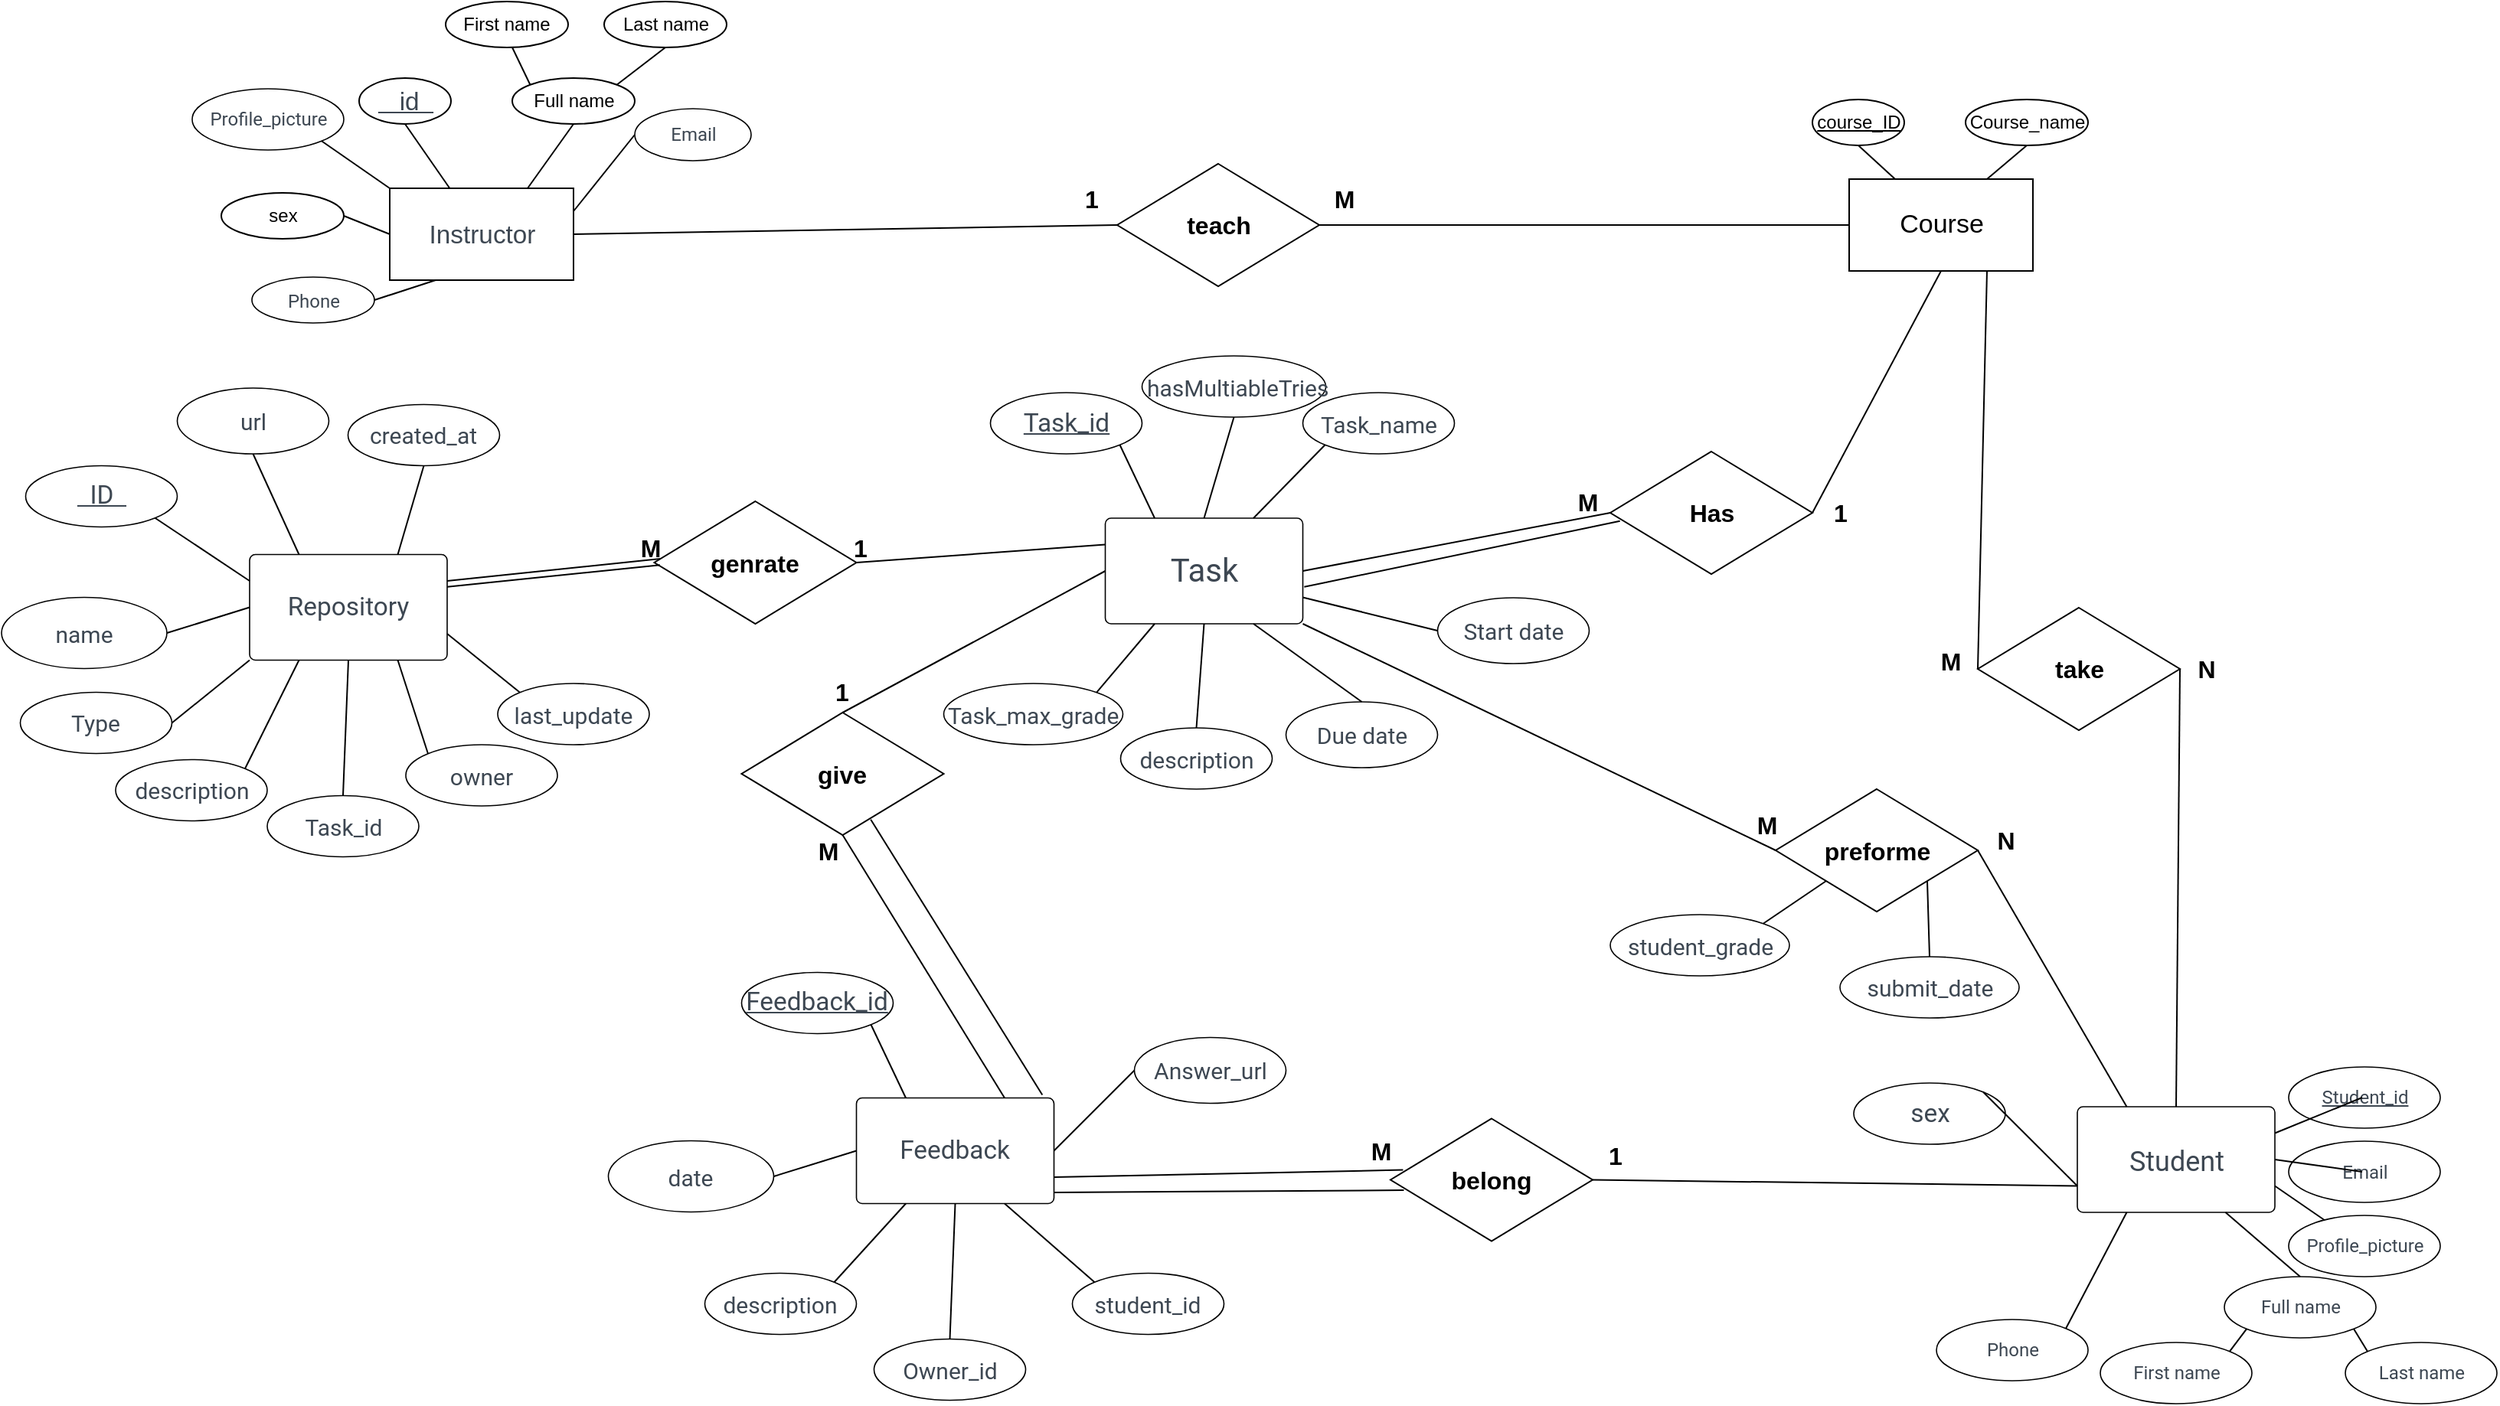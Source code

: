 <mxfile version="24.3.1" type="github" pages="3">
  <diagram id="R2lEEEUBdFMjLlhIrx00" name="Page-1">
    <mxGraphModel dx="2138" dy="945" grid="1" gridSize="12" guides="1" tooltips="1" connect="1" arrows="1" fold="1" page="1" pageScale="1" pageWidth="900" pageHeight="600" math="0" shadow="0" extFonts="Permanent Marker^https://fonts.googleapis.com/css?family=Permanent+Marker">
      <root>
        <mxCell id="0" />
        <mxCell id="1" parent="0" />
        <mxCell id="i_z6lznoOYtikd_7tGOS-1" value="&lt;font style=&quot;font-size: 17px;&quot;&gt;Course&lt;/font&gt;" style="rounded=0;whiteSpace=wrap;html=1;" parent="1" vertex="1">
          <mxGeometry x="1302.5" y="236" width="120" height="60" as="geometry" />
        </mxCell>
        <mxCell id="i_z6lznoOYtikd_7tGOS-2" value="&lt;u&gt;course_ID&lt;/u&gt;" style="ellipse;whiteSpace=wrap;html=1;" parent="1" vertex="1">
          <mxGeometry x="1278.5" y="184" width="60" height="30" as="geometry" />
        </mxCell>
        <mxCell id="i_z6lznoOYtikd_7tGOS-3" value="Course_name" style="ellipse;whiteSpace=wrap;html=1;" parent="1" vertex="1">
          <mxGeometry x="1378.5" y="184" width="80" height="30" as="geometry" />
        </mxCell>
        <mxCell id="i_z6lznoOYtikd_7tGOS-4" value="" style="endArrow=none;html=1;rounded=0;entryX=0.5;entryY=1;entryDx=0;entryDy=0;exitX=0.25;exitY=0;exitDx=0;exitDy=0;" parent="1" source="i_z6lznoOYtikd_7tGOS-1" target="i_z6lznoOYtikd_7tGOS-2" edge="1">
          <mxGeometry width="50" height="50" relative="1" as="geometry">
            <mxPoint x="1458.5" y="344" as="sourcePoint" />
            <mxPoint x="1508.5" y="294" as="targetPoint" />
          </mxGeometry>
        </mxCell>
        <mxCell id="i_z6lznoOYtikd_7tGOS-5" value="" style="endArrow=none;html=1;rounded=0;entryX=0.5;entryY=1;entryDx=0;entryDy=0;exitX=0.75;exitY=0;exitDx=0;exitDy=0;" parent="1" source="i_z6lznoOYtikd_7tGOS-1" target="i_z6lznoOYtikd_7tGOS-3" edge="1">
          <mxGeometry width="50" height="50" relative="1" as="geometry">
            <mxPoint x="1338.5" y="254" as="sourcePoint" />
            <mxPoint x="1318.5" y="224" as="targetPoint" />
          </mxGeometry>
        </mxCell>
        <mxCell id="i_z6lznoOYtikd_7tGOS-6" value="&lt;span data-lucid-content=&quot;{&amp;quot;t&amp;quot;:&amp;quot;Instructor&amp;quot;,&amp;quot;m&amp;quot;:[{&amp;quot;s&amp;quot;:0,&amp;quot;n&amp;quot;:&amp;quot;a&amp;quot;,&amp;quot;v&amp;quot;:&amp;quot;center&amp;quot;},{&amp;quot;s&amp;quot;:0,&amp;quot;n&amp;quot;:&amp;quot;f&amp;quot;,&amp;quot;v&amp;quot;:&amp;quot;Roboto&amp;quot;,&amp;quot;e&amp;quot;:10},{&amp;quot;s&amp;quot;:0,&amp;quot;n&amp;quot;:&amp;quot;fc&amp;quot;,&amp;quot;v&amp;quot;:&amp;quot;Regular&amp;quot;,&amp;quot;e&amp;quot;:10},{&amp;quot;s&amp;quot;:0,&amp;quot;n&amp;quot;:&amp;quot;fid&amp;quot;,&amp;quot;v&amp;quot;:80337,&amp;quot;e&amp;quot;:10},{&amp;quot;s&amp;quot;:0,&amp;quot;n&amp;quot;:&amp;quot;s&amp;quot;,&amp;quot;v&amp;quot;:22.222,&amp;quot;e&amp;quot;:10},{&amp;quot;s&amp;quot;:0,&amp;quot;n&amp;quot;:&amp;quot;c&amp;quot;,&amp;quot;v&amp;quot;:&amp;quot;#3d4752ff&amp;quot;,&amp;quot;e&amp;quot;:10}]}&quot; data-lucid-type=&quot;application/vnd.lucid.text&quot;&gt;&lt;span style=&quot;color:#3d4752;font-size:16.667px;&quot;&gt;Instructor&lt;/span&gt;&lt;/span&gt;" style="rounded=0;whiteSpace=wrap;html=1;" parent="1" vertex="1">
          <mxGeometry x="349.5" y="242" width="120" height="60" as="geometry" />
        </mxCell>
        <mxCell id="i_z6lznoOYtikd_7tGOS-7" value="&lt;font color=&quot;#3d4752&quot;&gt;&lt;span style=&quot;font-size: 16.667px;&quot;&gt;&lt;u&gt;&amp;nbsp; &amp;nbsp;id&amp;nbsp;&amp;nbsp;&lt;/u&gt;&lt;/span&gt;&lt;/font&gt;" style="ellipse;whiteSpace=wrap;html=1;" parent="1" vertex="1">
          <mxGeometry x="329.5" y="170" width="60" height="30" as="geometry" />
        </mxCell>
        <mxCell id="i_z6lznoOYtikd_7tGOS-8" value="Full name" style="ellipse;whiteSpace=wrap;html=1;" parent="1" vertex="1">
          <mxGeometry x="429.5" y="170" width="80" height="30" as="geometry" />
        </mxCell>
        <mxCell id="i_z6lznoOYtikd_7tGOS-9" value="" style="endArrow=none;html=1;rounded=0;entryX=0.5;entryY=1;entryDx=0;entryDy=0;" parent="1" source="i_z6lznoOYtikd_7tGOS-6" target="i_z6lznoOYtikd_7tGOS-7" edge="1">
          <mxGeometry width="50" height="50" relative="1" as="geometry">
            <mxPoint x="509.5" y="330" as="sourcePoint" />
            <mxPoint x="559.5" y="280" as="targetPoint" />
          </mxGeometry>
        </mxCell>
        <mxCell id="i_z6lznoOYtikd_7tGOS-10" value="" style="endArrow=none;html=1;rounded=0;entryX=0.5;entryY=1;entryDx=0;entryDy=0;exitX=0.75;exitY=0;exitDx=0;exitDy=0;" parent="1" source="i_z6lznoOYtikd_7tGOS-6" target="i_z6lznoOYtikd_7tGOS-8" edge="1">
          <mxGeometry width="50" height="50" relative="1" as="geometry">
            <mxPoint x="389.5" y="240" as="sourcePoint" />
            <mxPoint x="369.5" y="210" as="targetPoint" />
          </mxGeometry>
        </mxCell>
        <mxCell id="i_z6lznoOYtikd_7tGOS-11" value="" style="endArrow=none;html=1;rounded=0;entryX=0.5;entryY=1;entryDx=0;entryDy=0;exitX=1;exitY=0;exitDx=0;exitDy=0;" parent="1" source="i_z6lznoOYtikd_7tGOS-8" edge="1">
          <mxGeometry width="50" height="50" relative="1" as="geometry">
            <mxPoint x="489.5" y="170" as="sourcePoint" />
            <mxPoint x="529.5" y="150" as="targetPoint" />
          </mxGeometry>
        </mxCell>
        <mxCell id="i_z6lznoOYtikd_7tGOS-12" value="Last name" style="ellipse;whiteSpace=wrap;html=1;" parent="1" vertex="1">
          <mxGeometry x="489.5" y="120" width="80" height="30" as="geometry" />
        </mxCell>
        <mxCell id="i_z6lznoOYtikd_7tGOS-14" value="First name" style="ellipse;whiteSpace=wrap;html=1;" parent="1" vertex="1">
          <mxGeometry x="386" y="120" width="80" height="30" as="geometry" />
        </mxCell>
        <mxCell id="i_z6lznoOYtikd_7tGOS-15" value="" style="endArrow=none;html=1;rounded=0;entryX=0.5;entryY=1;entryDx=0;entryDy=0;exitX=0;exitY=0;exitDx=0;exitDy=0;" parent="1" source="i_z6lznoOYtikd_7tGOS-8" edge="1">
          <mxGeometry width="50" height="50" relative="1" as="geometry">
            <mxPoint x="397.5" y="170" as="sourcePoint" />
            <mxPoint x="429.5" y="150" as="targetPoint" />
          </mxGeometry>
        </mxCell>
        <mxCell id="i_z6lznoOYtikd_7tGOS-16" value="sex" style="ellipse;whiteSpace=wrap;html=1;" parent="1" vertex="1">
          <mxGeometry x="239.5" y="245" width="80" height="30" as="geometry" />
        </mxCell>
        <mxCell id="i_z6lznoOYtikd_7tGOS-17" value="" style="endArrow=none;html=1;rounded=0;entryX=1;entryY=0.5;entryDx=0;entryDy=0;exitX=0;exitY=0.5;exitDx=0;exitDy=0;" parent="1" source="i_z6lznoOYtikd_7tGOS-6" target="i_z6lznoOYtikd_7tGOS-16" edge="1">
          <mxGeometry width="50" height="50" relative="1" as="geometry">
            <mxPoint x="339.5" y="260" as="sourcePoint" />
            <mxPoint x="179.5" y="280" as="targetPoint" />
          </mxGeometry>
        </mxCell>
        <mxCell id="i_z6lznoOYtikd_7tGOS-18" value="&lt;font style=&quot;font-size: 12px;&quot;&gt;Phone&lt;/font&gt;" style="html=1;overflow=block;blockSpacing=1;whiteSpace=wrap;ellipse;fontSize=16.7;fontFamily=Roboto;fontColor=#3d4752;align=center;spacing=3.8;strokeOpacity=100;fillOpacity=100;rounded=1;absoluteArcSize=1;arcSize=7.5;fillColor=#ffffff;strokeWidth=0.8;lucidId=z8Jo-k4NWJHX;" parent="1" vertex="1">
          <mxGeometry x="259.5" y="300" width="80" height="30" as="geometry" />
        </mxCell>
        <mxCell id="i_z6lznoOYtikd_7tGOS-19" value="" style="endArrow=none;html=1;rounded=0;entryX=1;entryY=0.5;entryDx=0;entryDy=0;exitX=0.25;exitY=1;exitDx=0;exitDy=0;" parent="1" source="i_z6lznoOYtikd_7tGOS-6" target="i_z6lznoOYtikd_7tGOS-18" edge="1">
          <mxGeometry width="50" height="50" relative="1" as="geometry">
            <mxPoint x="359.5" y="270" as="sourcePoint" />
            <mxPoint x="329.5" y="270" as="targetPoint" />
          </mxGeometry>
        </mxCell>
        <mxCell id="i_z6lznoOYtikd_7tGOS-20" value="&lt;font style=&quot;font-size: 18px;&quot;&gt;Student&lt;/font&gt;" style="html=1;overflow=block;blockSpacing=1;whiteSpace=wrap;fontSize=12;fontFamily=Roboto;fontColor=#3d4752;align=center;spacing=3.8;strokeOpacity=100;fillOpacity=100;rounded=1;absoluteArcSize=1;arcSize=7.5;fillColor=#ffffff;strokeWidth=0.8;lucidId=z8JoEd9-YmlO;" parent="1" vertex="1">
          <mxGeometry x="1451.5" y="842" width="129" height="69" as="geometry" />
        </mxCell>
        <mxCell id="i_z6lznoOYtikd_7tGOS-21" value="Student_id" style="html=1;overflow=block;blockSpacing=1;whiteSpace=wrap;ellipse;fontSize=12;fontFamily=Roboto;fontColor=#3d4752;fontStyle=4;align=center;spacing=3.8;strokeOpacity=100;fillOpacity=100;rounded=1;absoluteArcSize=1;arcSize=7.5;fillColor=#ffffff;strokeWidth=0.8;lucidId=z8JoCJyMGK~t;" parent="1" vertex="1">
          <mxGeometry x="1589.5" y="816" width="99" height="40" as="geometry" />
        </mxCell>
        <mxCell id="i_z6lznoOYtikd_7tGOS-22" value="sex" style="html=1;overflow=block;blockSpacing=1;whiteSpace=wrap;ellipse;fontSize=16.7;fontFamily=Roboto;fontColor=#3d4752;align=center;spacing=3.8;strokeOpacity=100;fillOpacity=100;rounded=1;absoluteArcSize=1;arcSize=7.5;fillColor=#ffffff;strokeWidth=0.8;lucidId=z8JoteWYO.Ik;" parent="1" vertex="1">
          <mxGeometry x="1305.5" y="826.5" width="99" height="40" as="geometry" />
        </mxCell>
        <mxCell id="i_z6lznoOYtikd_7tGOS-23" value="Email" style="html=1;overflow=block;blockSpacing=1;whiteSpace=wrap;ellipse;fontSize=12;fontFamily=Roboto;fontColor=#3d4752;align=center;spacing=3.8;strokeOpacity=100;fillOpacity=100;rounded=1;absoluteArcSize=1;arcSize=7.5;fillColor=#ffffff;strokeWidth=0.8;lucidId=z8Jo22FM75JE;" parent="1" vertex="1">
          <mxGeometry x="1589.5" y="864.5" width="99" height="40" as="geometry" />
        </mxCell>
        <mxCell id="i_z6lznoOYtikd_7tGOS-24" value="Last name" style="html=1;overflow=block;blockSpacing=1;whiteSpace=wrap;ellipse;fontSize=12;fontFamily=Roboto;fontColor=#3d4752;align=center;spacing=3.8;strokeOpacity=100;fillOpacity=100;rounded=1;absoluteArcSize=1;arcSize=7.5;fillColor=#ffffff;strokeWidth=0.8;lucidId=z8JovfZtf-X.;" parent="1" vertex="1">
          <mxGeometry x="1626.5" y="996" width="99" height="40" as="geometry" />
        </mxCell>
        <mxCell id="i_z6lznoOYtikd_7tGOS-25" value="First name" style="html=1;overflow=block;blockSpacing=1;whiteSpace=wrap;ellipse;fontSize=12;fontFamily=Roboto;fontColor=#3d4752;align=center;spacing=3.8;strokeOpacity=100;fillOpacity=100;rounded=1;absoluteArcSize=1;arcSize=7.5;fillColor=#ffffff;strokeWidth=0.8;lucidId=z8JoeJ7rZD8_;" parent="1" vertex="1">
          <mxGeometry x="1466.5" y="996" width="99" height="40" as="geometry" />
        </mxCell>
        <mxCell id="i_z6lznoOYtikd_7tGOS-26" value="Full name" style="html=1;overflow=block;blockSpacing=1;whiteSpace=wrap;ellipse;fontSize=12;fontFamily=Roboto;fontColor=#3d4752;align=center;spacing=3.8;strokeOpacity=100;fillOpacity=100;rounded=1;absoluteArcSize=1;arcSize=7.5;fillColor=#ffffff;strokeWidth=0.8;lucidId=z8Johrm2VvJX;" parent="1" vertex="1">
          <mxGeometry x="1547.5" y="953" width="99" height="40" as="geometry" />
        </mxCell>
        <mxCell id="i_z6lznoOYtikd_7tGOS-31" value="Phone" style="html=1;overflow=block;blockSpacing=1;whiteSpace=wrap;ellipse;fontSize=12;fontFamily=Roboto;fontColor=#3d4752;align=center;spacing=3.8;strokeOpacity=100;fillOpacity=100;rounded=1;absoluteArcSize=1;arcSize=7.5;fillColor=#ffffff;strokeWidth=0.8;lucidId=z8Jo_kVTW3VQ;" parent="1" vertex="1">
          <mxGeometry x="1359.5" y="981" width="99" height="40" as="geometry" />
        </mxCell>
        <mxCell id="i_z6lznoOYtikd_7tGOS-35" value="" style="endArrow=none;html=1;rounded=0;entryX=1;entryY=0;entryDx=0;entryDy=0;exitX=0;exitY=0.75;exitDx=0;exitDy=0;fontSize=12;" parent="1" source="i_z6lznoOYtikd_7tGOS-20" target="i_z6lznoOYtikd_7tGOS-22" edge="1">
          <mxGeometry width="50" height="50" relative="1" as="geometry">
            <mxPoint x="1410.5" y="828" as="sourcePoint" />
            <mxPoint x="1398.5" y="876" as="targetPoint" />
          </mxGeometry>
        </mxCell>
        <mxCell id="i_z6lznoOYtikd_7tGOS-37" value="" style="endArrow=none;html=1;rounded=0;entryX=1;entryY=0;entryDx=0;entryDy=0;exitX=0.25;exitY=1;exitDx=0;exitDy=0;fontSize=12;" parent="1" source="i_z6lznoOYtikd_7tGOS-20" target="i_z6lznoOYtikd_7tGOS-31" edge="1">
          <mxGeometry width="50" height="50" relative="1" as="geometry">
            <mxPoint x="1463.5" y="906" as="sourcePoint" />
            <mxPoint x="1410.5" y="954" as="targetPoint" />
          </mxGeometry>
        </mxCell>
        <mxCell id="i_z6lznoOYtikd_7tGOS-38" value="" style="endArrow=none;html=1;rounded=0;entryX=0.5;entryY=0;entryDx=0;entryDy=0;exitX=0.75;exitY=1;exitDx=0;exitDy=0;fontSize=12;" parent="1" source="i_z6lznoOYtikd_7tGOS-20" target="i_z6lznoOYtikd_7tGOS-26" edge="1">
          <mxGeometry width="50" height="50" relative="1" as="geometry">
            <mxPoint x="1495.5" y="923" as="sourcePoint" />
            <mxPoint x="1444.5" y="993" as="targetPoint" />
          </mxGeometry>
        </mxCell>
        <mxCell id="i_z6lznoOYtikd_7tGOS-39" value="" style="endArrow=none;html=1;rounded=0;entryX=1;entryY=0;entryDx=0;entryDy=0;exitX=0;exitY=1;exitDx=0;exitDy=0;fontSize=12;" parent="1" source="i_z6lznoOYtikd_7tGOS-26" target="i_z6lznoOYtikd_7tGOS-25" edge="1">
          <mxGeometry width="50" height="50" relative="1" as="geometry">
            <mxPoint x="1560.5" y="923" as="sourcePoint" />
            <mxPoint x="1609.5" y="965" as="targetPoint" />
          </mxGeometry>
        </mxCell>
        <mxCell id="i_z6lznoOYtikd_7tGOS-40" value="" style="endArrow=none;html=1;rounded=0;entryX=0;entryY=0;entryDx=0;entryDy=0;exitX=1;exitY=1;exitDx=0;exitDy=0;fontSize=12;" parent="1" source="i_z6lznoOYtikd_7tGOS-26" target="i_z6lznoOYtikd_7tGOS-24" edge="1">
          <mxGeometry width="50" height="50" relative="1" as="geometry">
            <mxPoint x="1574.5" y="999" as="sourcePoint" />
            <mxPoint x="1562.5" y="1029" as="targetPoint" />
          </mxGeometry>
        </mxCell>
        <mxCell id="i_z6lznoOYtikd_7tGOS-41" value="" style="endArrow=none;html=1;rounded=0;entryX=0;entryY=0.5;entryDx=0;entryDy=0;exitX=1;exitY=0.5;exitDx=0;exitDy=0;fontSize=12;" parent="1" source="i_z6lznoOYtikd_7tGOS-20" edge="1">
          <mxGeometry width="50" height="50" relative="1" as="geometry">
            <mxPoint x="1560.5" y="923" as="sourcePoint" />
            <mxPoint x="1637.5" y="884.5" as="targetPoint" />
          </mxGeometry>
        </mxCell>
        <mxCell id="i_z6lznoOYtikd_7tGOS-42" value="" style="endArrow=none;html=1;rounded=0;entryX=0;entryY=0.5;entryDx=0;entryDy=0;exitX=1;exitY=0.25;exitDx=0;exitDy=0;fontSize=12;" parent="1" source="i_z6lznoOYtikd_7tGOS-20" edge="1">
          <mxGeometry width="50" height="50" relative="1" as="geometry">
            <mxPoint x="1592.5" y="906" as="sourcePoint" />
            <mxPoint x="1637.5" y="836" as="targetPoint" />
          </mxGeometry>
        </mxCell>
        <mxCell id="i_z6lznoOYtikd_7tGOS-43" value="" style="endArrow=none;html=1;rounded=0;entryX=0;entryY=0.5;entryDx=0;entryDy=0;exitX=1;exitY=0.25;exitDx=0;exitDy=0;fontSize=12;" parent="1" source="i_z6lznoOYtikd_7tGOS-6" target="i_z6lznoOYtikd_7tGOS-44" edge="1">
          <mxGeometry width="50" height="50" relative="1" as="geometry">
            <mxPoint x="717.5" y="400" as="sourcePoint" />
            <mxPoint x="746.5" y="471" as="targetPoint" />
          </mxGeometry>
        </mxCell>
        <mxCell id="i_z6lznoOYtikd_7tGOS-44" value="Email" style="html=1;overflow=block;blockSpacing=1;whiteSpace=wrap;ellipse;fontSize=12;fontFamily=Roboto;fontColor=#3d4752;align=center;spacing=3.8;strokeOpacity=100;fillOpacity=100;rounded=1;absoluteArcSize=1;arcSize=7.5;fillColor=#ffffff;strokeWidth=0.8;lucidId=z8Jo22FM75JE;" parent="1" vertex="1">
          <mxGeometry x="509.5" y="190" width="76" height="34" as="geometry" />
        </mxCell>
        <mxCell id="i_z6lznoOYtikd_7tGOS-45" value="&lt;font style=&quot;font-size: 21px;&quot;&gt;Task&lt;/font&gt;" style="html=1;overflow=block;blockSpacing=1;whiteSpace=wrap;fontSize=16.7;fontFamily=Roboto;fontColor=#3d4752;align=center;spacing=3.8;strokeOpacity=100;fillOpacity=100;rounded=1;absoluteArcSize=1;arcSize=7.5;fillColor=#ffffff;strokeWidth=0.8;lucidId=z8JohozBBHBn;" parent="1" vertex="1">
          <mxGeometry x="816.75" y="457.5" width="129" height="69" as="geometry" />
        </mxCell>
        <mxCell id="i_z6lznoOYtikd_7tGOS-46" value="Task_id" style="html=1;overflow=block;blockSpacing=1;whiteSpace=wrap;ellipse;fontSize=16.7;fontFamily=Roboto;fontColor=#3d4752;fontStyle=4;align=center;spacing=3.8;strokeOpacity=100;fillOpacity=100;rounded=1;absoluteArcSize=1;arcSize=7.5;fillColor=#ffffff;strokeWidth=0.8;lucidId=z8JogII6C4fO;" parent="1" vertex="1">
          <mxGeometry x="741.75" y="375.5" width="99" height="40" as="geometry" />
        </mxCell>
        <mxCell id="i_z6lznoOYtikd_7tGOS-47" value="Task_name" style="html=1;overflow=block;blockSpacing=1;whiteSpace=wrap;ellipse;fontSize=15;fontFamily=Roboto;fontColor=#3d4752;align=center;spacing=3.8;strokeOpacity=100;fillOpacity=100;rounded=1;absoluteArcSize=1;arcSize=7.5;fillColor=#ffffff;strokeWidth=0.8;lucidId=z8JoUT3BMebs;" parent="1" vertex="1">
          <mxGeometry x="945.75" y="375.5" width="99" height="40" as="geometry" />
        </mxCell>
        <mxCell id="i_z6lznoOYtikd_7tGOS-50" value="Task_max_grade" style="html=1;overflow=block;blockSpacing=1;whiteSpace=wrap;ellipse;fontSize=15;fontFamily=Roboto;fontColor=#3d4752;align=center;spacing=3.8;strokeOpacity=100;fillOpacity=100;rounded=1;absoluteArcSize=1;arcSize=7.5;fillColor=#ffffff;strokeWidth=0.8;lucidId=z8JojGHYJCK3;" parent="1" vertex="1">
          <mxGeometry x="711.25" y="565.5" width="117" height="40" as="geometry" />
        </mxCell>
        <mxCell id="i_z6lznoOYtikd_7tGOS-52" value="Due date" style="html=1;overflow=block;blockSpacing=1;whiteSpace=wrap;ellipse;fontSize=15;fontFamily=Roboto;fontColor=#3d4752;align=center;spacing=3.8;strokeOpacity=100;fillOpacity=100;rounded=1;absoluteArcSize=1;arcSize=7.5;fillColor=#ffffff;strokeWidth=0.8;lucidId=z8JohxosX_.u;" parent="1" vertex="1">
          <mxGeometry x="934.75" y="577.5" width="99" height="43" as="geometry" />
        </mxCell>
        <mxCell id="i_z6lznoOYtikd_7tGOS-55" value="description" style="html=1;overflow=block;blockSpacing=1;whiteSpace=wrap;ellipse;fontSize=15;fontFamily=Roboto;fontColor=#3d4752;align=center;spacing=3.8;strokeOpacity=100;fillOpacity=100;rounded=1;absoluteArcSize=1;arcSize=7.5;fillColor=#ffffff;strokeWidth=0.8;lucidId=z8JoMihmaZ54;" parent="1" vertex="1">
          <mxGeometry x="826.75" y="594.5" width="99" height="40" as="geometry" />
        </mxCell>
        <mxCell id="i_z6lznoOYtikd_7tGOS-56" value="Start date" style="html=1;overflow=block;blockSpacing=1;whiteSpace=wrap;ellipse;fontSize=15;fontFamily=Roboto;fontColor=#3d4752;align=center;spacing=3.8;strokeOpacity=100;fillOpacity=100;rounded=1;absoluteArcSize=1;arcSize=7.5;fillColor=#ffffff;strokeWidth=0.8;lucidId=z8Jo9Yp90vg3;" parent="1" vertex="1">
          <mxGeometry x="1033.75" y="509.5" width="99" height="43" as="geometry" />
        </mxCell>
        <mxCell id="i_z6lznoOYtikd_7tGOS-58" value="" style="endArrow=none;html=1;rounded=0;entryX=1;entryY=1;entryDx=0;entryDy=0;exitX=0.25;exitY=0;exitDx=0;exitDy=0;fontSize=12;" parent="1" source="i_z6lznoOYtikd_7tGOS-45" target="i_z6lznoOYtikd_7tGOS-46" edge="1">
          <mxGeometry width="50" height="50" relative="1" as="geometry">
            <mxPoint x="1360.5" y="692" as="sourcePoint" />
            <mxPoint x="1417.5" y="669" as="targetPoint" />
          </mxGeometry>
        </mxCell>
        <mxCell id="i_z6lznoOYtikd_7tGOS-59" value="" style="endArrow=none;html=1;rounded=0;entryX=0;entryY=1;entryDx=0;entryDy=0;exitX=0.75;exitY=0;exitDx=0;exitDy=0;fontSize=12;" parent="1" source="i_z6lznoOYtikd_7tGOS-45" target="i_z6lznoOYtikd_7tGOS-47" edge="1">
          <mxGeometry width="50" height="50" relative="1" as="geometry">
            <mxPoint x="928.5" y="528" as="sourcePoint" />
            <mxPoint x="905.5" y="480" as="targetPoint" />
          </mxGeometry>
        </mxCell>
        <mxCell id="i_z6lznoOYtikd_7tGOS-60" value="" style="endArrow=none;html=1;rounded=0;entryX=0;entryY=0.5;entryDx=0;entryDy=0;exitX=1;exitY=0.75;exitDx=0;exitDy=0;fontSize=12;" parent="1" source="i_z6lznoOYtikd_7tGOS-45" target="i_z6lznoOYtikd_7tGOS-56" edge="1">
          <mxGeometry width="50" height="50" relative="1" as="geometry">
            <mxPoint x="993.5" y="528" as="sourcePoint" />
            <mxPoint x="1040.5" y="480" as="targetPoint" />
          </mxGeometry>
        </mxCell>
        <mxCell id="i_z6lznoOYtikd_7tGOS-61" value="" style="endArrow=none;html=1;rounded=0;entryX=1;entryY=0;entryDx=0;entryDy=0;exitX=0.25;exitY=1;exitDx=0;exitDy=0;fontSize=12;" parent="1" source="i_z6lznoOYtikd_7tGOS-45" target="i_z6lznoOYtikd_7tGOS-50" edge="1">
          <mxGeometry width="50" height="50" relative="1" as="geometry">
            <mxPoint x="993.5" y="597" as="sourcePoint" />
            <mxPoint x="1040.5" y="638" as="targetPoint" />
          </mxGeometry>
        </mxCell>
        <mxCell id="i_z6lznoOYtikd_7tGOS-62" value="" style="endArrow=none;html=1;rounded=0;entryX=0.5;entryY=0;entryDx=0;entryDy=0;exitX=0.5;exitY=1;exitDx=0;exitDy=0;fontSize=12;" parent="1" source="i_z6lznoOYtikd_7tGOS-45" target="i_z6lznoOYtikd_7tGOS-55" edge="1">
          <mxGeometry width="50" height="50" relative="1" as="geometry">
            <mxPoint x="928.5" y="597" as="sourcePoint" />
            <mxPoint x="878.5" y="631" as="targetPoint" />
          </mxGeometry>
        </mxCell>
        <mxCell id="i_z6lznoOYtikd_7tGOS-63" value="" style="endArrow=none;html=1;rounded=0;entryX=0.5;entryY=0;entryDx=0;entryDy=0;exitX=0.75;exitY=1;exitDx=0;exitDy=0;fontSize=12;" parent="1" source="i_z6lznoOYtikd_7tGOS-45" target="i_z6lznoOYtikd_7tGOS-52" edge="1">
          <mxGeometry width="50" height="50" relative="1" as="geometry">
            <mxPoint x="961.5" y="597" as="sourcePoint" />
            <mxPoint x="914.5" y="681" as="targetPoint" />
          </mxGeometry>
        </mxCell>
        <mxCell id="i_z6lznoOYtikd_7tGOS-64" value="Feedback" style="html=1;overflow=block;blockSpacing=1;whiteSpace=wrap;fontSize=16.7;fontFamily=Roboto;fontColor=#3d4752;align=center;spacing=3.8;strokeOpacity=100;fillOpacity=100;rounded=1;absoluteArcSize=1;arcSize=7.5;fillColor=#ffffff;strokeWidth=0.8;lucidId=z8JohozBBHBn;" parent="1" vertex="1">
          <mxGeometry x="654.25" y="836.25" width="129" height="69" as="geometry" />
        </mxCell>
        <mxCell id="i_z6lznoOYtikd_7tGOS-65" value="Feedback_id" style="html=1;overflow=block;blockSpacing=1;whiteSpace=wrap;ellipse;fontSize=16.7;fontFamily=Roboto;fontColor=#3d4752;fontStyle=4;align=center;spacing=3.8;strokeOpacity=100;fillOpacity=100;rounded=1;absoluteArcSize=1;arcSize=7.5;fillColor=#ffffff;strokeWidth=0.8;lucidId=z8JogII6C4fO;" parent="1" vertex="1">
          <mxGeometry x="579.25" y="754.25" width="99" height="40" as="geometry" />
        </mxCell>
        <mxCell id="i_z6lznoOYtikd_7tGOS-69" value="student_id" style="html=1;overflow=block;blockSpacing=1;whiteSpace=wrap;ellipse;fontSize=15;fontFamily=Roboto;fontColor=#3d4752;align=center;spacing=3.8;strokeOpacity=100;fillOpacity=100;rounded=1;absoluteArcSize=1;arcSize=7.5;fillColor=#ffffff;strokeWidth=0.8;lucidId=z8JoMihmaZ54;" parent="1" vertex="1">
          <mxGeometry x="795.25" y="950.75" width="99" height="40" as="geometry" />
        </mxCell>
        <mxCell id="i_z6lznoOYtikd_7tGOS-70" value="date" style="html=1;overflow=block;blockSpacing=1;whiteSpace=wrap;ellipse;fontSize=15;fontFamily=Roboto;fontColor=#3d4752;align=center;spacing=3.8;strokeOpacity=100;fillOpacity=100;rounded=1;absoluteArcSize=1;arcSize=7.5;fillColor=#ffffff;strokeWidth=0.8;lucidId=z8Jo9Yp90vg3;" parent="1" vertex="1">
          <mxGeometry x="492.25" y="864.25" width="108" height="46.5" as="geometry" />
        </mxCell>
        <mxCell id="i_z6lznoOYtikd_7tGOS-71" value="" style="endArrow=none;html=1;rounded=0;entryX=1;entryY=1;entryDx=0;entryDy=0;exitX=0.25;exitY=0;exitDx=0;exitDy=0;fontSize=12;" parent="1" source="i_z6lznoOYtikd_7tGOS-64" target="i_z6lznoOYtikd_7tGOS-65" edge="1">
          <mxGeometry width="50" height="50" relative="1" as="geometry">
            <mxPoint x="1130.25" y="1012.25" as="sourcePoint" />
            <mxPoint x="1187.25" y="989.25" as="targetPoint" />
          </mxGeometry>
        </mxCell>
        <mxCell id="i_z6lznoOYtikd_7tGOS-73" value="" style="endArrow=none;html=1;rounded=0;entryX=1;entryY=0.5;entryDx=0;entryDy=0;exitX=0;exitY=0.5;exitDx=0;exitDy=0;fontSize=12;" parent="1" source="i_z6lznoOYtikd_7tGOS-64" target="i_z6lznoOYtikd_7tGOS-70" edge="1">
          <mxGeometry width="50" height="50" relative="1" as="geometry">
            <mxPoint x="763.25" y="848.25" as="sourcePoint" />
            <mxPoint x="810.25" y="800.25" as="targetPoint" />
          </mxGeometry>
        </mxCell>
        <mxCell id="i_z6lznoOYtikd_7tGOS-75" value="" style="endArrow=none;html=1;rounded=0;exitX=0.75;exitY=1;exitDx=0;exitDy=0;fontSize=12;entryX=0;entryY=0;entryDx=0;entryDy=0;" parent="1" source="i_z6lznoOYtikd_7tGOS-64" target="i_z6lznoOYtikd_7tGOS-69" edge="1">
          <mxGeometry width="50" height="50" relative="1" as="geometry">
            <mxPoint x="698.25" y="917.25" as="sourcePoint" />
            <mxPoint x="708.25" y="982.25" as="targetPoint" />
          </mxGeometry>
        </mxCell>
        <mxCell id="i_z6lznoOYtikd_7tGOS-78" value="" style="endArrow=none;html=1;rounded=0;entryX=0.5;entryY=1;entryDx=0;entryDy=0;exitX=0.5;exitY=0;exitDx=0;exitDy=0;fontSize=12;" parent="1" source="i_z6lznoOYtikd_7tGOS-45" target="i_z6lznoOYtikd_7tGOS-79" edge="1">
          <mxGeometry width="50" height="50" relative="1" as="geometry">
            <mxPoint x="881.5" y="480" as="sourcePoint" />
            <mxPoint x="805.5" y="444" as="targetPoint" />
          </mxGeometry>
        </mxCell>
        <mxCell id="i_z6lznoOYtikd_7tGOS-79" value="hasMultiableTries" style="html=1;overflow=block;blockSpacing=1;whiteSpace=wrap;ellipse;fontSize=15;fontFamily=Roboto;fontColor=#3d4752;align=center;spacing=3.8;strokeOpacity=100;fillOpacity=100;rounded=1;absoluteArcSize=1;arcSize=7.5;fillColor=#ffffff;strokeWidth=0.8;lucidId=z8JoUT3BMebs;" parent="1" vertex="1">
          <mxGeometry x="840.75" y="351.5" width="120" height="40" as="geometry" />
        </mxCell>
        <mxCell id="i_z6lznoOYtikd_7tGOS-103" value="Answer_url" style="html=1;overflow=block;blockSpacing=1;whiteSpace=wrap;ellipse;fontSize=15;fontFamily=Roboto;fontColor=#3d4752;align=center;spacing=3.8;strokeOpacity=100;fillOpacity=100;rounded=1;absoluteArcSize=1;arcSize=7.5;fillColor=#ffffff;strokeWidth=0.8;lucidId=z8Jo9Yp90vg3;" parent="1" vertex="1">
          <mxGeometry x="835.75" y="796.75" width="99" height="43" as="geometry" />
        </mxCell>
        <mxCell id="i_z6lznoOYtikd_7tGOS-104" value="" style="endArrow=none;html=1;rounded=0;entryX=1;entryY=0.5;entryDx=0;entryDy=0;exitX=0;exitY=0.5;exitDx=0;exitDy=0;fontSize=12;" parent="1" source="i_z6lznoOYtikd_7tGOS-103" target="i_z6lznoOYtikd_7tGOS-64" edge="1">
          <mxGeometry width="50" height="50" relative="1" as="geometry">
            <mxPoint x="763.25" y="917.25" as="sourcePoint" />
            <mxPoint x="809.25" y="959.25" as="targetPoint" />
          </mxGeometry>
        </mxCell>
        <mxCell id="i_z6lznoOYtikd_7tGOS-107" value="" style="endArrow=none;html=1;rounded=0;entryX=0;entryY=0.5;entryDx=0;entryDy=0;exitX=1;exitY=0.75;exitDx=0;exitDy=0;fontSize=12;" parent="1" source="i_z6lznoOYtikd_7tGOS-20" edge="1">
          <mxGeometry width="50" height="50" relative="1" as="geometry">
            <mxPoint x="1598" y="916.5" as="sourcePoint" />
            <mxPoint x="1637.5" y="933" as="targetPoint" />
          </mxGeometry>
        </mxCell>
        <mxCell id="i_z6lznoOYtikd_7tGOS-108" value="Profile_picture" style="html=1;overflow=block;blockSpacing=1;whiteSpace=wrap;ellipse;fontSize=12;fontFamily=Roboto;fontColor=#3d4752;align=center;spacing=3.8;strokeOpacity=100;fillOpacity=100;rounded=1;absoluteArcSize=1;arcSize=7.5;fillColor=#ffffff;strokeWidth=0.8;lucidId=z8Jo22FM75JE;" parent="1" vertex="1">
          <mxGeometry x="1589.5" y="913" width="99" height="40" as="geometry" />
        </mxCell>
        <mxCell id="i_z6lznoOYtikd_7tGOS-109" value="Profile_picture" style="html=1;overflow=block;blockSpacing=1;whiteSpace=wrap;ellipse;fontSize=12;fontFamily=Roboto;fontColor=#3d4752;align=center;spacing=3.8;strokeOpacity=100;fillOpacity=100;rounded=1;absoluteArcSize=1;arcSize=7.5;fillColor=#ffffff;strokeWidth=0.8;lucidId=z8Jo22FM75JE;" parent="1" vertex="1">
          <mxGeometry x="220.5" y="177" width="99" height="40" as="geometry" />
        </mxCell>
        <mxCell id="i_z6lznoOYtikd_7tGOS-110" value="" style="endArrow=none;html=1;rounded=0;entryX=1;entryY=1;entryDx=0;entryDy=0;exitX=0;exitY=0;exitDx=0;exitDy=0;fontSize=12;" parent="1" source="i_z6lznoOYtikd_7tGOS-6" target="i_z6lznoOYtikd_7tGOS-109" edge="1">
          <mxGeometry width="50" height="50" relative="1" as="geometry">
            <mxPoint x="657.5" y="230.5" as="sourcePoint" />
            <mxPoint x="704" y="342" as="targetPoint" />
          </mxGeometry>
        </mxCell>
        <mxCell id="1FQnQQ2jj5cXQvcZ0Y-U-15" value="&lt;font size=&quot;1&quot; style=&quot;&quot;&gt;&lt;b style=&quot;font-size: 16px;&quot;&gt;Has&lt;/b&gt;&lt;/font&gt;" style="rhombus;whiteSpace=wrap;html=1;" parent="1" vertex="1">
          <mxGeometry x="1146.5" y="414" width="132" height="80" as="geometry" />
        </mxCell>
        <mxCell id="1FQnQQ2jj5cXQvcZ0Y-U-16" value="" style="endArrow=none;html=1;rounded=0;entryX=0;entryY=0.5;entryDx=0;entryDy=0;exitX=1;exitY=0.5;exitDx=0;exitDy=0;" parent="1" source="i_z6lznoOYtikd_7tGOS-45" target="1FQnQQ2jj5cXQvcZ0Y-U-15" edge="1">
          <mxGeometry width="50" height="50" relative="1" as="geometry">
            <mxPoint x="1050.5" y="552" as="sourcePoint" />
            <mxPoint x="1052.5" y="492" as="targetPoint" />
          </mxGeometry>
        </mxCell>
        <mxCell id="1FQnQQ2jj5cXQvcZ0Y-U-17" value="" style="endArrow=none;html=1;rounded=0;entryX=0.5;entryY=1;entryDx=0;entryDy=0;exitX=1;exitY=0.5;exitDx=0;exitDy=0;" parent="1" source="1FQnQQ2jj5cXQvcZ0Y-U-15" target="i_z6lznoOYtikd_7tGOS-1" edge="1">
          <mxGeometry width="50" height="50" relative="1" as="geometry">
            <mxPoint x="1025.5" y="563" as="sourcePoint" />
            <mxPoint x="1158.5" y="466" as="targetPoint" />
          </mxGeometry>
        </mxCell>
        <mxCell id="1FQnQQ2jj5cXQvcZ0Y-U-19" value="" style="endArrow=none;html=1;rounded=0;entryX=0;entryY=0.5;entryDx=0;entryDy=0;exitX=1;exitY=0.5;exitDx=0;exitDy=0;" parent="1" source="i_z6lznoOYtikd_7tGOS-6" target="1FQnQQ2jj5cXQvcZ0Y-U-18" edge="1">
          <mxGeometry width="50" height="50" relative="1" as="geometry">
            <mxPoint x="1025.5" y="563" as="sourcePoint" />
            <mxPoint x="1158.5" y="466" as="targetPoint" />
          </mxGeometry>
        </mxCell>
        <mxCell id="1FQnQQ2jj5cXQvcZ0Y-U-20" value="" style="endArrow=none;html=1;rounded=0;entryX=0;entryY=0.5;entryDx=0;entryDy=0;exitX=1;exitY=0.5;exitDx=0;exitDy=0;" parent="1" source="1FQnQQ2jj5cXQvcZ0Y-U-18" target="i_z6lznoOYtikd_7tGOS-1" edge="1">
          <mxGeometry width="50" height="50" relative="1" as="geometry">
            <mxPoint x="466.5" y="274" as="sourcePoint" />
            <mxPoint x="836.5" y="278" as="targetPoint" />
          </mxGeometry>
        </mxCell>
        <mxCell id="1FQnQQ2jj5cXQvcZ0Y-U-21" value="&lt;span style=&quot;font-size: 16px;&quot;&gt;&lt;b&gt;take&lt;/b&gt;&lt;/span&gt;" style="rhombus;whiteSpace=wrap;html=1;" parent="1" vertex="1">
          <mxGeometry x="1386.5" y="516" width="132" height="80" as="geometry" />
        </mxCell>
        <mxCell id="1FQnQQ2jj5cXQvcZ0Y-U-22" value="" style="endArrow=none;html=1;rounded=0;entryX=0.75;entryY=1;entryDx=0;entryDy=0;exitX=0;exitY=0.5;exitDx=0;exitDy=0;" parent="1" source="1FQnQQ2jj5cXQvcZ0Y-U-21" target="i_z6lznoOYtikd_7tGOS-1" edge="1">
          <mxGeometry width="50" height="50" relative="1" as="geometry">
            <mxPoint x="1290.5" y="466" as="sourcePoint" />
            <mxPoint x="1370.5" y="316" as="targetPoint" />
          </mxGeometry>
        </mxCell>
        <mxCell id="1FQnQQ2jj5cXQvcZ0Y-U-23" value="" style="endArrow=none;html=1;rounded=0;entryX=1;entryY=0.5;entryDx=0;entryDy=0;exitX=0.5;exitY=0;exitDx=0;exitDy=0;" parent="1" source="i_z6lznoOYtikd_7tGOS-20" target="1FQnQQ2jj5cXQvcZ0Y-U-21" edge="1">
          <mxGeometry width="50" height="50" relative="1" as="geometry">
            <mxPoint x="1398.5" y="568" as="sourcePoint" />
            <mxPoint x="1400.5" y="316" as="targetPoint" />
          </mxGeometry>
        </mxCell>
        <mxCell id="1FQnQQ2jj5cXQvcZ0Y-U-24" value="&lt;span style=&quot;font-size: 16px;&quot;&gt;&lt;b&gt;preforme&lt;/b&gt;&lt;/span&gt;" style="rhombus;whiteSpace=wrap;html=1;" parent="1" vertex="1">
          <mxGeometry x="1254.5" y="634.5" width="132" height="80" as="geometry" />
        </mxCell>
        <mxCell id="1FQnQQ2jj5cXQvcZ0Y-U-25" value="" style="endArrow=none;html=1;rounded=0;entryX=1;entryY=0.5;entryDx=0;entryDy=0;exitX=0.25;exitY=0;exitDx=0;exitDy=0;" parent="1" source="i_z6lznoOYtikd_7tGOS-20" target="1FQnQQ2jj5cXQvcZ0Y-U-24" edge="1">
          <mxGeometry width="50" height="50" relative="1" as="geometry">
            <mxPoint x="1528.5" y="832" as="sourcePoint" />
            <mxPoint x="1530.5" y="568" as="targetPoint" />
          </mxGeometry>
        </mxCell>
        <mxCell id="1FQnQQ2jj5cXQvcZ0Y-U-26" value="" style="endArrow=none;html=1;rounded=0;entryX=1;entryY=1;entryDx=0;entryDy=0;exitX=0;exitY=0.5;exitDx=0;exitDy=0;" parent="1" source="1FQnQQ2jj5cXQvcZ0Y-U-24" target="i_z6lznoOYtikd_7tGOS-45" edge="1">
          <mxGeometry width="50" height="50" relative="1" as="geometry">
            <mxPoint x="1495.5" y="832" as="sourcePoint" />
            <mxPoint x="1398.5" y="687" as="targetPoint" />
          </mxGeometry>
        </mxCell>
        <mxCell id="1FQnQQ2jj5cXQvcZ0Y-U-31" value="" style="endArrow=none;html=1;rounded=0;entryX=0;entryY=0.5;entryDx=0;entryDy=0;exitX=0.5;exitY=0;exitDx=0;exitDy=0;" parent="1" source="1FQnQQ2jj5cXQvcZ0Y-U-33" target="i_z6lznoOYtikd_7tGOS-45" edge="1">
          <mxGeometry width="50" height="50" relative="1" as="geometry">
            <mxPoint x="719.5" y="653" as="sourcePoint" />
            <mxPoint x="1398.5" y="687" as="targetPoint" />
          </mxGeometry>
        </mxCell>
        <mxCell id="1FQnQQ2jj5cXQvcZ0Y-U-32" value="" style="endArrow=none;html=1;rounded=0;entryX=0.75;entryY=0;entryDx=0;entryDy=0;exitX=0.5;exitY=1;exitDx=0;exitDy=0;" parent="1" source="1FQnQQ2jj5cXQvcZ0Y-U-33" target="i_z6lznoOYtikd_7tGOS-64" edge="1">
          <mxGeometry width="50" height="50" relative="1" as="geometry">
            <mxPoint x="587.5" y="653" as="sourcePoint" />
            <mxPoint x="896.5" y="563" as="targetPoint" />
          </mxGeometry>
        </mxCell>
        <mxCell id="1FQnQQ2jj5cXQvcZ0Y-U-33" value="&lt;font size=&quot;1&quot; style=&quot;&quot;&gt;&lt;b style=&quot;font-size: 16px;&quot;&gt;give&lt;/b&gt;&lt;/font&gt;" style="rhombus;whiteSpace=wrap;html=1;" parent="1" vertex="1">
          <mxGeometry x="579.25" y="584.5" width="132" height="80" as="geometry" />
        </mxCell>
        <mxCell id="1FQnQQ2jj5cXQvcZ0Y-U-34" value="" style="endArrow=none;html=1;rounded=0;entryX=0.941;entryY=-0.029;entryDx=0;entryDy=0;exitX=0.639;exitY=0.873;exitDx=0;exitDy=0;exitPerimeter=0;entryPerimeter=0;" parent="1" source="1FQnQQ2jj5cXQvcZ0Y-U-33" target="i_z6lznoOYtikd_7tGOS-64" edge="1">
          <mxGeometry width="50" height="50" relative="1" as="geometry">
            <mxPoint x="599.5" y="670" as="sourcePoint" />
            <mxPoint x="505.5" y="851" as="targetPoint" />
          </mxGeometry>
        </mxCell>
        <mxCell id="1FQnQQ2jj5cXQvcZ0Y-U-35" value="" style="endArrow=none;html=1;rounded=0;exitX=0.048;exitY=0.567;exitDx=0;exitDy=0;exitPerimeter=0;entryX=1.007;entryY=0.651;entryDx=0;entryDy=0;entryPerimeter=0;" parent="1" source="1FQnQQ2jj5cXQvcZ0Y-U-15" target="i_z6lznoOYtikd_7tGOS-45" edge="1">
          <mxGeometry width="50" height="50" relative="1" as="geometry">
            <mxPoint x="613.5" y="681" as="sourcePoint" />
            <mxPoint x="1050.5" y="552" as="targetPoint" />
          </mxGeometry>
        </mxCell>
        <mxCell id="1FQnQQ2jj5cXQvcZ0Y-U-36" value="&lt;span style=&quot;font-size: 16px;&quot;&gt;&lt;b&gt;belong&lt;/b&gt;&lt;/span&gt;" style="rhombus;whiteSpace=wrap;html=1;" parent="1" vertex="1">
          <mxGeometry x="1003" y="849.75" width="132" height="80" as="geometry" />
        </mxCell>
        <mxCell id="1FQnQQ2jj5cXQvcZ0Y-U-37" value="" style="endArrow=none;html=1;rounded=0;entryX=1;entryY=0.5;entryDx=0;entryDy=0;exitX=0;exitY=0.75;exitDx=0;exitDy=0;" parent="1" source="i_z6lznoOYtikd_7tGOS-20" target="1FQnQQ2jj5cXQvcZ0Y-U-36" edge="1">
          <mxGeometry width="50" height="50" relative="1" as="geometry">
            <mxPoint x="1266.5" y="687" as="sourcePoint" />
            <mxPoint x="1025.5" y="597" as="targetPoint" />
          </mxGeometry>
        </mxCell>
        <mxCell id="1FQnQQ2jj5cXQvcZ0Y-U-38" value="" style="endArrow=none;html=1;rounded=0;entryX=0.062;entryY=0.419;entryDx=0;entryDy=0;exitX=1;exitY=0.75;exitDx=0;exitDy=0;entryPerimeter=0;" parent="1" source="i_z6lznoOYtikd_7tGOS-64" target="1FQnQQ2jj5cXQvcZ0Y-U-36" edge="1">
          <mxGeometry width="50" height="50" relative="1" as="geometry">
            <mxPoint x="1463.5" y="883" as="sourcePoint" />
            <mxPoint x="1040.5" y="908" as="targetPoint" />
          </mxGeometry>
        </mxCell>
        <mxCell id="1FQnQQ2jj5cXQvcZ0Y-U-39" value="" style="endArrow=none;html=1;rounded=0;entryX=0.066;entryY=0.585;entryDx=0;entryDy=0;exitX=1.002;exitY=0.895;exitDx=0;exitDy=0;entryPerimeter=0;exitPerimeter=0;" parent="1" source="i_z6lznoOYtikd_7tGOS-64" target="1FQnQQ2jj5cXQvcZ0Y-U-36" edge="1">
          <mxGeometry width="50" height="50" relative="1" as="geometry">
            <mxPoint x="537.5" y="902" as="sourcePoint" />
            <mxPoint x="921.5" y="898" as="targetPoint" />
          </mxGeometry>
        </mxCell>
        <mxCell id="1FQnQQ2jj5cXQvcZ0Y-U-42" value="" style="group" parent="1" vertex="1" connectable="0">
          <mxGeometry x="777.5" y="226" width="225" height="80" as="geometry" />
        </mxCell>
        <mxCell id="1FQnQQ2jj5cXQvcZ0Y-U-18" value="&lt;font size=&quot;1&quot; style=&quot;&quot;&gt;&lt;b style=&quot;font-size: 16px;&quot;&gt;teach&lt;/b&gt;&lt;/font&gt;" style="rhombus;whiteSpace=wrap;html=1;" parent="1FQnQQ2jj5cXQvcZ0Y-U-42" vertex="1">
          <mxGeometry x="47" width="132" height="80" as="geometry" />
        </mxCell>
        <mxCell id="1FQnQQ2jj5cXQvcZ0Y-U-40" value="&lt;font style=&quot;font-size: 16px;&quot;&gt;&lt;b&gt;1&lt;/b&gt;&lt;/font&gt;" style="text;html=1;align=center;verticalAlign=middle;whiteSpace=wrap;rounded=0;" parent="1FQnQQ2jj5cXQvcZ0Y-U-42" vertex="1">
          <mxGeometry y="8" width="60" height="30" as="geometry" />
        </mxCell>
        <mxCell id="1FQnQQ2jj5cXQvcZ0Y-U-41" value="&lt;span style=&quot;font-size: 16px;&quot;&gt;&lt;b&gt;M&lt;/b&gt;&lt;/span&gt;" style="text;html=1;align=center;verticalAlign=middle;whiteSpace=wrap;rounded=0;" parent="1FQnQQ2jj5cXQvcZ0Y-U-42" vertex="1">
          <mxGeometry x="165" y="8" width="60" height="30" as="geometry" />
        </mxCell>
        <mxCell id="1FQnQQ2jj5cXQvcZ0Y-U-45" value="&lt;span style=&quot;font-size: 16px;&quot;&gt;&lt;b&gt;M&lt;/b&gt;&lt;/span&gt;" style="text;html=1;align=center;verticalAlign=middle;whiteSpace=wrap;rounded=0;" parent="1" vertex="1">
          <mxGeometry x="1338.5" y="535.5" width="60" height="30" as="geometry" />
        </mxCell>
        <mxCell id="1FQnQQ2jj5cXQvcZ0Y-U-46" value="&lt;span style=&quot;font-size: 16px;&quot;&gt;&lt;b&gt;N&lt;/b&gt;&lt;/span&gt;" style="text;html=1;align=center;verticalAlign=middle;whiteSpace=wrap;rounded=0;" parent="1" vertex="1">
          <mxGeometry x="1505.5" y="541" width="60" height="30" as="geometry" />
        </mxCell>
        <mxCell id="1FQnQQ2jj5cXQvcZ0Y-U-49" value="&lt;span style=&quot;font-size: 16px;&quot;&gt;&lt;b&gt;M&lt;/b&gt;&lt;/span&gt;" style="text;html=1;align=center;verticalAlign=middle;whiteSpace=wrap;rounded=0;" parent="1" vertex="1">
          <mxGeometry x="1218.5" y="642.5" width="60" height="30" as="geometry" />
        </mxCell>
        <mxCell id="1FQnQQ2jj5cXQvcZ0Y-U-50" value="&lt;span style=&quot;font-size: 16px;&quot;&gt;&lt;b&gt;N&lt;/b&gt;&lt;/span&gt;" style="text;html=1;align=center;verticalAlign=middle;whiteSpace=wrap;rounded=0;" parent="1" vertex="1">
          <mxGeometry x="1374.5" y="653" width="60" height="30" as="geometry" />
        </mxCell>
        <mxCell id="1FQnQQ2jj5cXQvcZ0Y-U-51" value="&lt;span style=&quot;font-size: 16px;&quot;&gt;&lt;b&gt;1&lt;/b&gt;&lt;/span&gt;" style="text;html=1;align=center;verticalAlign=middle;whiteSpace=wrap;rounded=0;" parent="1" vertex="1">
          <mxGeometry x="1120" y="858.75" width="60" height="30" as="geometry" />
        </mxCell>
        <mxCell id="1FQnQQ2jj5cXQvcZ0Y-U-52" value="&lt;span style=&quot;font-size: 16px;&quot;&gt;&lt;b&gt;M&lt;/b&gt;&lt;/span&gt;" style="text;html=1;align=center;verticalAlign=middle;whiteSpace=wrap;rounded=0;" parent="1" vertex="1">
          <mxGeometry x="966.5" y="855.75" width="60" height="30" as="geometry" />
        </mxCell>
        <mxCell id="1FQnQQ2jj5cXQvcZ0Y-U-53" value="&lt;span style=&quot;font-size: 16px;&quot;&gt;&lt;b&gt;M&lt;/b&gt;&lt;/span&gt;" style="text;html=1;align=center;verticalAlign=middle;whiteSpace=wrap;rounded=0;" parent="1" vertex="1">
          <mxGeometry x="605.75" y="659.5" width="60" height="30" as="geometry" />
        </mxCell>
        <mxCell id="1FQnQQ2jj5cXQvcZ0Y-U-54" value="&lt;span style=&quot;font-size: 16px;&quot;&gt;&lt;b&gt;1&lt;/b&gt;&lt;/span&gt;" style="text;html=1;align=center;verticalAlign=middle;whiteSpace=wrap;rounded=0;" parent="1" vertex="1">
          <mxGeometry x="615.25" y="555.75" width="60" height="30" as="geometry" />
        </mxCell>
        <mxCell id="BE1HY2F1h_qEHTIY4hpc-1" value="&lt;span style=&quot;font-size: 16px;&quot;&gt;&lt;b&gt;M&lt;/b&gt;&lt;/span&gt;" style="text;html=1;align=center;verticalAlign=middle;whiteSpace=wrap;rounded=0;" parent="1" vertex="1">
          <mxGeometry x="1101.5" y="432" width="60" height="30" as="geometry" />
        </mxCell>
        <mxCell id="BE1HY2F1h_qEHTIY4hpc-6" value="&lt;font style=&quot;font-size: 16px;&quot;&gt;&lt;b&gt;1&lt;/b&gt;&lt;/font&gt;" style="text;html=1;align=center;verticalAlign=middle;whiteSpace=wrap;rounded=0;" parent="1" vertex="1">
          <mxGeometry x="1266.5" y="439" width="60" height="30" as="geometry" />
        </mxCell>
        <mxCell id="WxdLDPh3g0zQtwSKUHG9-1" value="student_grade" style="html=1;overflow=block;blockSpacing=1;whiteSpace=wrap;ellipse;fontSize=15;fontFamily=Roboto;fontColor=#3d4752;align=center;spacing=3.8;strokeOpacity=100;fillOpacity=100;rounded=1;absoluteArcSize=1;arcSize=7.5;fillColor=#ffffff;strokeWidth=0.8;lucidId=z8JojGHYJCK3;" parent="1" vertex="1">
          <mxGeometry x="1146.5" y="716.5" width="117" height="40" as="geometry" />
        </mxCell>
        <mxCell id="WxdLDPh3g0zQtwSKUHG9-2" value="" style="endArrow=none;html=1;rounded=0;entryX=1;entryY=0;entryDx=0;entryDy=0;exitX=0;exitY=1;exitDx=0;exitDy=0;fontSize=12;" parent="1" source="1FQnQQ2jj5cXQvcZ0Y-U-24" target="WxdLDPh3g0zQtwSKUHG9-1" edge="1">
          <mxGeometry width="50" height="50" relative="1" as="geometry">
            <mxPoint x="928.5" y="597" as="sourcePoint" />
            <mxPoint x="889.5" y="642" as="targetPoint" />
          </mxGeometry>
        </mxCell>
        <mxCell id="WxdLDPh3g0zQtwSKUHG9-3" value="submit_date" style="html=1;overflow=block;blockSpacing=1;whiteSpace=wrap;ellipse;fontSize=15;fontFamily=Roboto;fontColor=#3d4752;align=center;spacing=3.8;strokeOpacity=100;fillOpacity=100;rounded=1;absoluteArcSize=1;arcSize=7.5;fillColor=#ffffff;strokeWidth=0.8;lucidId=z8JojGHYJCK3;" parent="1" vertex="1">
          <mxGeometry x="1296.5" y="744" width="117" height="40" as="geometry" />
        </mxCell>
        <mxCell id="WxdLDPh3g0zQtwSKUHG9-4" value="" style="endArrow=none;html=1;rounded=0;entryX=1;entryY=1;entryDx=0;entryDy=0;fontSize=12;exitX=0.5;exitY=0;exitDx=0;exitDy=0;" parent="1" source="WxdLDPh3g0zQtwSKUHG9-3" target="1FQnQQ2jj5cXQvcZ0Y-U-24" edge="1">
          <mxGeometry width="50" height="50" relative="1" as="geometry">
            <mxPoint x="1350.5" y="756" as="sourcePoint" />
            <mxPoint x="1257.5" y="734" as="targetPoint" />
          </mxGeometry>
        </mxCell>
        <mxCell id="WxdLDPh3g0zQtwSKUHG9-5" value="description" style="html=1;overflow=block;blockSpacing=1;whiteSpace=wrap;ellipse;fontSize=15;fontFamily=Roboto;fontColor=#3d4752;align=center;spacing=3.8;strokeOpacity=100;fillOpacity=100;rounded=1;absoluteArcSize=1;arcSize=7.5;fillColor=#ffffff;strokeWidth=0.8;lucidId=z8JoMihmaZ54;" parent="1" vertex="1">
          <mxGeometry x="555.25" y="950.75" width="99" height="40" as="geometry" />
        </mxCell>
        <mxCell id="WxdLDPh3g0zQtwSKUHG9-6" value="" style="endArrow=none;html=1;rounded=0;exitX=0.25;exitY=1;exitDx=0;exitDy=0;fontSize=12;entryX=1;entryY=0;entryDx=0;entryDy=0;" parent="1" source="i_z6lznoOYtikd_7tGOS-64" target="WxdLDPh3g0zQtwSKUHG9-5" edge="1">
          <mxGeometry width="50" height="50" relative="1" as="geometry">
            <mxPoint x="731.25" y="917.75" as="sourcePoint" />
            <mxPoint x="798.25" y="990.75" as="targetPoint" />
          </mxGeometry>
        </mxCell>
        <mxCell id="WxdLDPh3g0zQtwSKUHG9-7" value="Owner_id" style="html=1;overflow=block;blockSpacing=1;whiteSpace=wrap;ellipse;fontSize=15;fontFamily=Roboto;fontColor=#3d4752;align=center;spacing=3.8;strokeOpacity=100;fillOpacity=100;rounded=1;absoluteArcSize=1;arcSize=7.5;fillColor=#ffffff;strokeWidth=0.8;lucidId=z8JoMihmaZ54;" parent="1" vertex="1">
          <mxGeometry x="665.75" y="993.75" width="99" height="40" as="geometry" />
        </mxCell>
        <mxCell id="WxdLDPh3g0zQtwSKUHG9-8" value="" style="endArrow=none;html=1;rounded=0;exitX=0.5;exitY=1;exitDx=0;exitDy=0;fontSize=12;entryX=0.5;entryY=0;entryDx=0;entryDy=0;" parent="1" source="i_z6lznoOYtikd_7tGOS-64" target="WxdLDPh3g0zQtwSKUHG9-7" edge="1">
          <mxGeometry width="50" height="50" relative="1" as="geometry">
            <mxPoint x="763.25" y="917.75" as="sourcePoint" />
            <mxPoint x="822.25" y="968.75" as="targetPoint" />
          </mxGeometry>
        </mxCell>
        <mxCell id="UUqCvtwSf5oDgc_F6Acu-1" value="Repository" style="html=1;overflow=block;blockSpacing=1;whiteSpace=wrap;fontSize=16.7;fontFamily=Roboto;fontColor=#3d4752;align=center;spacing=3.8;strokeOpacity=100;fillOpacity=100;rounded=1;absoluteArcSize=1;arcSize=7.5;fillColor=#ffffff;strokeWidth=0.8;lucidId=z8JohozBBHBn;" parent="1" vertex="1">
          <mxGeometry x="258" y="481.25" width="129" height="69" as="geometry" />
        </mxCell>
        <mxCell id="UUqCvtwSf5oDgc_F6Acu-2" value="&amp;nbsp; ID&amp;nbsp;&amp;nbsp;" style="html=1;overflow=block;blockSpacing=1;whiteSpace=wrap;ellipse;fontSize=16.7;fontFamily=Roboto;fontColor=#3d4752;fontStyle=4;align=center;spacing=3.8;strokeOpacity=100;fillOpacity=100;rounded=1;absoluteArcSize=1;arcSize=7.5;fillColor=#ffffff;strokeWidth=0.8;lucidId=z8JogII6C4fO;" parent="1" vertex="1">
          <mxGeometry x="111.75" y="423.25" width="99" height="40" as="geometry" />
        </mxCell>
        <mxCell id="UUqCvtwSf5oDgc_F6Acu-3" value="owner" style="html=1;overflow=block;blockSpacing=1;whiteSpace=wrap;ellipse;fontSize=15;fontFamily=Roboto;fontColor=#3d4752;align=center;spacing=3.8;strokeOpacity=100;fillOpacity=100;rounded=1;absoluteArcSize=1;arcSize=7.5;fillColor=#ffffff;strokeWidth=0.8;lucidId=z8JoMihmaZ54;" parent="1" vertex="1">
          <mxGeometry x="360" y="605.5" width="99" height="40" as="geometry" />
        </mxCell>
        <mxCell id="UUqCvtwSf5oDgc_F6Acu-4" value="name" style="html=1;overflow=block;blockSpacing=1;whiteSpace=wrap;ellipse;fontSize=15;fontFamily=Roboto;fontColor=#3d4752;align=center;spacing=3.8;strokeOpacity=100;fillOpacity=100;rounded=1;absoluteArcSize=1;arcSize=7.5;fillColor=#ffffff;strokeWidth=0.8;lucidId=z8Jo9Yp90vg3;" parent="1" vertex="1">
          <mxGeometry x="96" y="509.25" width="108" height="46.5" as="geometry" />
        </mxCell>
        <mxCell id="UUqCvtwSf5oDgc_F6Acu-5" value="" style="endArrow=none;html=1;rounded=0;entryX=1;entryY=1;entryDx=0;entryDy=0;exitX=0;exitY=0.25;exitDx=0;exitDy=0;fontSize=12;" parent="1" source="UUqCvtwSf5oDgc_F6Acu-1" target="UUqCvtwSf5oDgc_F6Acu-2" edge="1">
          <mxGeometry width="50" height="50" relative="1" as="geometry">
            <mxPoint x="734" y="657.25" as="sourcePoint" />
            <mxPoint x="791" y="634.25" as="targetPoint" />
          </mxGeometry>
        </mxCell>
        <mxCell id="UUqCvtwSf5oDgc_F6Acu-6" value="" style="endArrow=none;html=1;rounded=0;entryX=1;entryY=0.5;entryDx=0;entryDy=0;exitX=0;exitY=0.5;exitDx=0;exitDy=0;fontSize=12;" parent="1" source="UUqCvtwSf5oDgc_F6Acu-1" target="UUqCvtwSf5oDgc_F6Acu-4" edge="1">
          <mxGeometry width="50" height="50" relative="1" as="geometry">
            <mxPoint x="367" y="493.25" as="sourcePoint" />
            <mxPoint x="414" y="445.25" as="targetPoint" />
          </mxGeometry>
        </mxCell>
        <mxCell id="UUqCvtwSf5oDgc_F6Acu-7" value="" style="endArrow=none;html=1;rounded=0;exitX=0.75;exitY=1;exitDx=0;exitDy=0;fontSize=12;entryX=0;entryY=0;entryDx=0;entryDy=0;" parent="1" source="UUqCvtwSf5oDgc_F6Acu-1" target="UUqCvtwSf5oDgc_F6Acu-3" edge="1">
          <mxGeometry width="50" height="50" relative="1" as="geometry">
            <mxPoint x="302" y="562.25" as="sourcePoint" />
            <mxPoint x="312" y="627.25" as="targetPoint" />
          </mxGeometry>
        </mxCell>
        <mxCell id="UUqCvtwSf5oDgc_F6Acu-8" value="url" style="html=1;overflow=block;blockSpacing=1;whiteSpace=wrap;ellipse;fontSize=15;fontFamily=Roboto;fontColor=#3d4752;align=center;spacing=3.8;strokeOpacity=100;fillOpacity=100;rounded=1;absoluteArcSize=1;arcSize=7.5;fillColor=#ffffff;strokeWidth=0.8;lucidId=z8Jo9Yp90vg3;" parent="1" vertex="1">
          <mxGeometry x="210.75" y="372.5" width="99" height="43" as="geometry" />
        </mxCell>
        <mxCell id="UUqCvtwSf5oDgc_F6Acu-9" value="" style="endArrow=none;html=1;rounded=0;entryX=0.25;entryY=0;entryDx=0;entryDy=0;exitX=0.5;exitY=1;exitDx=0;exitDy=0;fontSize=12;" parent="1" source="UUqCvtwSf5oDgc_F6Acu-8" target="UUqCvtwSf5oDgc_F6Acu-1" edge="1">
          <mxGeometry width="50" height="50" relative="1" as="geometry">
            <mxPoint x="367" y="562.25" as="sourcePoint" />
            <mxPoint x="413" y="604.25" as="targetPoint" />
          </mxGeometry>
        </mxCell>
        <mxCell id="UUqCvtwSf5oDgc_F6Acu-10" value="description" style="html=1;overflow=block;blockSpacing=1;whiteSpace=wrap;ellipse;fontSize=15;fontFamily=Roboto;fontColor=#3d4752;align=center;spacing=3.8;strokeOpacity=100;fillOpacity=100;rounded=1;absoluteArcSize=1;arcSize=7.5;fillColor=#ffffff;strokeWidth=0.8;lucidId=z8JoMihmaZ54;" parent="1" vertex="1">
          <mxGeometry x="170.5" y="615.25" width="99" height="40" as="geometry" />
        </mxCell>
        <mxCell id="UUqCvtwSf5oDgc_F6Acu-11" value="" style="endArrow=none;html=1;rounded=0;exitX=0.25;exitY=1;exitDx=0;exitDy=0;fontSize=12;entryX=1;entryY=0;entryDx=0;entryDy=0;" parent="1" source="UUqCvtwSf5oDgc_F6Acu-1" target="UUqCvtwSf5oDgc_F6Acu-10" edge="1">
          <mxGeometry width="50" height="50" relative="1" as="geometry">
            <mxPoint x="335" y="562.75" as="sourcePoint" />
            <mxPoint x="402" y="635.75" as="targetPoint" />
          </mxGeometry>
        </mxCell>
        <mxCell id="UUqCvtwSf5oDgc_F6Acu-12" value="Task_id" style="html=1;overflow=block;blockSpacing=1;whiteSpace=wrap;ellipse;fontSize=15;fontFamily=Roboto;fontColor=#3d4752;align=center;spacing=3.8;strokeOpacity=100;fillOpacity=100;rounded=1;absoluteArcSize=1;arcSize=7.5;fillColor=#ffffff;strokeWidth=0.8;lucidId=z8JoMihmaZ54;" parent="1" vertex="1">
          <mxGeometry x="269.5" y="638.75" width="99" height="40" as="geometry" />
        </mxCell>
        <mxCell id="UUqCvtwSf5oDgc_F6Acu-13" value="" style="endArrow=none;html=1;rounded=0;exitX=0.5;exitY=1;exitDx=0;exitDy=0;fontSize=12;entryX=0.5;entryY=0;entryDx=0;entryDy=0;" parent="1" source="UUqCvtwSf5oDgc_F6Acu-1" target="UUqCvtwSf5oDgc_F6Acu-12" edge="1">
          <mxGeometry width="50" height="50" relative="1" as="geometry">
            <mxPoint x="367" y="562.75" as="sourcePoint" />
            <mxPoint x="426" y="613.75" as="targetPoint" />
          </mxGeometry>
        </mxCell>
        <mxCell id="UUqCvtwSf5oDgc_F6Acu-33" value="last_update" style="html=1;overflow=block;blockSpacing=1;whiteSpace=wrap;ellipse;fontSize=15;fontFamily=Roboto;fontColor=#3d4752;align=center;spacing=3.8;strokeOpacity=100;fillOpacity=100;rounded=1;absoluteArcSize=1;arcSize=7.5;fillColor=#ffffff;strokeWidth=0.8;lucidId=z8JoMihmaZ54;" parent="1" vertex="1">
          <mxGeometry x="420" y="565.5" width="99" height="40" as="geometry" />
        </mxCell>
        <mxCell id="UUqCvtwSf5oDgc_F6Acu-34" value="created_at" style="html=1;overflow=block;blockSpacing=1;whiteSpace=wrap;ellipse;fontSize=15;fontFamily=Roboto;fontColor=#3d4752;align=center;spacing=3.8;strokeOpacity=100;fillOpacity=100;rounded=1;absoluteArcSize=1;arcSize=7.5;fillColor=#ffffff;strokeWidth=0.8;lucidId=z8JoMihmaZ54;" parent="1" vertex="1">
          <mxGeometry x="322.25" y="383.25" width="99" height="40" as="geometry" />
        </mxCell>
        <mxCell id="UUqCvtwSf5oDgc_F6Acu-35" value="" style="endArrow=none;html=1;rounded=0;entryX=0.75;entryY=0;entryDx=0;entryDy=0;exitX=0.5;exitY=1;exitDx=0;exitDy=0;fontSize=12;" parent="1" source="UUqCvtwSf5oDgc_F6Acu-34" target="UUqCvtwSf5oDgc_F6Acu-1" edge="1">
          <mxGeometry width="50" height="50" relative="1" as="geometry">
            <mxPoint x="451.25" y="475.25" as="sourcePoint" />
            <mxPoint x="399.25" y="528.25" as="targetPoint" />
          </mxGeometry>
        </mxCell>
        <mxCell id="UUqCvtwSf5oDgc_F6Acu-36" value="" style="endArrow=none;html=1;rounded=0;entryX=1;entryY=0.75;entryDx=0;entryDy=0;exitX=0;exitY=0;exitDx=0;exitDy=0;fontSize=12;" parent="1" source="UUqCvtwSf5oDgc_F6Acu-33" target="UUqCvtwSf5oDgc_F6Acu-1" edge="1">
          <mxGeometry width="50" height="50" relative="1" as="geometry">
            <mxPoint x="385.25" y="415.25" as="sourcePoint" />
            <mxPoint x="367.25" y="493.25" as="targetPoint" />
          </mxGeometry>
        </mxCell>
        <mxCell id="UUqCvtwSf5oDgc_F6Acu-37" value="Type" style="html=1;overflow=block;blockSpacing=1;whiteSpace=wrap;ellipse;fontSize=15;fontFamily=Roboto;fontColor=#3d4752;align=center;spacing=3.8;strokeOpacity=100;fillOpacity=100;rounded=1;absoluteArcSize=1;arcSize=7.5;fillColor=#ffffff;strokeWidth=0.8;lucidId=z8JoMihmaZ54;" parent="1" vertex="1">
          <mxGeometry x="108.25" y="571.25" width="99" height="40" as="geometry" />
        </mxCell>
        <mxCell id="UUqCvtwSf5oDgc_F6Acu-38" value="" style="endArrow=none;html=1;rounded=0;exitX=0;exitY=1;exitDx=0;exitDy=0;fontSize=12;entryX=1;entryY=0.5;entryDx=0;entryDy=0;" parent="1" source="UUqCvtwSf5oDgc_F6Acu-1" target="UUqCvtwSf5oDgc_F6Acu-37" edge="1">
          <mxGeometry width="50" height="50" relative="1" as="geometry">
            <mxPoint x="302.25" y="562.25" as="sourcePoint" />
            <mxPoint x="267.25" y="633.25" as="targetPoint" />
          </mxGeometry>
        </mxCell>
        <mxCell id="UUqCvtwSf5oDgc_F6Acu-40" value="&lt;font size=&quot;1&quot; style=&quot;&quot;&gt;&lt;b style=&quot;font-size: 16px;&quot;&gt;genrate&lt;/b&gt;&lt;/font&gt;" style="rhombus;whiteSpace=wrap;html=1;" parent="1" vertex="1">
          <mxGeometry x="522.25" y="446.5" width="132" height="80" as="geometry" />
        </mxCell>
        <mxCell id="UUqCvtwSf5oDgc_F6Acu-41" value="" style="endArrow=none;html=1;rounded=0;entryX=0;entryY=0.25;entryDx=0;entryDy=0;exitX=1;exitY=0.5;exitDx=0;exitDy=0;" parent="1" source="UUqCvtwSf5oDgc_F6Acu-40" target="i_z6lznoOYtikd_7tGOS-45" edge="1">
          <mxGeometry width="50" height="50" relative="1" as="geometry">
            <mxPoint x="657" y="597" as="sourcePoint" />
            <mxPoint x="829" y="504" as="targetPoint" />
          </mxGeometry>
        </mxCell>
        <mxCell id="UUqCvtwSf5oDgc_F6Acu-42" value="" style="endArrow=none;html=1;rounded=0;entryX=0.031;entryY=0.469;entryDx=0;entryDy=0;exitX=1;exitY=0.25;exitDx=0;exitDy=0;entryPerimeter=0;" parent="1" source="UUqCvtwSf5oDgc_F6Acu-1" target="UUqCvtwSf5oDgc_F6Acu-40" edge="1">
          <mxGeometry width="50" height="50" relative="1" as="geometry">
            <mxPoint x="666" y="499" as="sourcePoint" />
            <mxPoint x="829" y="487" as="targetPoint" />
          </mxGeometry>
        </mxCell>
        <mxCell id="UUqCvtwSf5oDgc_F6Acu-44" value="" style="endArrow=none;html=1;rounded=0;entryX=0.028;entryY=0.521;entryDx=0;entryDy=0;exitX=1;exitY=0.306;exitDx=0;exitDy=0;entryPerimeter=0;exitPerimeter=0;" parent="1" source="UUqCvtwSf5oDgc_F6Acu-1" target="UUqCvtwSf5oDgc_F6Acu-40" edge="1">
          <mxGeometry width="50" height="50" relative="1" as="geometry">
            <mxPoint x="399" y="510" as="sourcePoint" />
            <mxPoint x="541" y="495" as="targetPoint" />
          </mxGeometry>
        </mxCell>
        <mxCell id="UUqCvtwSf5oDgc_F6Acu-45" value="&lt;span style=&quot;font-size: 16px;&quot;&gt;&lt;b&gt;1&lt;/b&gt;&lt;/span&gt;" style="text;html=1;align=center;verticalAlign=middle;whiteSpace=wrap;rounded=0;" parent="1" vertex="1">
          <mxGeometry x="627.25" y="462" width="60" height="30" as="geometry" />
        </mxCell>
        <mxCell id="UUqCvtwSf5oDgc_F6Acu-46" value="&lt;span style=&quot;font-size: 16px;&quot;&gt;&lt;b&gt;M&lt;/b&gt;&lt;/span&gt;" style="text;html=1;align=center;verticalAlign=middle;whiteSpace=wrap;rounded=0;" parent="1" vertex="1">
          <mxGeometry x="489.5" y="462" width="60" height="30" as="geometry" />
        </mxCell>
      </root>
    </mxGraphModel>
  </diagram>
  <diagram id="OmIs7IXNGN2jLAhfZ-t7" name="Page-2">
    <mxGraphModel dx="3920" dy="1733" grid="1" gridSize="10" guides="1" tooltips="1" connect="1" arrows="1" fold="1" page="1" pageScale="1" pageWidth="900" pageHeight="1600" math="0" shadow="0">
      <root>
        <mxCell id="0" />
        <mxCell id="1" parent="0" />
        <mxCell id="SAPvgv7C_WiaeEBQx2nU-128" value="" style="group" parent="1" vertex="1" connectable="0">
          <mxGeometry x="80" y="40" width="2580" height="1490" as="geometry" />
        </mxCell>
        <mxCell id="SAPvgv7C_WiaeEBQx2nU-1" value="&lt;font style=&quot;font-size: 29px;&quot;&gt;Course&lt;/font&gt;" style="rounded=0;whiteSpace=wrap;html=1;fontStyle=1;fontSize=29;" parent="SAPvgv7C_WiaeEBQx2nU-128" vertex="1">
          <mxGeometry x="1440.779" y="197.158" width="167.532" height="96.963" as="geometry" />
        </mxCell>
        <mxCell id="SAPvgv7C_WiaeEBQx2nU-2" value="&lt;u style=&quot;font-size: 21px;&quot;&gt;course_ID&lt;/u&gt;" style="ellipse;whiteSpace=wrap;html=1;fontSize=21;fontStyle=1" parent="SAPvgv7C_WiaeEBQx2nU-128" vertex="1">
          <mxGeometry x="1409.273" y="113.124" width="83.766" height="48.482" as="geometry" />
        </mxCell>
        <mxCell id="SAPvgv7C_WiaeEBQx2nU-3" value="Course_name" style="ellipse;whiteSpace=wrap;html=1;fontSize=21;fontStyle=1" parent="SAPvgv7C_WiaeEBQx2nU-128" vertex="1">
          <mxGeometry x="1548.883" y="113.124" width="111.688" height="48.482" as="geometry" />
        </mxCell>
        <mxCell id="SAPvgv7C_WiaeEBQx2nU-4" value="" style="endArrow=none;html=1;rounded=0;entryX=0.5;entryY=1;entryDx=0;entryDy=0;exitX=0.25;exitY=0;exitDx=0;exitDy=0;" parent="SAPvgv7C_WiaeEBQx2nU-128" source="SAPvgv7C_WiaeEBQx2nU-1" target="SAPvgv7C_WiaeEBQx2nU-2" edge="1">
          <mxGeometry width="50" height="50" relative="1" as="geometry">
            <mxPoint x="1658.571" y="371.692" as="sourcePoint" />
            <mxPoint x="1728.377" y="290.889" as="targetPoint" />
          </mxGeometry>
        </mxCell>
        <mxCell id="SAPvgv7C_WiaeEBQx2nU-5" value="" style="endArrow=none;html=1;rounded=0;entryX=0.5;entryY=1;entryDx=0;entryDy=0;exitX=0.75;exitY=0;exitDx=0;exitDy=0;" parent="SAPvgv7C_WiaeEBQx2nU-128" source="SAPvgv7C_WiaeEBQx2nU-1" target="SAPvgv7C_WiaeEBQx2nU-3" edge="1">
          <mxGeometry width="50" height="50" relative="1" as="geometry">
            <mxPoint x="1491.039" y="226.247" as="sourcePoint" />
            <mxPoint x="1463.117" y="177.766" as="targetPoint" />
          </mxGeometry>
        </mxCell>
        <mxCell id="SAPvgv7C_WiaeEBQx2nU-6" value="&lt;span data-lucid-content=&quot;{&amp;quot;t&amp;quot;:&amp;quot;Instructor&amp;quot;,&amp;quot;m&amp;quot;:[{&amp;quot;s&amp;quot;:0,&amp;quot;n&amp;quot;:&amp;quot;a&amp;quot;,&amp;quot;v&amp;quot;:&amp;quot;center&amp;quot;},{&amp;quot;s&amp;quot;:0,&amp;quot;n&amp;quot;:&amp;quot;f&amp;quot;,&amp;quot;v&amp;quot;:&amp;quot;Roboto&amp;quot;,&amp;quot;e&amp;quot;:10},{&amp;quot;s&amp;quot;:0,&amp;quot;n&amp;quot;:&amp;quot;fc&amp;quot;,&amp;quot;v&amp;quot;:&amp;quot;Regular&amp;quot;,&amp;quot;e&amp;quot;:10},{&amp;quot;s&amp;quot;:0,&amp;quot;n&amp;quot;:&amp;quot;fid&amp;quot;,&amp;quot;v&amp;quot;:80337,&amp;quot;e&amp;quot;:10},{&amp;quot;s&amp;quot;:0,&amp;quot;n&amp;quot;:&amp;quot;s&amp;quot;,&amp;quot;v&amp;quot;:22.222,&amp;quot;e&amp;quot;:10},{&amp;quot;s&amp;quot;:0,&amp;quot;n&amp;quot;:&amp;quot;c&amp;quot;,&amp;quot;v&amp;quot;:&amp;quot;#3d4752ff&amp;quot;,&amp;quot;e&amp;quot;:10}]}&quot; data-lucid-type=&quot;application/vnd.lucid.text&quot; style=&quot;font-size: 29px;&quot;&gt;&lt;span style=&quot;color: rgb(61, 71, 82); font-size: 29px;&quot;&gt;Instructor&lt;/span&gt;&lt;/span&gt;" style="rounded=0;whiteSpace=wrap;html=1;fontStyle=1;fontSize=29;" parent="SAPvgv7C_WiaeEBQx2nU-128" vertex="1">
          <mxGeometry x="330.877" y="197.158" width="167.532" height="96.963" as="geometry" />
        </mxCell>
        <mxCell id="SAPvgv7C_WiaeEBQx2nU-7" value="&lt;font style=&quot;font-size: 21px;&quot; color=&quot;#3d4752&quot;&gt;&lt;span style=&quot;font-size: 21px;&quot;&gt;&lt;u style=&quot;font-size: 21px;&quot;&gt;&amp;nbsp; &amp;nbsp;id&amp;nbsp;&amp;nbsp;&lt;/u&gt;&lt;/span&gt;&lt;/font&gt;" style="ellipse;whiteSpace=wrap;html=1;fontSize=21;fontStyle=1" parent="SAPvgv7C_WiaeEBQx2nU-128" vertex="1">
          <mxGeometry x="304.955" y="80.803" width="83.766" height="48.482" as="geometry" />
        </mxCell>
        <mxCell id="SAPvgv7C_WiaeEBQx2nU-8" value="Full name" style="ellipse;whiteSpace=wrap;html=1;fontSize=21;fontStyle=1" parent="SAPvgv7C_WiaeEBQx2nU-128" vertex="1">
          <mxGeometry x="444.565" y="80.803" width="111.688" height="48.482" as="geometry" />
        </mxCell>
        <mxCell id="SAPvgv7C_WiaeEBQx2nU-9" value="" style="endArrow=none;html=1;rounded=0;entryX=0.5;entryY=1;entryDx=0;entryDy=0;" parent="SAPvgv7C_WiaeEBQx2nU-128" source="SAPvgv7C_WiaeEBQx2nU-6" target="SAPvgv7C_WiaeEBQx2nU-7" edge="1">
          <mxGeometry width="50" height="50" relative="1" as="geometry">
            <mxPoint x="554.253" y="339.371" as="sourcePoint" />
            <mxPoint x="624.058" y="258.568" as="targetPoint" />
          </mxGeometry>
        </mxCell>
        <mxCell id="SAPvgv7C_WiaeEBQx2nU-10" value="" style="endArrow=none;html=1;rounded=0;entryX=0.5;entryY=1;entryDx=0;entryDy=0;exitX=0.75;exitY=0;exitDx=0;exitDy=0;" parent="SAPvgv7C_WiaeEBQx2nU-128" source="SAPvgv7C_WiaeEBQx2nU-6" target="SAPvgv7C_WiaeEBQx2nU-8" edge="1">
          <mxGeometry width="50" height="50" relative="1" as="geometry">
            <mxPoint x="386.721" y="193.926" as="sourcePoint" />
            <mxPoint x="358.799" y="145.445" as="targetPoint" />
          </mxGeometry>
        </mxCell>
        <mxCell id="SAPvgv7C_WiaeEBQx2nU-11" value="" style="endArrow=none;html=1;rounded=0;entryX=0.5;entryY=1;entryDx=0;entryDy=0;exitX=1;exitY=0;exitDx=0;exitDy=0;" parent="SAPvgv7C_WiaeEBQx2nU-128" source="SAPvgv7C_WiaeEBQx2nU-8" target="SAPvgv7C_WiaeEBQx2nU-12" edge="1">
          <mxGeometry width="50" height="50" relative="1" as="geometry">
            <mxPoint x="526.331" y="80.803" as="sourcePoint" />
            <mxPoint x="428.604" y="48.482" as="targetPoint" />
          </mxGeometry>
        </mxCell>
        <mxCell id="SAPvgv7C_WiaeEBQx2nU-12" value="Last name" style="ellipse;whiteSpace=wrap;html=1;fontSize=21;fontStyle=1" parent="SAPvgv7C_WiaeEBQx2nU-128" vertex="1">
          <mxGeometry x="528.331" width="111.688" height="48.482" as="geometry" />
        </mxCell>
        <mxCell id="SAPvgv7C_WiaeEBQx2nU-13" value="First name" style="ellipse;whiteSpace=wrap;html=1;fontSize=21;fontStyle=1" parent="SAPvgv7C_WiaeEBQx2nU-128" vertex="1">
          <mxGeometry x="388.721" width="111.688" height="48.482" as="geometry" />
        </mxCell>
        <mxCell id="SAPvgv7C_WiaeEBQx2nU-14" value="" style="endArrow=none;html=1;rounded=0;entryX=0.5;entryY=1;entryDx=0;entryDy=0;exitX=0;exitY=0;exitDx=0;exitDy=0;" parent="SAPvgv7C_WiaeEBQx2nU-128" source="SAPvgv7C_WiaeEBQx2nU-8" target="SAPvgv7C_WiaeEBQx2nU-13" edge="1">
          <mxGeometry width="50" height="50" relative="1" as="geometry">
            <mxPoint x="397.89" y="80.803" as="sourcePoint" />
            <mxPoint x="288.994" y="42.017" as="targetPoint" />
          </mxGeometry>
        </mxCell>
        <mxCell id="SAPvgv7C_WiaeEBQx2nU-15" value="sex" style="ellipse;whiteSpace=wrap;html=1;fontSize=21;fontStyle=1" parent="SAPvgv7C_WiaeEBQx2nU-128" vertex="1">
          <mxGeometry x="179.305" y="202.007" width="111.688" height="48.482" as="geometry" />
        </mxCell>
        <mxCell id="SAPvgv7C_WiaeEBQx2nU-16" value="" style="endArrow=none;html=1;rounded=0;entryX=1;entryY=0.5;entryDx=0;entryDy=0;exitX=0;exitY=0.5;exitDx=0;exitDy=0;" parent="SAPvgv7C_WiaeEBQx2nU-128" source="SAPvgv7C_WiaeEBQx2nU-6" target="SAPvgv7C_WiaeEBQx2nU-15" edge="1">
          <mxGeometry width="50" height="50" relative="1" as="geometry">
            <mxPoint x="316.916" y="226.247" as="sourcePoint" />
            <mxPoint x="93.539" y="258.568" as="targetPoint" />
          </mxGeometry>
        </mxCell>
        <mxCell id="SAPvgv7C_WiaeEBQx2nU-17" value="&lt;font style=&quot;font-size: 21px;&quot;&gt;Phone&lt;/font&gt;" style="html=1;overflow=block;blockSpacing=1;whiteSpace=wrap;ellipse;fontSize=21;fontFamily=Roboto;fontColor=#3d4752;align=center;spacing=3.8;strokeOpacity=100;fillOpacity=100;rounded=1;absoluteArcSize=1;arcSize=7.5;fillColor=#ffffff;strokeWidth=0.8;lucidId=z8Jo-k4NWJHX;fontStyle=1" parent="SAPvgv7C_WiaeEBQx2nU-128" vertex="1">
          <mxGeometry x="207.227" y="290.889" width="111.688" height="48.482" as="geometry" />
        </mxCell>
        <mxCell id="SAPvgv7C_WiaeEBQx2nU-18" value="" style="endArrow=none;html=1;rounded=0;entryX=1;entryY=0.5;entryDx=0;entryDy=0;exitX=0.25;exitY=1;exitDx=0;exitDy=0;" parent="SAPvgv7C_WiaeEBQx2nU-128" source="SAPvgv7C_WiaeEBQx2nU-6" target="SAPvgv7C_WiaeEBQx2nU-17" edge="1">
          <mxGeometry width="50" height="50" relative="1" as="geometry">
            <mxPoint x="344.838" y="242.408" as="sourcePoint" />
            <mxPoint x="302.955" y="242.408" as="targetPoint" />
          </mxGeometry>
        </mxCell>
        <mxCell id="SAPvgv7C_WiaeEBQx2nU-19" value="&lt;font style=&quot;font-size: 29px;&quot;&gt;Student&lt;/font&gt;" style="html=1;overflow=block;blockSpacing=1;whiteSpace=wrap;fontSize=29;fontFamily=Roboto;fontColor=#3d4752;align=center;spacing=3.8;strokeOpacity=100;fillOpacity=100;rounded=1;absoluteArcSize=1;arcSize=7.5;fillColor=#ffffff;strokeWidth=0.8;lucidId=z8JoEd9-YmlO;fontStyle=1" parent="SAPvgv7C_WiaeEBQx2nU-128" vertex="1">
          <mxGeometry x="1648.799" y="1176.486" width="180.097" height="111.508" as="geometry" />
        </mxCell>
        <mxCell id="SAPvgv7C_WiaeEBQx2nU-20" value="Student_id" style="html=1;overflow=block;blockSpacing=1;whiteSpace=wrap;ellipse;fontSize=21;fontFamily=Roboto;fontColor=#3d4752;fontStyle=5;align=center;spacing=3.8;strokeOpacity=100;fillOpacity=100;rounded=1;absoluteArcSize=1;arcSize=7.5;fillColor=#ffffff;strokeWidth=0.8;lucidId=z8JoCJyMGK~t;" parent="SAPvgv7C_WiaeEBQx2nU-128" vertex="1">
          <mxGeometry x="1910.474" y="1134.469" width="138.214" height="64.642" as="geometry" />
        </mxCell>
        <mxCell id="SAPvgv7C_WiaeEBQx2nU-21" value="sex" style="html=1;overflow=block;blockSpacing=1;whiteSpace=wrap;ellipse;fontSize=21;fontFamily=Roboto;fontColor=#3d4752;align=center;spacing=3.8;strokeOpacity=100;fillOpacity=100;rounded=1;absoluteArcSize=1;arcSize=7.5;fillColor=#ffffff;strokeWidth=0.8;lucidId=z8JoteWYO.Ik;fontStyle=1" parent="SAPvgv7C_WiaeEBQx2nU-128" vertex="1">
          <mxGeometry x="1459.532" y="1328.395" width="138.214" height="64.642" as="geometry" />
        </mxCell>
        <mxCell id="SAPvgv7C_WiaeEBQx2nU-22" value="Email" style="html=1;overflow=block;blockSpacing=1;whiteSpace=wrap;ellipse;fontSize=21;fontFamily=Roboto;fontColor=#3d4752;align=center;spacing=3.8;strokeOpacity=100;fillOpacity=100;rounded=1;absoluteArcSize=1;arcSize=7.5;fillColor=#ffffff;strokeWidth=0.8;lucidId=z8Jo22FM75JE;fontStyle=1" parent="SAPvgv7C_WiaeEBQx2nU-128" vertex="1">
          <mxGeometry x="1910.474" y="1212.847" width="138.214" height="64.642" as="geometry" />
        </mxCell>
        <mxCell id="SAPvgv7C_WiaeEBQx2nU-23" value="Last name" style="html=1;overflow=block;blockSpacing=1;whiteSpace=wrap;ellipse;fontSize=21;fontFamily=Roboto;fontColor=#3d4752;align=center;spacing=3.8;strokeOpacity=100;fillOpacity=100;rounded=1;absoluteArcSize=1;arcSize=7.5;fillColor=#ffffff;strokeWidth=0.8;lucidId=z8JovfZtf-X.;fontStyle=1" parent="SAPvgv7C_WiaeEBQx2nU-128" vertex="1">
          <mxGeometry x="1895.117" y="1425.358" width="138.214" height="64.642" as="geometry" />
        </mxCell>
        <mxCell id="SAPvgv7C_WiaeEBQx2nU-24" value="First name" style="html=1;overflow=block;blockSpacing=1;whiteSpace=wrap;ellipse;fontSize=21;fontFamily=Roboto;fontColor=#3d4752;align=center;spacing=3.8;strokeOpacity=100;fillOpacity=100;rounded=1;absoluteArcSize=1;arcSize=7.5;fillColor=#ffffff;strokeWidth=0.8;lucidId=z8JoeJ7rZD8_;fontStyle=1" parent="SAPvgv7C_WiaeEBQx2nU-128" vertex="1">
          <mxGeometry x="1671.74" y="1425.358" width="138.214" height="64.642" as="geometry" />
        </mxCell>
        <mxCell id="SAPvgv7C_WiaeEBQx2nU-25" value="Full name" style="html=1;overflow=block;blockSpacing=1;whiteSpace=wrap;ellipse;fontSize=21;fontFamily=Roboto;fontColor=#3d4752;align=center;spacing=3.8;strokeOpacity=100;fillOpacity=100;rounded=1;absoluteArcSize=1;arcSize=7.5;fillColor=#ffffff;strokeWidth=0.8;lucidId=z8Johrm2VvJX;fontStyle=1" parent="SAPvgv7C_WiaeEBQx2nU-128" vertex="1">
          <mxGeometry x="1784.825" y="1355.868" width="138.214" height="64.642" as="geometry" />
        </mxCell>
        <mxCell id="SAPvgv7C_WiaeEBQx2nU-26" value="Phone" style="html=1;overflow=block;blockSpacing=1;whiteSpace=wrap;ellipse;fontSize=21;fontFamily=Roboto;fontColor=#3d4752;align=center;spacing=3.8;strokeOpacity=100;fillOpacity=100;rounded=1;absoluteArcSize=1;arcSize=7.5;fillColor=#ffffff;strokeWidth=0.8;lucidId=z8Jo_kVTW3VQ;fontStyle=1" parent="SAPvgv7C_WiaeEBQx2nU-128" vertex="1">
          <mxGeometry x="1522.357" y="1401.117" width="138.214" height="64.642" as="geometry" />
        </mxCell>
        <mxCell id="SAPvgv7C_WiaeEBQx2nU-27" value="" style="endArrow=none;html=1;rounded=0;entryX=1;entryY=0;entryDx=0;entryDy=0;exitX=0;exitY=0.75;exitDx=0;exitDy=0;fontSize=12;" parent="SAPvgv7C_WiaeEBQx2nU-128" source="SAPvgv7C_WiaeEBQx2nU-19" target="SAPvgv7C_WiaeEBQx2nU-21" edge="1">
          <mxGeometry width="50" height="50" relative="1" as="geometry">
            <mxPoint x="1591.558" y="1153.861" as="sourcePoint" />
            <mxPoint x="1574.805" y="1231.432" as="targetPoint" />
          </mxGeometry>
        </mxCell>
        <mxCell id="SAPvgv7C_WiaeEBQx2nU-28" value="" style="endArrow=none;html=1;rounded=0;entryX=1;entryY=0;entryDx=0;entryDy=0;exitX=0.25;exitY=1;exitDx=0;exitDy=0;fontSize=12;" parent="SAPvgv7C_WiaeEBQx2nU-128" source="SAPvgv7C_WiaeEBQx2nU-19" target="SAPvgv7C_WiaeEBQx2nU-26" edge="1">
          <mxGeometry width="50" height="50" relative="1" as="geometry">
            <mxPoint x="1665.552" y="1279.913" as="sourcePoint" />
            <mxPoint x="1591.558" y="1357.484" as="targetPoint" />
          </mxGeometry>
        </mxCell>
        <mxCell id="SAPvgv7C_WiaeEBQx2nU-29" value="" style="endArrow=none;html=1;rounded=0;entryX=0.5;entryY=0;entryDx=0;entryDy=0;exitX=0.75;exitY=1;exitDx=0;exitDy=0;fontSize=12;" parent="SAPvgv7C_WiaeEBQx2nU-128" source="SAPvgv7C_WiaeEBQx2nU-19" target="SAPvgv7C_WiaeEBQx2nU-25" edge="1">
          <mxGeometry width="50" height="50" relative="1" as="geometry">
            <mxPoint x="1710.227" y="1307.386" as="sourcePoint" />
            <mxPoint x="1639.026" y="1420.51" as="targetPoint" />
          </mxGeometry>
        </mxCell>
        <mxCell id="SAPvgv7C_WiaeEBQx2nU-30" value="" style="endArrow=none;html=1;rounded=0;entryX=1;entryY=0;entryDx=0;entryDy=0;exitX=0;exitY=1;exitDx=0;exitDy=0;fontSize=12;" parent="SAPvgv7C_WiaeEBQx2nU-128" source="SAPvgv7C_WiaeEBQx2nU-25" target="SAPvgv7C_WiaeEBQx2nU-24" edge="1">
          <mxGeometry width="50" height="50" relative="1" as="geometry">
            <mxPoint x="1800.974" y="1307.386" as="sourcePoint" />
            <mxPoint x="1869.383" y="1375.26" as="targetPoint" />
          </mxGeometry>
        </mxCell>
        <mxCell id="SAPvgv7C_WiaeEBQx2nU-31" value="" style="endArrow=none;html=1;rounded=0;entryX=0;entryY=0;entryDx=0;entryDy=0;exitX=1;exitY=1;exitDx=0;exitDy=0;fontSize=12;" parent="SAPvgv7C_WiaeEBQx2nU-128" source="SAPvgv7C_WiaeEBQx2nU-25" target="SAPvgv7C_WiaeEBQx2nU-23" edge="1">
          <mxGeometry width="50" height="50" relative="1" as="geometry">
            <mxPoint x="1820.519" y="1430.206" as="sourcePoint" />
            <mxPoint x="1803.766" y="1478.688" as="targetPoint" />
          </mxGeometry>
        </mxCell>
        <mxCell id="SAPvgv7C_WiaeEBQx2nU-32" value="" style="endArrow=none;html=1;rounded=0;entryX=0;entryY=0.5;entryDx=0;entryDy=0;exitX=1;exitY=0.5;exitDx=0;exitDy=0;fontSize=12;" parent="SAPvgv7C_WiaeEBQx2nU-128" source="SAPvgv7C_WiaeEBQx2nU-19" target="SAPvgv7C_WiaeEBQx2nU-22" edge="1">
          <mxGeometry width="50" height="50" relative="1" as="geometry">
            <mxPoint x="1800.974" y="1307.386" as="sourcePoint" />
            <mxPoint x="1869.383" y="1375.26" as="targetPoint" />
          </mxGeometry>
        </mxCell>
        <mxCell id="SAPvgv7C_WiaeEBQx2nU-33" value="" style="endArrow=none;html=1;rounded=0;entryX=0;entryY=0.5;entryDx=0;entryDy=0;exitX=1;exitY=0.25;exitDx=0;exitDy=0;fontSize=12;" parent="SAPvgv7C_WiaeEBQx2nU-128" source="SAPvgv7C_WiaeEBQx2nU-19" target="SAPvgv7C_WiaeEBQx2nU-20" edge="1">
          <mxGeometry width="50" height="50" relative="1" as="geometry">
            <mxPoint x="1845.649" y="1279.913" as="sourcePoint" />
            <mxPoint x="1967.11" y="1331.627" as="targetPoint" />
          </mxGeometry>
        </mxCell>
        <mxCell id="SAPvgv7C_WiaeEBQx2nU-34" value="" style="endArrow=none;html=1;rounded=0;entryX=0;entryY=0.5;entryDx=0;entryDy=0;exitX=1;exitY=0.25;exitDx=0;exitDy=0;fontSize=12;" parent="SAPvgv7C_WiaeEBQx2nU-128" source="SAPvgv7C_WiaeEBQx2nU-6" target="SAPvgv7C_WiaeEBQx2nU-35" edge="1">
          <mxGeometry width="50" height="50" relative="1" as="geometry">
            <mxPoint x="844.643" y="452.495" as="sourcePoint" />
            <mxPoint x="885.13" y="567.234" as="targetPoint" />
          </mxGeometry>
        </mxCell>
        <mxCell id="SAPvgv7C_WiaeEBQx2nU-35" value="Email" style="html=1;overflow=block;blockSpacing=1;whiteSpace=wrap;ellipse;fontSize=21;fontFamily=Roboto;fontColor=#3d4752;align=center;spacing=3.8;strokeOpacity=100;fillOpacity=100;rounded=1;absoluteArcSize=1;arcSize=7.5;fillColor=#ffffff;strokeWidth=0.8;lucidId=z8Jo22FM75JE;fontStyle=1" parent="SAPvgv7C_WiaeEBQx2nU-128" vertex="1">
          <mxGeometry x="556.253" y="113.124" width="106.104" height="54.946" as="geometry" />
        </mxCell>
        <mxCell id="SAPvgv7C_WiaeEBQx2nU-36" value="&lt;font style=&quot;font-size: 29px;&quot;&gt;Task&lt;/font&gt;" style="html=1;overflow=block;blockSpacing=1;whiteSpace=wrap;fontSize=29;fontFamily=Roboto;fontColor=#3d4752;align=center;spacing=3.8;strokeOpacity=100;fillOpacity=100;rounded=1;absoluteArcSize=1;arcSize=7.5;fillColor=#ffffff;strokeWidth=0.8;lucidId=z8JohozBBHBn;fontStyle=1" parent="SAPvgv7C_WiaeEBQx2nU-128" vertex="1">
          <mxGeometry x="857.208" y="649.653" width="180.097" height="111.508" as="geometry" />
        </mxCell>
        <mxCell id="SAPvgv7C_WiaeEBQx2nU-37" value="Task_id" style="html=1;overflow=block;blockSpacing=1;whiteSpace=wrap;ellipse;fontSize=21;fontFamily=Roboto;fontColor=#3d4752;fontStyle=5;align=center;spacing=3.8;strokeOpacity=100;fillOpacity=100;rounded=1;absoluteArcSize=1;arcSize=7.5;fillColor=#ffffff;strokeWidth=0.8;lucidId=z8JogII6C4fO;" parent="SAPvgv7C_WiaeEBQx2nU-128" vertex="1">
          <mxGeometry x="754.5" y="517.137" width="138.214" height="64.642" as="geometry" />
        </mxCell>
        <mxCell id="SAPvgv7C_WiaeEBQx2nU-38" value="Task_name" style="html=1;overflow=block;blockSpacing=1;whiteSpace=wrap;ellipse;fontSize=21;fontFamily=Roboto;fontColor=#3d4752;align=center;spacing=3.8;strokeOpacity=100;fillOpacity=100;rounded=1;absoluteArcSize=1;arcSize=7.5;fillColor=#ffffff;strokeWidth=0.8;lucidId=z8JoUT3BMebs;fontStyle=1" parent="SAPvgv7C_WiaeEBQx2nU-128" vertex="1">
          <mxGeometry x="1039.305" y="517.137" width="138.214" height="64.642" as="geometry" />
        </mxCell>
        <mxCell id="SAPvgv7C_WiaeEBQx2nU-39" value="Task_final_grade" style="html=1;overflow=block;blockSpacing=1;whiteSpace=wrap;ellipse;fontSize=21;fontFamily=Roboto;fontColor=#3d4752;align=center;spacing=3.8;strokeOpacity=100;fillOpacity=100;rounded=1;absoluteArcSize=1;arcSize=7.5;fillColor=#ffffff;strokeWidth=0.8;lucidId=z8JojGHYJCK3;fontStyle=1" parent="SAPvgv7C_WiaeEBQx2nU-128" vertex="1">
          <mxGeometry x="709.825" y="824.187" width="163.344" height="64.642" as="geometry" />
        </mxCell>
        <mxCell id="SAPvgv7C_WiaeEBQx2nU-40" value="Due date" style="html=1;overflow=block;blockSpacing=1;whiteSpace=wrap;ellipse;fontSize=21;fontFamily=Roboto;fontColor=#3d4752;align=center;spacing=3.8;strokeOpacity=100;fillOpacity=100;rounded=1;absoluteArcSize=1;arcSize=7.5;fillColor=#ffffff;strokeWidth=0.8;lucidId=z8JohxosX_.u;fontStyle=1" parent="SAPvgv7C_WiaeEBQx2nU-128" vertex="1">
          <mxGeometry x="1023.948" y="843.579" width="138.214" height="69.49" as="geometry" />
        </mxCell>
        <mxCell id="SAPvgv7C_WiaeEBQx2nU-41" value="description" style="html=1;overflow=block;blockSpacing=1;whiteSpace=wrap;ellipse;fontSize=21;fontFamily=Roboto;fontColor=#3d4752;align=center;spacing=3.8;strokeOpacity=100;fillOpacity=100;rounded=1;absoluteArcSize=1;arcSize=7.5;fillColor=#ffffff;strokeWidth=0.8;lucidId=z8JoMihmaZ54;fontStyle=1" parent="SAPvgv7C_WiaeEBQx2nU-128" vertex="1">
          <mxGeometry x="873.169" y="871.052" width="138.214" height="64.642" as="geometry" />
        </mxCell>
        <mxCell id="SAPvgv7C_WiaeEBQx2nU-42" value="Start date" style="html=1;overflow=block;blockSpacing=1;whiteSpace=wrap;ellipse;fontSize=21;fontFamily=Roboto;fontColor=#3d4752;align=center;spacing=3.8;strokeOpacity=100;fillOpacity=100;rounded=1;absoluteArcSize=1;arcSize=7.5;fillColor=#ffffff;strokeWidth=0.8;lucidId=z8Jo9Yp90vg3;fontStyle=1" parent="SAPvgv7C_WiaeEBQx2nU-128" vertex="1">
          <mxGeometry x="1157.974" y="679.55" width="138.214" height="69.49" as="geometry" />
        </mxCell>
        <mxCell id="SAPvgv7C_WiaeEBQx2nU-43" value="" style="endArrow=none;html=1;rounded=0;entryX=1;entryY=1;entryDx=0;entryDy=0;exitX=0.25;exitY=0;exitDx=0;exitDy=0;fontSize=12;" parent="SAPvgv7C_WiaeEBQx2nU-128" source="SAPvgv7C_WiaeEBQx2nU-36" target="SAPvgv7C_WiaeEBQx2nU-37" edge="1">
          <mxGeometry width="50" height="50" relative="1" as="geometry">
            <mxPoint x="1521.753" y="934.078" as="sourcePoint" />
            <mxPoint x="1601.331" y="896.909" as="targetPoint" />
          </mxGeometry>
        </mxCell>
        <mxCell id="SAPvgv7C_WiaeEBQx2nU-44" value="" style="endArrow=none;html=1;rounded=0;entryX=0;entryY=1;entryDx=0;entryDy=0;exitX=0.75;exitY=0;exitDx=0;exitDy=0;fontSize=12;" parent="SAPvgv7C_WiaeEBQx2nU-128" source="SAPvgv7C_WiaeEBQx2nU-36" target="SAPvgv7C_WiaeEBQx2nU-38" edge="1">
          <mxGeometry width="50" height="50" relative="1" as="geometry">
            <mxPoint x="918.636" y="669.046" as="sourcePoint" />
            <mxPoint x="886.526" y="591.475" as="targetPoint" />
          </mxGeometry>
        </mxCell>
        <mxCell id="SAPvgv7C_WiaeEBQx2nU-45" value="" style="endArrow=none;html=1;rounded=0;entryX=0;entryY=0;entryDx=0;entryDy=0;exitX=1;exitY=0.75;exitDx=0;exitDy=0;fontSize=12;" parent="SAPvgv7C_WiaeEBQx2nU-128" source="SAPvgv7C_WiaeEBQx2nU-36" target="SAPvgv7C_WiaeEBQx2nU-42" edge="1">
          <mxGeometry width="50" height="50" relative="1" as="geometry">
            <mxPoint x="1009.383" y="669.046" as="sourcePoint" />
            <mxPoint x="1075.0" y="591.475" as="targetPoint" />
          </mxGeometry>
        </mxCell>
        <mxCell id="SAPvgv7C_WiaeEBQx2nU-46" value="" style="endArrow=none;html=1;rounded=0;entryX=1;entryY=0;entryDx=0;entryDy=0;exitX=0.25;exitY=1;exitDx=0;exitDy=0;fontSize=12;" parent="SAPvgv7C_WiaeEBQx2nU-128" source="SAPvgv7C_WiaeEBQx2nU-36" target="SAPvgv7C_WiaeEBQx2nU-39" edge="1">
          <mxGeometry width="50" height="50" relative="1" as="geometry">
            <mxPoint x="1009.383" y="780.553" as="sourcePoint" />
            <mxPoint x="1075.0" y="846.811" as="targetPoint" />
          </mxGeometry>
        </mxCell>
        <mxCell id="SAPvgv7C_WiaeEBQx2nU-47" value="" style="endArrow=none;html=1;rounded=0;entryX=0.5;entryY=0;entryDx=0;entryDy=0;exitX=0.5;exitY=1;exitDx=0;exitDy=0;fontSize=12;" parent="SAPvgv7C_WiaeEBQx2nU-128" source="SAPvgv7C_WiaeEBQx2nU-36" target="SAPvgv7C_WiaeEBQx2nU-41" edge="1">
          <mxGeometry width="50" height="50" relative="1" as="geometry">
            <mxPoint x="918.636" y="780.553" as="sourcePoint" />
            <mxPoint x="848.831" y="835.499" as="targetPoint" />
          </mxGeometry>
        </mxCell>
        <mxCell id="SAPvgv7C_WiaeEBQx2nU-48" value="" style="endArrow=none;html=1;rounded=0;entryX=0.5;entryY=0;entryDx=0;entryDy=0;exitX=0.75;exitY=1;exitDx=0;exitDy=0;fontSize=12;" parent="SAPvgv7C_WiaeEBQx2nU-128" source="SAPvgv7C_WiaeEBQx2nU-36" target="SAPvgv7C_WiaeEBQx2nU-40" edge="1">
          <mxGeometry width="50" height="50" relative="1" as="geometry">
            <mxPoint x="964.708" y="780.553" as="sourcePoint" />
            <mxPoint x="899.091" y="916.302" as="targetPoint" />
          </mxGeometry>
        </mxCell>
        <mxCell id="SAPvgv7C_WiaeEBQx2nU-49" value="Feedback" style="html=1;overflow=block;blockSpacing=1;whiteSpace=wrap;fontSize=29;fontFamily=Roboto;fontColor=#3d4752;align=center;spacing=3.8;strokeOpacity=100;fillOpacity=100;rounded=1;absoluteArcSize=1;arcSize=7.5;fillColor=#ffffff;strokeWidth=0.8;lucidId=z8JohozBBHBn;fontStyle=1" parent="SAPvgv7C_WiaeEBQx2nU-128" vertex="1">
          <mxGeometry x="175.909" y="1170.83" width="180.097" height="111.508" as="geometry" />
        </mxCell>
        <mxCell id="SAPvgv7C_WiaeEBQx2nU-50" value="Feedback_id" style="html=1;overflow=block;blockSpacing=1;whiteSpace=wrap;ellipse;fontSize=21;fontFamily=Roboto;fontColor=#3d4752;fontStyle=5;align=center;spacing=3.8;strokeOpacity=100;fillOpacity=100;rounded=1;absoluteArcSize=1;arcSize=7.5;fillColor=#ffffff;strokeWidth=0.8;lucidId=z8JogII6C4fO;" parent="SAPvgv7C_WiaeEBQx2nU-128" vertex="1">
          <mxGeometry x="73.201" y="1038.313" width="138.214" height="64.642" as="geometry" />
        </mxCell>
        <mxCell id="SAPvgv7C_WiaeEBQx2nU-51" value="Task_grade" style="html=1;overflow=block;blockSpacing=1;whiteSpace=wrap;ellipse;fontSize=21;fontFamily=Roboto;fontColor=#3d4752;align=center;spacing=3.8;strokeOpacity=100;fillOpacity=100;rounded=1;absoluteArcSize=1;arcSize=7.5;fillColor=#ffffff;strokeWidth=0.8;lucidId=z8JojGHYJCK3;fontStyle=1" parent="SAPvgv7C_WiaeEBQx2nU-128" vertex="1">
          <mxGeometry x="35.506" y="1327.587" width="138.214" height="64.642" as="geometry" />
        </mxCell>
        <mxCell id="SAPvgv7C_WiaeEBQx2nU-52" value="description" style="html=1;overflow=block;blockSpacing=1;whiteSpace=wrap;ellipse;fontSize=21;fontFamily=Roboto;fontColor=#3d4752;align=center;spacing=3.8;strokeOpacity=100;fillOpacity=100;rounded=1;absoluteArcSize=1;arcSize=7.5;fillColor=#ffffff;strokeWidth=0.8;lucidId=z8JoMihmaZ54;fontStyle=1" parent="SAPvgv7C_WiaeEBQx2nU-128" vertex="1">
          <mxGeometry x="198.851" y="1400.309" width="138.214" height="64.642" as="geometry" />
        </mxCell>
        <mxCell id="SAPvgv7C_WiaeEBQx2nU-53" value="date" style="html=1;overflow=block;blockSpacing=1;whiteSpace=wrap;ellipse;fontSize=21;fontFamily=Roboto;fontColor=#3d4752;align=center;spacing=3.8;strokeOpacity=100;fillOpacity=100;rounded=1;absoluteArcSize=1;arcSize=7.5;fillColor=#ffffff;strokeWidth=0.8;lucidId=z8Jo9Yp90vg3;fontStyle=1" parent="SAPvgv7C_WiaeEBQx2nU-128" vertex="1">
          <mxGeometry x="358.006" y="1338.899" width="138.214" height="69.49" as="geometry" />
        </mxCell>
        <mxCell id="SAPvgv7C_WiaeEBQx2nU-54" value="" style="endArrow=none;html=1;rounded=0;entryX=1;entryY=1;entryDx=0;entryDy=0;exitX=0.25;exitY=0;exitDx=0;exitDy=0;fontSize=12;" parent="SAPvgv7C_WiaeEBQx2nU-128" source="SAPvgv7C_WiaeEBQx2nU-49" target="SAPvgv7C_WiaeEBQx2nU-50" edge="1">
          <mxGeometry width="50" height="50" relative="1" as="geometry">
            <mxPoint x="840.455" y="1455.255" as="sourcePoint" />
            <mxPoint x="920.032" y="1418.086" as="targetPoint" />
          </mxGeometry>
        </mxCell>
        <mxCell id="SAPvgv7C_WiaeEBQx2nU-55" value="" style="endArrow=none;html=1;rounded=0;entryX=0;entryY=0;entryDx=0;entryDy=0;exitX=0.75;exitY=1;exitDx=0;exitDy=0;fontSize=12;" parent="SAPvgv7C_WiaeEBQx2nU-128" source="SAPvgv7C_WiaeEBQx2nU-49" target="SAPvgv7C_WiaeEBQx2nU-53" edge="1">
          <mxGeometry width="50" height="50" relative="1" as="geometry">
            <mxPoint x="328.084" y="1190.222" as="sourcePoint" />
            <mxPoint x="393.701" y="1112.652" as="targetPoint" />
          </mxGeometry>
        </mxCell>
        <mxCell id="SAPvgv7C_WiaeEBQx2nU-56" value="" style="endArrow=none;html=1;rounded=0;entryX=1;entryY=0;entryDx=0;entryDy=0;exitX=0.25;exitY=1;exitDx=0;exitDy=0;fontSize=12;" parent="SAPvgv7C_WiaeEBQx2nU-128" source="SAPvgv7C_WiaeEBQx2nU-49" target="SAPvgv7C_WiaeEBQx2nU-51" edge="1">
          <mxGeometry width="50" height="50" relative="1" as="geometry">
            <mxPoint x="328.084" y="1301.73" as="sourcePoint" />
            <mxPoint x="393.701" y="1367.988" as="targetPoint" />
          </mxGeometry>
        </mxCell>
        <mxCell id="SAPvgv7C_WiaeEBQx2nU-57" value="" style="endArrow=none;html=1;rounded=0;exitX=0.5;exitY=1;exitDx=0;exitDy=0;fontSize=12;entryX=0.5;entryY=0;entryDx=0;entryDy=0;" parent="SAPvgv7C_WiaeEBQx2nU-128" source="SAPvgv7C_WiaeEBQx2nU-49" target="SAPvgv7C_WiaeEBQx2nU-52" edge="1">
          <mxGeometry width="50" height="50" relative="1" as="geometry">
            <mxPoint x="237.338" y="1301.73" as="sourcePoint" />
            <mxPoint x="251.299" y="1406.773" as="targetPoint" />
          </mxGeometry>
        </mxCell>
        <mxCell id="SAPvgv7C_WiaeEBQx2nU-58" value="" style="endArrow=none;html=1;rounded=0;entryX=0.5;entryY=1;entryDx=0;entryDy=0;exitX=0.5;exitY=0;exitDx=0;exitDy=0;fontSize=12;" parent="SAPvgv7C_WiaeEBQx2nU-128" source="SAPvgv7C_WiaeEBQx2nU-36" target="SAPvgv7C_WiaeEBQx2nU-59" edge="1">
          <mxGeometry width="50" height="50" relative="1" as="geometry">
            <mxPoint x="853.019" y="591.475" as="sourcePoint" />
            <mxPoint x="746.916" y="533.297" as="targetPoint" />
          </mxGeometry>
        </mxCell>
        <mxCell id="SAPvgv7C_WiaeEBQx2nU-59" value="hasMultiableTries" style="html=1;overflow=block;blockSpacing=1;whiteSpace=wrap;ellipse;fontSize=21;fontFamily=Roboto;fontColor=#3d4752;align=center;spacing=3.8;strokeOpacity=100;fillOpacity=100;rounded=1;absoluteArcSize=1;arcSize=7.5;fillColor=#ffffff;strokeWidth=0.8;lucidId=z8JoUT3BMebs;fontStyle=1" parent="SAPvgv7C_WiaeEBQx2nU-128" vertex="1">
          <mxGeometry x="892.714" y="478.351" width="167.532" height="64.642" as="geometry" />
        </mxCell>
        <mxCell id="SAPvgv7C_WiaeEBQx2nU-60" value="" style="endArrow=none;html=1;rounded=0;entryX=0.5;entryY=0;entryDx=0;entryDy=0;exitX=0.25;exitY=1;exitDx=0;exitDy=0;fontSize=12;" parent="SAPvgv7C_WiaeEBQx2nU-128" source="SAPvgv7C_WiaeEBQx2nU-6" target="SAPvgv7C_WiaeEBQx2nU-61" edge="1">
          <mxGeometry width="50" height="50" relative="1" as="geometry">
            <mxPoint x="375.552" y="311.494" as="sourcePoint" />
            <mxPoint x="773.442" y="805.198" as="targetPoint" />
          </mxGeometry>
        </mxCell>
        <mxCell id="SAPvgv7C_WiaeEBQx2nU-61" value="Password" style="html=1;overflow=block;blockSpacing=1;whiteSpace=wrap;ellipse;fontSize=21;fontFamily=Roboto;fontColor=#3d4752;align=center;spacing=3.8;strokeOpacity=100;fillOpacity=100;rounded=1;absoluteArcSize=1;arcSize=7.5;fillColor=#ffffff;strokeWidth=0.8;lucidId=z8Jo22FM75JE;fontStyle=1" parent="SAPvgv7C_WiaeEBQx2nU-128" vertex="1">
          <mxGeometry x="304.955" y="339.371" width="106.104" height="54.946" as="geometry" />
        </mxCell>
        <mxCell id="SAPvgv7C_WiaeEBQx2nU-62" value="" style="endArrow=none;html=1;rounded=0;entryX=1;entryY=0.5;entryDx=0;entryDy=0;exitX=0;exitY=0.25;exitDx=0;exitDy=0;fontSize=12;" parent="SAPvgv7C_WiaeEBQx2nU-128" source="SAPvgv7C_WiaeEBQx2nU-19" target="SAPvgv7C_WiaeEBQx2nU-63" edge="1">
          <mxGeometry width="50" height="50" relative="1" as="geometry">
            <mxPoint x="1510.584" y="1176.486" as="sourcePoint" />
            <mxPoint x="1911.266" y="1706.955" as="targetPoint" />
          </mxGeometry>
        </mxCell>
        <mxCell id="SAPvgv7C_WiaeEBQx2nU-63" value="Password" style="html=1;overflow=block;blockSpacing=1;whiteSpace=wrap;ellipse;fontSize=21;fontFamily=Roboto;fontColor=#3d4752;align=center;spacing=3.8;strokeOpacity=100;fillOpacity=100;rounded=1;absoluteArcSize=1;arcSize=7.5;fillColor=#ffffff;strokeWidth=0.8;lucidId=z8Jo22FM75JE;fontStyle=1" parent="SAPvgv7C_WiaeEBQx2nU-128" vertex="1">
          <mxGeometry x="1442.779" y="1152.245" width="106.104" height="54.946" as="geometry" />
        </mxCell>
        <mxCell id="SAPvgv7C_WiaeEBQx2nU-64" value="&lt;span data-lucid-content=&quot;{&amp;quot;t&amp;quot;:&amp;quot;Instructor&amp;quot;,&amp;quot;m&amp;quot;:[{&amp;quot;s&amp;quot;:0,&amp;quot;n&amp;quot;:&amp;quot;a&amp;quot;,&amp;quot;v&amp;quot;:&amp;quot;center&amp;quot;},{&amp;quot;s&amp;quot;:0,&amp;quot;n&amp;quot;:&amp;quot;f&amp;quot;,&amp;quot;v&amp;quot;:&amp;quot;Roboto&amp;quot;,&amp;quot;e&amp;quot;:10},{&amp;quot;s&amp;quot;:0,&amp;quot;n&amp;quot;:&amp;quot;fc&amp;quot;,&amp;quot;v&amp;quot;:&amp;quot;Regular&amp;quot;,&amp;quot;e&amp;quot;:10},{&amp;quot;s&amp;quot;:0,&amp;quot;n&amp;quot;:&amp;quot;fid&amp;quot;,&amp;quot;v&amp;quot;:80337,&amp;quot;e&amp;quot;:10},{&amp;quot;s&amp;quot;:0,&amp;quot;n&amp;quot;:&amp;quot;s&amp;quot;,&amp;quot;v&amp;quot;:22.222,&amp;quot;e&amp;quot;:10},{&amp;quot;s&amp;quot;:0,&amp;quot;n&amp;quot;:&amp;quot;c&amp;quot;,&amp;quot;v&amp;quot;:&amp;quot;#3d4752ff&amp;quot;,&amp;quot;e&amp;quot;:10}]}&quot; data-lucid-type=&quot;application/vnd.lucid.text&quot; style=&quot;font-size: 29px;&quot;&gt;&lt;span style=&quot;color: rgb(61, 71, 82); font-size: 29px;&quot;&gt;Admin&lt;/span&gt;&lt;/span&gt;" style="rounded=0;whiteSpace=wrap;html=1;fontStyle=1;fontSize=29;" parent="SAPvgv7C_WiaeEBQx2nU-128" vertex="1">
          <mxGeometry x="2122.078" y="197.158" width="167.532" height="96.963" as="geometry" />
        </mxCell>
        <mxCell id="SAPvgv7C_WiaeEBQx2nU-65" value="&lt;font style=&quot;font-size: 21px;&quot; color=&quot;#3d4752&quot;&gt;&lt;span style=&quot;font-size: 21px;&quot;&gt;&lt;u style=&quot;font-size: 21px;&quot;&gt;&amp;nbsp; &amp;nbsp;id&amp;nbsp;&amp;nbsp;&lt;/u&gt;&lt;/span&gt;&lt;/font&gt;" style="ellipse;whiteSpace=wrap;html=1;fontSize=21;fontStyle=1" parent="SAPvgv7C_WiaeEBQx2nU-128" vertex="1">
          <mxGeometry x="2054.273" y="116.356" width="83.766" height="48.482" as="geometry" />
        </mxCell>
        <mxCell id="SAPvgv7C_WiaeEBQx2nU-66" value="Full name" style="ellipse;whiteSpace=wrap;html=1;fontSize=21;fontStyle=1" parent="SAPvgv7C_WiaeEBQx2nU-128" vertex="1">
          <mxGeometry x="2333.588" y="242.408" width="111.688" height="48.482" as="geometry" />
        </mxCell>
        <mxCell id="SAPvgv7C_WiaeEBQx2nU-67" value="" style="endArrow=none;html=1;rounded=0;entryX=1;entryY=1;entryDx=0;entryDy=0;exitX=0.25;exitY=0;exitDx=0;exitDy=0;" parent="SAPvgv7C_WiaeEBQx2nU-128" source="SAPvgv7C_WiaeEBQx2nU-64" target="SAPvgv7C_WiaeEBQx2nU-65" edge="1">
          <mxGeometry width="50" height="50" relative="1" as="geometry">
            <mxPoint x="2359.416" y="366.844" as="sourcePoint" />
            <mxPoint x="2429.221" y="286.041" as="targetPoint" />
          </mxGeometry>
        </mxCell>
        <mxCell id="SAPvgv7C_WiaeEBQx2nU-68" value="" style="endArrow=none;html=1;rounded=0;entryX=0;entryY=0.5;entryDx=0;entryDy=0;exitX=1;exitY=0.5;exitDx=0;exitDy=0;" parent="SAPvgv7C_WiaeEBQx2nU-128" source="SAPvgv7C_WiaeEBQx2nU-64" target="SAPvgv7C_WiaeEBQx2nU-66" edge="1">
          <mxGeometry width="50" height="50" relative="1" as="geometry">
            <mxPoint x="2373.377" y="256.952" as="sourcePoint" />
            <mxPoint x="2275.649" y="224.631" as="targetPoint" />
          </mxGeometry>
        </mxCell>
        <mxCell id="SAPvgv7C_WiaeEBQx2nU-69" value="" style="endArrow=none;html=1;rounded=0;entryX=0;entryY=0;entryDx=0;entryDy=0;exitX=1;exitY=1;exitDx=0;exitDy=0;" parent="SAPvgv7C_WiaeEBQx2nU-128" source="SAPvgv7C_WiaeEBQx2nU-66" target="SAPvgv7C_WiaeEBQx2nU-70" edge="1">
          <mxGeometry width="50" height="50" relative="1" as="geometry">
            <mxPoint x="2443.182" y="159.989" as="sourcePoint" />
            <mxPoint x="2345.455" y="127.668" as="targetPoint" />
          </mxGeometry>
        </mxCell>
        <mxCell id="SAPvgv7C_WiaeEBQx2nU-70" value="Last name" style="ellipse;whiteSpace=wrap;html=1;fontSize=21;fontStyle=1" parent="SAPvgv7C_WiaeEBQx2nU-128" vertex="1">
          <mxGeometry x="2445.276" y="302.202" width="111.688" height="48.482" as="geometry" />
        </mxCell>
        <mxCell id="SAPvgv7C_WiaeEBQx2nU-71" value="First name" style="ellipse;whiteSpace=wrap;html=1;fontSize=21;fontStyle=1" parent="SAPvgv7C_WiaeEBQx2nU-128" vertex="1">
          <mxGeometry x="2468.312" y="210.895" width="111.688" height="48.482" as="geometry" />
        </mxCell>
        <mxCell id="SAPvgv7C_WiaeEBQx2nU-72" value="" style="endArrow=none;html=1;rounded=0;entryX=0;entryY=0.5;entryDx=0;entryDy=0;exitX=1;exitY=0;exitDx=0;exitDy=0;" parent="SAPvgv7C_WiaeEBQx2nU-128" source="SAPvgv7C_WiaeEBQx2nU-66" target="SAPvgv7C_WiaeEBQx2nU-71" edge="1">
          <mxGeometry width="50" height="50" relative="1" as="geometry">
            <mxPoint x="2314.74" y="159.989" as="sourcePoint" />
            <mxPoint x="2205.844" y="121.204" as="targetPoint" />
          </mxGeometry>
        </mxCell>
        <mxCell id="SAPvgv7C_WiaeEBQx2nU-73" value="sex" style="ellipse;whiteSpace=wrap;html=1;fontSize=21;fontStyle=1" parent="SAPvgv7C_WiaeEBQx2nU-128" vertex="1">
          <mxGeometry x="2232.974" y="67.874" width="111.688" height="48.482" as="geometry" />
        </mxCell>
        <mxCell id="SAPvgv7C_WiaeEBQx2nU-74" value="" style="endArrow=none;html=1;rounded=0;entryX=0.5;entryY=1;entryDx=0;entryDy=0;exitX=0.75;exitY=0;exitDx=0;exitDy=0;" parent="SAPvgv7C_WiaeEBQx2nU-128" source="SAPvgv7C_WiaeEBQx2nU-64" target="SAPvgv7C_WiaeEBQx2nU-73" edge="1">
          <mxGeometry width="50" height="50" relative="1" as="geometry">
            <mxPoint x="2122.078" y="253.72" as="sourcePoint" />
            <mxPoint x="1898.701" y="286.041" as="targetPoint" />
          </mxGeometry>
        </mxCell>
        <mxCell id="SAPvgv7C_WiaeEBQx2nU-75" value="&lt;font style=&quot;font-size: 21px;&quot;&gt;Phone&lt;/font&gt;" style="html=1;overflow=block;blockSpacing=1;whiteSpace=wrap;ellipse;fontSize=21;fontFamily=Roboto;fontColor=#3d4752;align=center;spacing=3.8;strokeOpacity=100;fillOpacity=100;rounded=1;absoluteArcSize=1;arcSize=7.5;fillColor=#ffffff;strokeWidth=0.8;lucidId=z8Jo-k4NWJHX;fontStyle=1" parent="SAPvgv7C_WiaeEBQx2nU-128" vertex="1">
          <mxGeometry x="2012.39" y="318.362" width="111.688" height="48.482" as="geometry" />
        </mxCell>
        <mxCell id="SAPvgv7C_WiaeEBQx2nU-76" value="" style="endArrow=none;html=1;rounded=0;entryX=1;entryY=0.5;entryDx=0;entryDy=0;exitX=0.25;exitY=1;exitDx=0;exitDy=0;" parent="SAPvgv7C_WiaeEBQx2nU-128" source="SAPvgv7C_WiaeEBQx2nU-64" target="SAPvgv7C_WiaeEBQx2nU-75" edge="1">
          <mxGeometry width="50" height="50" relative="1" as="geometry">
            <mxPoint x="2150.0" y="269.881" as="sourcePoint" />
            <mxPoint x="2108.117" y="269.881" as="targetPoint" />
          </mxGeometry>
        </mxCell>
        <mxCell id="SAPvgv7C_WiaeEBQx2nU-77" value="" style="endArrow=none;html=1;rounded=0;entryX=0;entryY=0;entryDx=0;entryDy=0;exitX=1;exitY=1;exitDx=0;exitDy=0;fontSize=12;" parent="SAPvgv7C_WiaeEBQx2nU-128" source="SAPvgv7C_WiaeEBQx2nU-64" target="SAPvgv7C_WiaeEBQx2nU-78" edge="1">
          <mxGeometry width="50" height="50" relative="1" as="geometry">
            <mxPoint x="2649.805" y="479.967" as="sourcePoint" />
            <mxPoint x="2690.292" y="594.707" as="targetPoint" />
          </mxGeometry>
        </mxCell>
        <mxCell id="SAPvgv7C_WiaeEBQx2nU-78" value="Email" style="html=1;overflow=block;blockSpacing=1;whiteSpace=wrap;ellipse;fontSize=21;fontFamily=Roboto;fontColor=#3d4752;align=center;spacing=3.8;strokeOpacity=100;fillOpacity=100;rounded=1;absoluteArcSize=1;arcSize=7.5;fillColor=#ffffff;strokeWidth=0.8;lucidId=z8Jo22FM75JE;fontStyle=1" parent="SAPvgv7C_WiaeEBQx2nU-128" vertex="1">
          <mxGeometry x="2319.532" y="339.371" width="106.104" height="54.946" as="geometry" />
        </mxCell>
        <mxCell id="SAPvgv7C_WiaeEBQx2nU-79" value="" style="endArrow=none;html=1;rounded=0;entryX=0.5;entryY=0;entryDx=0;entryDy=0;exitX=0.75;exitY=1;exitDx=0;exitDy=0;fontSize=12;" parent="SAPvgv7C_WiaeEBQx2nU-128" source="SAPvgv7C_WiaeEBQx2nU-64" target="SAPvgv7C_WiaeEBQx2nU-80" edge="1">
          <mxGeometry width="50" height="50" relative="1" as="geometry">
            <mxPoint x="2180.714" y="338.967" as="sourcePoint" />
            <mxPoint x="2578.604" y="832.671" as="targetPoint" />
          </mxGeometry>
        </mxCell>
        <mxCell id="SAPvgv7C_WiaeEBQx2nU-80" value="Password" style="html=1;overflow=block;blockSpacing=1;whiteSpace=wrap;ellipse;fontSize=21;fontFamily=Roboto;fontColor=#3d4752;align=center;spacing=3.8;strokeOpacity=100;fillOpacity=100;rounded=1;absoluteArcSize=1;arcSize=7.5;fillColor=#ffffff;strokeWidth=0.8;lucidId=z8Jo22FM75JE;fontStyle=1" parent="SAPvgv7C_WiaeEBQx2nU-128" vertex="1">
          <mxGeometry x="2216.221" y="394.317" width="106.104" height="54.946" as="geometry" />
        </mxCell>
        <mxCell id="SAPvgv7C_WiaeEBQx2nU-81" value="" style="endArrow=none;html=1;rounded=0;entryX=1;entryY=0;entryDx=0;entryDy=0;exitX=0;exitY=0.5;exitDx=0;exitDy=0;fontSize=12;" parent="SAPvgv7C_WiaeEBQx2nU-128" source="SAPvgv7C_WiaeEBQx2nU-49" target="SAPvgv7C_WiaeEBQx2nU-82" edge="1">
          <mxGeometry width="50" height="50" relative="1" as="geometry">
            <mxPoint x="138.214" y="1217.695" as="sourcePoint" />
            <mxPoint x="311.331" y="1303.346" as="targetPoint" />
          </mxGeometry>
        </mxCell>
        <mxCell id="SAPvgv7C_WiaeEBQx2nU-82" value="Submit_date" style="html=1;overflow=block;blockSpacing=1;whiteSpace=wrap;ellipse;fontSize=21;fontFamily=Roboto;fontColor=#3d4752;align=center;spacing=3.8;strokeOpacity=100;fillOpacity=100;rounded=1;absoluteArcSize=1;arcSize=7.5;fillColor=#ffffff;strokeWidth=0.8;lucidId=z8JojGHYJCK3;fontStyle=1" parent="SAPvgv7C_WiaeEBQx2nU-128" vertex="1">
          <mxGeometry x="2" y="1237.896" width="138.214" height="64.642" as="geometry" />
        </mxCell>
        <mxCell id="SAPvgv7C_WiaeEBQx2nU-83" value="Answer_url" style="html=1;overflow=block;blockSpacing=1;whiteSpace=wrap;ellipse;fontSize=21;fontFamily=Roboto;fontColor=#3d4752;align=center;spacing=3.8;strokeOpacity=100;fillOpacity=100;rounded=1;absoluteArcSize=1;arcSize=7.5;fillColor=#ffffff;strokeWidth=0.8;lucidId=z8Jo9Yp90vg3;fontStyle=1" parent="SAPvgv7C_WiaeEBQx2nU-128" vertex="1">
          <mxGeometry x="431.302" y="1106.996" width="138.214" height="69.49" as="geometry" />
        </mxCell>
        <mxCell id="SAPvgv7C_WiaeEBQx2nU-84" value="" style="endArrow=none;html=1;rounded=0;entryX=1;entryY=0.5;entryDx=0;entryDy=0;exitX=0;exitY=0.5;exitDx=0;exitDy=0;fontSize=12;" parent="SAPvgv7C_WiaeEBQx2nU-128" source="SAPvgv7C_WiaeEBQx2nU-83" target="SAPvgv7C_WiaeEBQx2nU-49" edge="1">
          <mxGeometry width="50" height="50" relative="1" as="geometry">
            <mxPoint x="328.084" y="1301.73" as="sourcePoint" />
            <mxPoint x="392.305" y="1369.604" as="targetPoint" />
          </mxGeometry>
        </mxCell>
        <mxCell id="SAPvgv7C_WiaeEBQx2nU-85" value="" style="endArrow=none;html=1;rounded=0;entryX=0;entryY=0.5;entryDx=0;entryDy=0;exitX=1;exitY=0.75;exitDx=0;exitDy=0;fontSize=12;" parent="SAPvgv7C_WiaeEBQx2nU-128" source="SAPvgv7C_WiaeEBQx2nU-19" target="SAPvgv7C_WiaeEBQx2nU-86" edge="1">
          <mxGeometry width="50" height="50" relative="1" as="geometry">
            <mxPoint x="1853.328" y="1296.882" as="sourcePoint" />
            <mxPoint x="1893.815" y="1439.902" as="targetPoint" />
          </mxGeometry>
        </mxCell>
        <mxCell id="SAPvgv7C_WiaeEBQx2nU-86" value="Profile_picture" style="html=1;overflow=block;blockSpacing=1;whiteSpace=wrap;ellipse;fontSize=21;fontFamily=Roboto;fontColor=#3d4752;align=center;spacing=3.8;strokeOpacity=100;fillOpacity=100;rounded=1;absoluteArcSize=1;arcSize=7.5;fillColor=#ffffff;strokeWidth=0.8;lucidId=z8Jo22FM75JE;fontStyle=1" parent="SAPvgv7C_WiaeEBQx2nU-128" vertex="1">
          <mxGeometry x="1910.474" y="1291.226" width="138.214" height="64.642" as="geometry" />
        </mxCell>
        <mxCell id="SAPvgv7C_WiaeEBQx2nU-87" value="Profile_picture" style="html=1;overflow=block;blockSpacing=1;whiteSpace=wrap;ellipse;fontSize=21;fontFamily=Roboto;fontColor=#3d4752;align=center;spacing=3.8;strokeOpacity=100;fillOpacity=100;rounded=1;absoluteArcSize=1;arcSize=7.5;fillColor=#ffffff;strokeWidth=0.8;lucidId=z8Jo22FM75JE;fontStyle=1" parent="SAPvgv7C_WiaeEBQx2nU-128" vertex="1">
          <mxGeometry x="152.779" y="92.115" width="138.214" height="64.642" as="geometry" />
        </mxCell>
        <mxCell id="SAPvgv7C_WiaeEBQx2nU-88" value="" style="endArrow=none;html=1;rounded=0;entryX=1;entryY=1;entryDx=0;entryDy=0;exitX=0;exitY=0;exitDx=0;exitDy=0;fontSize=12;" parent="SAPvgv7C_WiaeEBQx2nU-128" source="SAPvgv7C_WiaeEBQx2nU-6" target="SAPvgv7C_WiaeEBQx2nU-87" edge="1">
          <mxGeometry width="50" height="50" relative="1" as="geometry">
            <mxPoint x="760.877" y="178.574" as="sourcePoint" />
            <mxPoint x="825.795" y="358.764" as="targetPoint" />
          </mxGeometry>
        </mxCell>
        <mxCell id="SAPvgv7C_WiaeEBQx2nU-89" value="" style="endArrow=none;html=1;rounded=0;entryX=1;entryY=0;entryDx=0;entryDy=0;exitX=0.5;exitY=1;exitDx=0;exitDy=0;fontSize=12;" parent="SAPvgv7C_WiaeEBQx2nU-128" source="SAPvgv7C_WiaeEBQx2nU-64" target="SAPvgv7C_WiaeEBQx2nU-90" edge="1">
          <mxGeometry width="50" height="50" relative="1" as="geometry">
            <mxPoint x="2145.812" y="507.44" as="sourcePoint" />
            <mxPoint x="2640.731" y="688.438" as="targetPoint" />
          </mxGeometry>
        </mxCell>
        <mxCell id="SAPvgv7C_WiaeEBQx2nU-90" value="Profile_picture" style="html=1;overflow=block;blockSpacing=1;whiteSpace=wrap;ellipse;fontSize=21;fontFamily=Roboto;fontColor=#3d4752;align=center;spacing=3.8;strokeOpacity=100;fillOpacity=100;rounded=1;absoluteArcSize=1;arcSize=7.5;fillColor=#ffffff;strokeWidth=0.8;lucidId=z8Jo22FM75JE;fontStyle=1" parent="SAPvgv7C_WiaeEBQx2nU-128" vertex="1">
          <mxGeometry x="2054.273" y="384.62" width="138.214" height="64.642" as="geometry" />
        </mxCell>
        <mxCell id="SAPvgv7C_WiaeEBQx2nU-91" value="&lt;font style=&quot;font-size: 29px;&quot;&gt;&lt;span style=&quot;font-size: 29px;&quot;&gt;Has&lt;/span&gt;&lt;/font&gt;" style="rhombus;whiteSpace=wrap;html=1;fontStyle=1;fontSize=29;" parent="SAPvgv7C_WiaeEBQx2nU-128" vertex="1">
          <mxGeometry x="1222.987" y="484.816" width="184.286" height="129.284" as="geometry" />
        </mxCell>
        <mxCell id="SAPvgv7C_WiaeEBQx2nU-92" value="" style="endArrow=none;html=1;rounded=0;entryX=0;entryY=0.5;entryDx=0;entryDy=0;exitX=1;exitY=0.5;exitDx=0;exitDy=0;" parent="SAPvgv7C_WiaeEBQx2nU-128" source="SAPvgv7C_WiaeEBQx2nU-36" target="SAPvgv7C_WiaeEBQx2nU-91" edge="1">
          <mxGeometry width="50" height="50" relative="1" as="geometry">
            <mxPoint x="1088.961" y="707.831" as="sourcePoint" />
            <mxPoint x="1091.753" y="610.868" as="targetPoint" />
          </mxGeometry>
        </mxCell>
        <mxCell id="SAPvgv7C_WiaeEBQx2nU-93" value="" style="endArrow=none;html=1;rounded=0;entryX=0.5;entryY=1;entryDx=0;entryDy=0;exitX=1;exitY=0.5;exitDx=0;exitDy=0;" parent="SAPvgv7C_WiaeEBQx2nU-128" source="SAPvgv7C_WiaeEBQx2nU-91" target="SAPvgv7C_WiaeEBQx2nU-1" edge="1">
          <mxGeometry width="50" height="50" relative="1" as="geometry">
            <mxPoint x="1054.058" y="725.607" as="sourcePoint" />
            <mxPoint x="1239.74" y="568.85" as="targetPoint" />
          </mxGeometry>
        </mxCell>
        <mxCell id="SAPvgv7C_WiaeEBQx2nU-94" value="" style="endArrow=none;html=1;rounded=0;entryX=0;entryY=0.5;entryDx=0;entryDy=0;exitX=1;exitY=0.5;exitDx=0;exitDy=0;" parent="SAPvgv7C_WiaeEBQx2nU-128" source="SAPvgv7C_WiaeEBQx2nU-6" target="SAPvgv7C_WiaeEBQx2nU-115" edge="1">
          <mxGeometry width="50" height="50" relative="1" as="geometry">
            <mxPoint x="1054.058" y="725.607" as="sourcePoint" />
            <mxPoint x="1239.74" y="568.85" as="targetPoint" />
          </mxGeometry>
        </mxCell>
        <mxCell id="SAPvgv7C_WiaeEBQx2nU-95" value="" style="endArrow=none;html=1;rounded=0;entryX=0;entryY=0.5;entryDx=0;entryDy=0;exitX=1;exitY=0.5;exitDx=0;exitDy=0;" parent="SAPvgv7C_WiaeEBQx2nU-128" source="SAPvgv7C_WiaeEBQx2nU-115" target="SAPvgv7C_WiaeEBQx2nU-1" edge="1">
          <mxGeometry width="50" height="50" relative="1" as="geometry">
            <mxPoint x="273.636" y="258.568" as="sourcePoint" />
            <mxPoint x="790.195" y="265.033" as="targetPoint" />
          </mxGeometry>
        </mxCell>
        <mxCell id="SAPvgv7C_WiaeEBQx2nU-96" value="&lt;span style=&quot;font-size: 29px;&quot;&gt;&lt;span style=&quot;font-size: 29px;&quot;&gt;take&lt;/span&gt;&lt;/span&gt;" style="rhombus;whiteSpace=wrap;html=1;fontStyle=1;fontSize=29;" parent="SAPvgv7C_WiaeEBQx2nU-128" vertex="1">
          <mxGeometry x="1558.052" y="649.653" width="184.286" height="129.284" as="geometry" />
        </mxCell>
        <mxCell id="SAPvgv7C_WiaeEBQx2nU-97" value="" style="endArrow=none;html=1;rounded=0;entryX=0.75;entryY=1;entryDx=0;entryDy=0;exitX=0;exitY=0.5;exitDx=0;exitDy=0;" parent="SAPvgv7C_WiaeEBQx2nU-128" source="SAPvgv7C_WiaeEBQx2nU-96" target="SAPvgv7C_WiaeEBQx2nU-1" edge="1">
          <mxGeometry width="50" height="50" relative="1" as="geometry">
            <mxPoint x="1424.026" y="568.85" as="sourcePoint" />
            <mxPoint x="1535.714" y="326.443" as="targetPoint" />
          </mxGeometry>
        </mxCell>
        <mxCell id="SAPvgv7C_WiaeEBQx2nU-98" value="" style="endArrow=none;html=1;rounded=0;entryX=1;entryY=0.5;entryDx=0;entryDy=0;exitX=0.5;exitY=0;exitDx=0;exitDy=0;" parent="SAPvgv7C_WiaeEBQx2nU-128" source="SAPvgv7C_WiaeEBQx2nU-19" target="SAPvgv7C_WiaeEBQx2nU-96" edge="1">
          <mxGeometry width="50" height="50" relative="1" as="geometry">
            <mxPoint x="1574.805" y="733.688" as="sourcePoint" />
            <mxPoint x="1577.597" y="326.443" as="targetPoint" />
          </mxGeometry>
        </mxCell>
        <mxCell id="SAPvgv7C_WiaeEBQx2nU-99" value="&lt;span style=&quot;font-size: 29px;&quot;&gt;&lt;span style=&quot;font-size: 29px;&quot;&gt;preforme&lt;/span&gt;&lt;/span&gt;" style="rhombus;whiteSpace=wrap;html=1;fontStyle=1;fontSize=29;" parent="SAPvgv7C_WiaeEBQx2nU-128" vertex="1">
          <mxGeometry x="1373.766" y="841.155" width="184.286" height="129.284" as="geometry" />
        </mxCell>
        <mxCell id="SAPvgv7C_WiaeEBQx2nU-100" value="" style="endArrow=none;html=1;rounded=0;entryX=1;entryY=0.5;entryDx=0;entryDy=0;exitX=0.25;exitY=0;exitDx=0;exitDy=0;" parent="SAPvgv7C_WiaeEBQx2nU-128" source="SAPvgv7C_WiaeEBQx2nU-19" target="SAPvgv7C_WiaeEBQx2nU-99" edge="1">
          <mxGeometry width="50" height="50" relative="1" as="geometry">
            <mxPoint x="1756.299" y="1160.325" as="sourcePoint" />
            <mxPoint x="1759.091" y="733.688" as="targetPoint" />
          </mxGeometry>
        </mxCell>
        <mxCell id="SAPvgv7C_WiaeEBQx2nU-101" value="" style="endArrow=none;html=1;rounded=0;entryX=1;entryY=1;entryDx=0;entryDy=0;exitX=0;exitY=0.5;exitDx=0;exitDy=0;" parent="SAPvgv7C_WiaeEBQx2nU-128" source="SAPvgv7C_WiaeEBQx2nU-99" target="SAPvgv7C_WiaeEBQx2nU-36" edge="1">
          <mxGeometry width="50" height="50" relative="1" as="geometry">
            <mxPoint x="1710.227" y="1160.325" as="sourcePoint" />
            <mxPoint x="1574.805" y="925.998" as="targetPoint" />
          </mxGeometry>
        </mxCell>
        <mxCell id="SAPvgv7C_WiaeEBQx2nU-102" value="&lt;font style=&quot;font-size: 29px;&quot;&gt;&lt;span style=&quot;font-size: 29px;&quot;&gt;provide&lt;/span&gt;&lt;/font&gt;" style="rhombus;whiteSpace=wrap;html=1;fontStyle=1;fontSize=29;" parent="SAPvgv7C_WiaeEBQx2nU-128" vertex="1">
          <mxGeometry x="1759.789" y="180.998" width="184.286" height="129.284" as="geometry" />
        </mxCell>
        <mxCell id="SAPvgv7C_WiaeEBQx2nU-103" value="" style="endArrow=none;html=1;rounded=0;entryX=0;entryY=0.5;entryDx=0;entryDy=0;exitX=1;exitY=0.5;exitDx=0;exitDy=0;" parent="SAPvgv7C_WiaeEBQx2nU-128" source="SAPvgv7C_WiaeEBQx2nU-1" target="SAPvgv7C_WiaeEBQx2nU-102" edge="1">
          <mxGeometry width="50" height="50" relative="1" as="geometry">
            <mxPoint x="974.481" y="265.033" as="sourcePoint" />
            <mxPoint x="1451.948" y="277.961" as="targetPoint" />
          </mxGeometry>
        </mxCell>
        <mxCell id="SAPvgv7C_WiaeEBQx2nU-104" value="" style="endArrow=none;html=1;rounded=0;entryX=0;entryY=0.5;entryDx=0;entryDy=0;exitX=1;exitY=0.5;exitDx=0;exitDy=0;" parent="SAPvgv7C_WiaeEBQx2nU-128" source="SAPvgv7C_WiaeEBQx2nU-102" target="SAPvgv7C_WiaeEBQx2nU-64" edge="1">
          <mxGeometry width="50" height="50" relative="1" as="geometry">
            <mxPoint x="1619.481" y="277.961" as="sourcePoint" />
            <mxPoint x="1775.844" y="277.961" as="targetPoint" />
          </mxGeometry>
        </mxCell>
        <mxCell id="SAPvgv7C_WiaeEBQx2nU-105" value="" style="endArrow=none;html=1;rounded=0;entryX=0;entryY=0.5;entryDx=0;entryDy=0;exitX=1;exitY=0.5;exitDx=0;exitDy=0;" parent="SAPvgv7C_WiaeEBQx2nU-128" source="SAPvgv7C_WiaeEBQx2nU-107" target="SAPvgv7C_WiaeEBQx2nU-36" edge="1">
          <mxGeometry width="50" height="50" relative="1" as="geometry">
            <mxPoint x="626.851" y="871.052" as="sourcePoint" />
            <mxPoint x="1574.805" y="925.998" as="targetPoint" />
          </mxGeometry>
        </mxCell>
        <mxCell id="SAPvgv7C_WiaeEBQx2nU-106" value="" style="endArrow=none;html=1;rounded=0;entryX=0.75;entryY=0;entryDx=0;entryDy=0;exitX=0;exitY=0.5;exitDx=0;exitDy=0;" parent="SAPvgv7C_WiaeEBQx2nU-128" source="SAPvgv7C_WiaeEBQx2nU-107" target="SAPvgv7C_WiaeEBQx2nU-49" edge="1">
          <mxGeometry width="50" height="50" relative="1" as="geometry">
            <mxPoint x="442.565" y="871.052" as="sourcePoint" />
            <mxPoint x="873.961" y="725.607" as="targetPoint" />
          </mxGeometry>
        </mxCell>
        <mxCell id="SAPvgv7C_WiaeEBQx2nU-107" value="&lt;font style=&quot;font-size: 29px;&quot;&gt;&lt;span style=&quot;font-size: 29px;&quot;&gt;Generate&lt;/span&gt;&lt;/font&gt;" style="rhombus;whiteSpace=wrap;html=1;fontStyle=1;fontSize=29;" parent="SAPvgv7C_WiaeEBQx2nU-128" vertex="1">
          <mxGeometry x="442.565" y="813.682" width="184.286" height="129.284" as="geometry" />
        </mxCell>
        <mxCell id="SAPvgv7C_WiaeEBQx2nU-108" value="" style="endArrow=none;html=1;rounded=0;entryX=0.941;entryY=-0.029;entryDx=0;entryDy=0;exitX=0.107;exitY=0.642;exitDx=0;exitDy=0;exitPerimeter=0;entryPerimeter=0;" parent="SAPvgv7C_WiaeEBQx2nU-128" source="SAPvgv7C_WiaeEBQx2nU-107" target="SAPvgv7C_WiaeEBQx2nU-49" edge="1">
          <mxGeometry width="50" height="50" relative="1" as="geometry">
            <mxPoint x="459.318" y="898.525" as="sourcePoint" />
            <mxPoint x="328.084" y="1191.03" as="targetPoint" />
          </mxGeometry>
        </mxCell>
        <mxCell id="SAPvgv7C_WiaeEBQx2nU-109" value="" style="endArrow=none;html=1;rounded=0;exitX=0.048;exitY=0.567;exitDx=0;exitDy=0;exitPerimeter=0;entryX=1.007;entryY=0.651;entryDx=0;entryDy=0;entryPerimeter=0;" parent="SAPvgv7C_WiaeEBQx2nU-128" source="SAPvgv7C_WiaeEBQx2nU-91" target="SAPvgv7C_WiaeEBQx2nU-36" edge="1">
          <mxGeometry width="50" height="50" relative="1" as="geometry">
            <mxPoint x="478.864" y="916.302" as="sourcePoint" />
            <mxPoint x="1088.961" y="707.831" as="targetPoint" />
          </mxGeometry>
        </mxCell>
        <mxCell id="SAPvgv7C_WiaeEBQx2nU-110" value="&lt;span style=&quot;font-size: 29px;&quot;&gt;&lt;span style=&quot;font-size: 29px;&quot;&gt;belong&lt;/span&gt;&lt;/span&gt;" style="rhombus;whiteSpace=wrap;html=1;fontStyle=1;fontSize=29;" parent="SAPvgv7C_WiaeEBQx2nU-128" vertex="1">
          <mxGeometry x="873.961" y="1198.303" width="184.286" height="129.284" as="geometry" />
        </mxCell>
        <mxCell id="SAPvgv7C_WiaeEBQx2nU-111" value="" style="endArrow=none;html=1;rounded=0;entryX=1;entryY=0.5;entryDx=0;entryDy=0;exitX=0;exitY=0.75;exitDx=0;exitDy=0;" parent="SAPvgv7C_WiaeEBQx2nU-128" source="SAPvgv7C_WiaeEBQx2nU-19" target="SAPvgv7C_WiaeEBQx2nU-110" edge="1">
          <mxGeometry width="50" height="50" relative="1" as="geometry">
            <mxPoint x="1390.519" y="925.998" as="sourcePoint" />
            <mxPoint x="1054.058" y="780.553" as="targetPoint" />
          </mxGeometry>
        </mxCell>
        <mxCell id="SAPvgv7C_WiaeEBQx2nU-112" value="" style="endArrow=none;html=1;rounded=0;entryX=0.062;entryY=0.419;entryDx=0;entryDy=0;exitX=1;exitY=0.75;exitDx=0;exitDy=0;entryPerimeter=0;" parent="SAPvgv7C_WiaeEBQx2nU-128" source="SAPvgv7C_WiaeEBQx2nU-49" target="SAPvgv7C_WiaeEBQx2nU-110" edge="1">
          <mxGeometry width="50" height="50" relative="1" as="geometry">
            <mxPoint x="1665.552" y="1242.744" as="sourcePoint" />
            <mxPoint x="1075.0" y="1283.145" as="targetPoint" />
          </mxGeometry>
        </mxCell>
        <mxCell id="SAPvgv7C_WiaeEBQx2nU-113" value="" style="endArrow=none;html=1;rounded=0;entryX=0.066;entryY=0.585;entryDx=0;entryDy=0;exitX=1.002;exitY=0.895;exitDx=0;exitDy=0;entryPerimeter=0;exitPerimeter=0;" parent="SAPvgv7C_WiaeEBQx2nU-128" source="SAPvgv7C_WiaeEBQx2nU-49" target="SAPvgv7C_WiaeEBQx2nU-110" edge="1">
          <mxGeometry width="50" height="50" relative="1" as="geometry">
            <mxPoint x="372.76" y="1273.449" as="sourcePoint" />
            <mxPoint x="908.864" y="1266.985" as="targetPoint" />
          </mxGeometry>
        </mxCell>
        <mxCell id="SAPvgv7C_WiaeEBQx2nU-114" value="" style="group;fontStyle=1;fontSize=29;" parent="SAPvgv7C_WiaeEBQx2nU-128" vertex="1" connectable="0">
          <mxGeometry x="707.825" y="180.998" width="314.123" height="129.284" as="geometry" />
        </mxCell>
        <mxCell id="SAPvgv7C_WiaeEBQx2nU-115" value="&lt;font size=&quot;1&quot; style=&quot;&quot;&gt;&lt;b style=&quot;font-size: 29px;&quot;&gt;teach&lt;/b&gt;&lt;/font&gt;" style="rhombus;whiteSpace=wrap;html=1;" parent="SAPvgv7C_WiaeEBQx2nU-114" vertex="1">
          <mxGeometry x="65.617" width="184.286" height="129.284" as="geometry" />
        </mxCell>
        <mxCell id="SAPvgv7C_WiaeEBQx2nU-116" value="&lt;font style=&quot;font-size: 25px;&quot;&gt;&lt;b style=&quot;font-size: 25px;&quot;&gt;1&lt;/b&gt;&lt;/font&gt;" style="text;html=1;align=center;verticalAlign=middle;whiteSpace=wrap;rounded=0;fontSize=25;" parent="SAPvgv7C_WiaeEBQx2nU-114" vertex="1">
          <mxGeometry y="12.928" width="83.766" height="48.482" as="geometry" />
        </mxCell>
        <mxCell id="SAPvgv7C_WiaeEBQx2nU-117" value="&lt;span style=&quot;font-size: 25px;&quot;&gt;&lt;b style=&quot;font-size: 25px;&quot;&gt;M&lt;/b&gt;&lt;/span&gt;" style="text;html=1;align=center;verticalAlign=middle;whiteSpace=wrap;rounded=0;fontSize=25;" parent="SAPvgv7C_WiaeEBQx2nU-114" vertex="1">
          <mxGeometry x="230.357" y="12.928" width="83.766" height="48.482" as="geometry" />
        </mxCell>
        <mxCell id="SAPvgv7C_WiaeEBQx2nU-118" value="&lt;span style=&quot;font-size: 25px;&quot;&gt;&lt;b style=&quot;font-size: 25px;&quot;&gt;M&lt;/b&gt;&lt;/span&gt;" style="text;html=1;align=center;verticalAlign=middle;whiteSpace=wrap;rounded=0;fontSize=25;" parent="SAPvgv7C_WiaeEBQx2nU-128" vertex="1">
          <mxGeometry x="1696.964" y="197.158" width="83.766" height="48.482" as="geometry" />
        </mxCell>
        <mxCell id="SAPvgv7C_WiaeEBQx2nU-119" value="&lt;span style=&quot;font-size: 25px;&quot;&gt;&lt;b style=&quot;font-size: 25px;&quot;&gt;N&lt;/b&gt;&lt;/span&gt;" style="text;html=1;align=center;verticalAlign=middle;whiteSpace=wrap;rounded=0;fontSize=25;" parent="SAPvgv7C_WiaeEBQx2nU-128" vertex="1">
          <mxGeometry x="1920.341" y="197.158" width="83.766" height="48.482" as="geometry" />
        </mxCell>
        <mxCell id="SAPvgv7C_WiaeEBQx2nU-120" value="&lt;span style=&quot;font-size: 25px;&quot;&gt;&lt;b style=&quot;font-size: 25px;&quot;&gt;M&lt;/b&gt;&lt;/span&gt;" style="text;html=1;align=center;verticalAlign=middle;whiteSpace=wrap;rounded=0;fontSize=25;" parent="SAPvgv7C_WiaeEBQx2nU-128" vertex="1">
          <mxGeometry x="1491.039" y="681.166" width="83.766" height="48.482" as="geometry" />
        </mxCell>
        <mxCell id="SAPvgv7C_WiaeEBQx2nU-121" value="&lt;span style=&quot;font-size: 25px;&quot;&gt;&lt;b style=&quot;font-size: 25px;&quot;&gt;N&lt;/b&gt;&lt;/span&gt;" style="text;html=1;align=center;verticalAlign=middle;whiteSpace=wrap;rounded=0;fontSize=25;" parent="SAPvgv7C_WiaeEBQx2nU-128" vertex="1">
          <mxGeometry x="1724.188" y="690.054" width="83.766" height="48.482" as="geometry" />
        </mxCell>
        <mxCell id="SAPvgv7C_WiaeEBQx2nU-122" value="&lt;span style=&quot;font-size: 25px;&quot;&gt;&lt;b style=&quot;font-size: 25px;&quot;&gt;M&lt;/b&gt;&lt;/span&gt;" style="text;html=1;align=center;verticalAlign=middle;whiteSpace=wrap;rounded=0;fontSize=25;" parent="SAPvgv7C_WiaeEBQx2nU-128" vertex="1">
          <mxGeometry x="1323.506" y="854.084" width="83.766" height="48.482" as="geometry" />
        </mxCell>
        <mxCell id="SAPvgv7C_WiaeEBQx2nU-123" value="&lt;span style=&quot;font-size: 25px;&quot;&gt;&lt;b style=&quot;font-size: 25px;&quot;&gt;N&lt;/b&gt;&lt;/span&gt;" style="text;html=1;align=center;verticalAlign=middle;whiteSpace=wrap;rounded=0;fontSize=25;" parent="SAPvgv7C_WiaeEBQx2nU-128" vertex="1">
          <mxGeometry x="1541.299" y="871.052" width="83.766" height="48.482" as="geometry" />
        </mxCell>
        <mxCell id="SAPvgv7C_WiaeEBQx2nU-124" value="&lt;span style=&quot;font-size: 25px;&quot;&gt;&lt;b style=&quot;font-size: 25px;&quot;&gt;1&lt;/b&gt;&lt;/span&gt;" style="text;html=1;align=center;verticalAlign=middle;whiteSpace=wrap;rounded=0;fontSize=25;" parent="SAPvgv7C_WiaeEBQx2nU-128" vertex="1">
          <mxGeometry x="1037.305" y="1212.847" width="83.766" height="48.482" as="geometry" />
        </mxCell>
        <mxCell id="SAPvgv7C_WiaeEBQx2nU-125" value="&lt;span style=&quot;font-size: 25px;&quot;&gt;&lt;b style=&quot;font-size: 25px;&quot;&gt;M&lt;/b&gt;&lt;/span&gt;" style="text;html=1;align=center;verticalAlign=middle;whiteSpace=wrap;rounded=0;fontSize=25;" parent="SAPvgv7C_WiaeEBQx2nU-128" vertex="1">
          <mxGeometry x="823.003" y="1207.999" width="83.766" height="48.482" as="geometry" />
        </mxCell>
        <mxCell id="SAPvgv7C_WiaeEBQx2nU-126" value="&lt;span style=&quot;font-size: 25px;&quot;&gt;&lt;b style=&quot;font-size: 25px;&quot;&gt;M&lt;/b&gt;&lt;/span&gt;" style="text;html=1;align=center;verticalAlign=middle;whiteSpace=wrap;rounded=0;fontSize=25;" parent="SAPvgv7C_WiaeEBQx2nU-128" vertex="1">
          <mxGeometry x="372.76" y="841.155" width="83.766" height="48.482" as="geometry" />
        </mxCell>
        <mxCell id="SAPvgv7C_WiaeEBQx2nU-127" value="&lt;span style=&quot;font-size: 25px;&quot;&gt;&lt;b style=&quot;font-size: 25px;&quot;&gt;1&lt;/b&gt;&lt;/span&gt;" style="text;html=1;align=center;verticalAlign=middle;whiteSpace=wrap;rounded=0;fontSize=25;" parent="SAPvgv7C_WiaeEBQx2nU-128" vertex="1">
          <mxGeometry x="586.364" y="822.57" width="83.766" height="48.482" as="geometry" />
        </mxCell>
        <mxCell id="s9f5c8K0dIG-H0OI6QN--1" value="&lt;span style=&quot;font-size: 25px;&quot;&gt;&lt;b style=&quot;font-size: 25px;&quot;&gt;M&lt;/b&gt;&lt;/span&gt;" style="text;html=1;align=center;verticalAlign=middle;whiteSpace=wrap;rounded=0;fontSize=25;" parent="SAPvgv7C_WiaeEBQx2nU-128" vertex="1">
          <mxGeometry x="1162.162" y="509.996" width="83.766" height="48.482" as="geometry" />
        </mxCell>
        <mxCell id="s9f5c8K0dIG-H0OI6QN--2" value="&lt;font style=&quot;font-size: 25px;&quot;&gt;&lt;b style=&quot;font-size: 25px;&quot;&gt;1&lt;/b&gt;&lt;/font&gt;" style="text;html=1;align=center;verticalAlign=middle;whiteSpace=wrap;rounded=0;fontSize=25;" parent="SAPvgv7C_WiaeEBQx2nU-128" vertex="1">
          <mxGeometry x="1400.005" y="517.136" width="83.766" height="48.482" as="geometry" />
        </mxCell>
      </root>
    </mxGraphModel>
  </diagram>
  <diagram id="L7wt7K8znCokfp-0ua2E" name="Page-3">
    <mxGraphModel dx="2352" dy="1040" grid="1" gridSize="10" guides="1" tooltips="1" connect="1" arrows="1" fold="1" page="1" pageScale="1" pageWidth="900" pageHeight="600" math="0" shadow="0">
      <root>
        <mxCell id="0" />
        <mxCell id="1" parent="0" />
        <mxCell id="aZsC155BdNcwqxLJG0NZ-131" value="" style="group" parent="1" vertex="1" connectable="0">
          <mxGeometry x="96" y="60" width="1629.5" height="1060" as="geometry" />
        </mxCell>
        <mxCell id="aZsC155BdNcwqxLJG0NZ-1" value="&lt;font style=&quot;font-size: 17px;&quot;&gt;Course&lt;/font&gt;" style="rounded=0;whiteSpace=wrap;html=1;" parent="aZsC155BdNcwqxLJG0NZ-131" vertex="1">
          <mxGeometry x="1206.5" y="134.236" width="120" height="69.432" as="geometry" />
        </mxCell>
        <mxCell id="aZsC155BdNcwqxLJG0NZ-2" value="&lt;u&gt;course_ID&lt;/u&gt;" style="ellipse;whiteSpace=wrap;html=1;" parent="aZsC155BdNcwqxLJG0NZ-131" vertex="1">
          <mxGeometry x="1182.5" y="74.061" width="60" height="34.716" as="geometry" />
        </mxCell>
        <mxCell id="aZsC155BdNcwqxLJG0NZ-3" value="Course_name" style="ellipse;whiteSpace=wrap;html=1;" parent="aZsC155BdNcwqxLJG0NZ-131" vertex="1">
          <mxGeometry x="1282.5" y="74.061" width="80" height="34.716" as="geometry" />
        </mxCell>
        <mxCell id="aZsC155BdNcwqxLJG0NZ-4" value="" style="endArrow=none;html=1;rounded=0;entryX=0.5;entryY=1;entryDx=0;entryDy=0;exitX=0.25;exitY=0;exitDx=0;exitDy=0;" parent="aZsC155BdNcwqxLJG0NZ-131" source="aZsC155BdNcwqxLJG0NZ-1" target="aZsC155BdNcwqxLJG0NZ-2" edge="1">
          <mxGeometry width="50" height="50" relative="1" as="geometry">
            <mxPoint x="1362.5" y="259.214" as="sourcePoint" />
            <mxPoint x="1412.5" y="201.354" as="targetPoint" />
          </mxGeometry>
        </mxCell>
        <mxCell id="aZsC155BdNcwqxLJG0NZ-5" value="" style="endArrow=none;html=1;rounded=0;entryX=0.5;entryY=1;entryDx=0;entryDy=0;exitX=0.75;exitY=0;exitDx=0;exitDy=0;" parent="aZsC155BdNcwqxLJG0NZ-131" source="aZsC155BdNcwqxLJG0NZ-1" target="aZsC155BdNcwqxLJG0NZ-3" edge="1">
          <mxGeometry width="50" height="50" relative="1" as="geometry">
            <mxPoint x="1242.5" y="155.066" as="sourcePoint" />
            <mxPoint x="1222.5" y="120.349" as="targetPoint" />
          </mxGeometry>
        </mxCell>
        <mxCell id="aZsC155BdNcwqxLJG0NZ-6" value="&lt;span data-lucid-content=&quot;{&amp;quot;t&amp;quot;:&amp;quot;Instructor&amp;quot;,&amp;quot;m&amp;quot;:[{&amp;quot;s&amp;quot;:0,&amp;quot;n&amp;quot;:&amp;quot;a&amp;quot;,&amp;quot;v&amp;quot;:&amp;quot;center&amp;quot;},{&amp;quot;s&amp;quot;:0,&amp;quot;n&amp;quot;:&amp;quot;f&amp;quot;,&amp;quot;v&amp;quot;:&amp;quot;Roboto&amp;quot;,&amp;quot;e&amp;quot;:10},{&amp;quot;s&amp;quot;:0,&amp;quot;n&amp;quot;:&amp;quot;fc&amp;quot;,&amp;quot;v&amp;quot;:&amp;quot;Regular&amp;quot;,&amp;quot;e&amp;quot;:10},{&amp;quot;s&amp;quot;:0,&amp;quot;n&amp;quot;:&amp;quot;fid&amp;quot;,&amp;quot;v&amp;quot;:80337,&amp;quot;e&amp;quot;:10},{&amp;quot;s&amp;quot;:0,&amp;quot;n&amp;quot;:&amp;quot;s&amp;quot;,&amp;quot;v&amp;quot;:22.222,&amp;quot;e&amp;quot;:10},{&amp;quot;s&amp;quot;:0,&amp;quot;n&amp;quot;:&amp;quot;c&amp;quot;,&amp;quot;v&amp;quot;:&amp;quot;#3d4752ff&amp;quot;,&amp;quot;e&amp;quot;:10}]}&quot; data-lucid-type=&quot;application/vnd.lucid.text&quot;&gt;&lt;span style=&quot;color:#3d4752;font-size:16.667px;&quot;&gt;Instructor&lt;/span&gt;&lt;/span&gt;" style="rounded=0;whiteSpace=wrap;html=1;" parent="aZsC155BdNcwqxLJG0NZ-131" vertex="1">
          <mxGeometry x="253.5" y="141.179" width="120" height="69.432" as="geometry" />
        </mxCell>
        <mxCell id="aZsC155BdNcwqxLJG0NZ-7" value="&lt;font color=&quot;#3d4752&quot;&gt;&lt;span style=&quot;font-size: 16.667px;&quot;&gt;&lt;u&gt;&amp;nbsp; &amp;nbsp;id&amp;nbsp;&amp;nbsp;&lt;/u&gt;&lt;/span&gt;&lt;/font&gt;" style="ellipse;whiteSpace=wrap;html=1;" parent="aZsC155BdNcwqxLJG0NZ-131" vertex="1">
          <mxGeometry x="233.5" y="57.86" width="60" height="34.716" as="geometry" />
        </mxCell>
        <mxCell id="aZsC155BdNcwqxLJG0NZ-8" value="Full name" style="ellipse;whiteSpace=wrap;html=1;" parent="aZsC155BdNcwqxLJG0NZ-131" vertex="1">
          <mxGeometry x="333.5" y="57.86" width="80" height="34.716" as="geometry" />
        </mxCell>
        <mxCell id="aZsC155BdNcwqxLJG0NZ-9" value="" style="endArrow=none;html=1;rounded=0;entryX=0.5;entryY=1;entryDx=0;entryDy=0;" parent="aZsC155BdNcwqxLJG0NZ-131" source="aZsC155BdNcwqxLJG0NZ-6" target="aZsC155BdNcwqxLJG0NZ-7" edge="1">
          <mxGeometry width="50" height="50" relative="1" as="geometry">
            <mxPoint x="413.5" y="243.013" as="sourcePoint" />
            <mxPoint x="463.5" y="185.153" as="targetPoint" />
          </mxGeometry>
        </mxCell>
        <mxCell id="aZsC155BdNcwqxLJG0NZ-10" value="" style="endArrow=none;html=1;rounded=0;entryX=0.5;entryY=1;entryDx=0;entryDy=0;exitX=0.75;exitY=0;exitDx=0;exitDy=0;" parent="aZsC155BdNcwqxLJG0NZ-131" source="aZsC155BdNcwqxLJG0NZ-6" target="aZsC155BdNcwqxLJG0NZ-8" edge="1">
          <mxGeometry width="50" height="50" relative="1" as="geometry">
            <mxPoint x="293.5" y="138.865" as="sourcePoint" />
            <mxPoint x="273.5" y="104.148" as="targetPoint" />
          </mxGeometry>
        </mxCell>
        <mxCell id="aZsC155BdNcwqxLJG0NZ-11" value="" style="endArrow=none;html=1;rounded=0;entryX=0.5;entryY=1;entryDx=0;entryDy=0;exitX=1;exitY=0;exitDx=0;exitDy=0;" parent="aZsC155BdNcwqxLJG0NZ-131" source="aZsC155BdNcwqxLJG0NZ-8" edge="1">
          <mxGeometry width="50" height="50" relative="1" as="geometry">
            <mxPoint x="393.5" y="57.86" as="sourcePoint" />
            <mxPoint x="433.5" y="34.716" as="targetPoint" />
          </mxGeometry>
        </mxCell>
        <mxCell id="aZsC155BdNcwqxLJG0NZ-12" value="Last name" style="ellipse;whiteSpace=wrap;html=1;" parent="aZsC155BdNcwqxLJG0NZ-131" vertex="1">
          <mxGeometry x="393.5" width="80" height="34.716" as="geometry" />
        </mxCell>
        <mxCell id="aZsC155BdNcwqxLJG0NZ-13" value="First name" style="ellipse;whiteSpace=wrap;html=1;" parent="aZsC155BdNcwqxLJG0NZ-131" vertex="1">
          <mxGeometry x="290" width="80" height="34.716" as="geometry" />
        </mxCell>
        <mxCell id="aZsC155BdNcwqxLJG0NZ-14" value="" style="endArrow=none;html=1;rounded=0;entryX=0.5;entryY=1;entryDx=0;entryDy=0;exitX=0;exitY=0;exitDx=0;exitDy=0;" parent="aZsC155BdNcwqxLJG0NZ-131" source="aZsC155BdNcwqxLJG0NZ-8" edge="1">
          <mxGeometry width="50" height="50" relative="1" as="geometry">
            <mxPoint x="301.5" y="57.86" as="sourcePoint" />
            <mxPoint x="333.5" y="34.716" as="targetPoint" />
          </mxGeometry>
        </mxCell>
        <mxCell id="aZsC155BdNcwqxLJG0NZ-15" value="sex" style="ellipse;whiteSpace=wrap;html=1;" parent="aZsC155BdNcwqxLJG0NZ-131" vertex="1">
          <mxGeometry x="143.5" y="144.651" width="80" height="34.716" as="geometry" />
        </mxCell>
        <mxCell id="aZsC155BdNcwqxLJG0NZ-16" value="" style="endArrow=none;html=1;rounded=0;entryX=1;entryY=0.5;entryDx=0;entryDy=0;exitX=0;exitY=0.5;exitDx=0;exitDy=0;" parent="aZsC155BdNcwqxLJG0NZ-131" source="aZsC155BdNcwqxLJG0NZ-6" target="aZsC155BdNcwqxLJG0NZ-15" edge="1">
          <mxGeometry width="50" height="50" relative="1" as="geometry">
            <mxPoint x="243.5" y="162.009" as="sourcePoint" />
            <mxPoint x="83.5" y="185.153" as="targetPoint" />
          </mxGeometry>
        </mxCell>
        <mxCell id="aZsC155BdNcwqxLJG0NZ-17" value="&lt;font style=&quot;font-size: 12px;&quot;&gt;Phone&lt;/font&gt;" style="html=1;overflow=block;blockSpacing=1;whiteSpace=wrap;ellipse;fontSize=16.7;fontFamily=Roboto;fontColor=#3d4752;align=center;spacing=3.8;strokeOpacity=100;fillOpacity=100;rounded=1;absoluteArcSize=1;arcSize=7.5;fillColor=#ffffff;strokeWidth=0.8;lucidId=z8Jo-k4NWJHX;" parent="aZsC155BdNcwqxLJG0NZ-131" vertex="1">
          <mxGeometry x="163.5" y="208.297" width="80" height="34.716" as="geometry" />
        </mxCell>
        <mxCell id="aZsC155BdNcwqxLJG0NZ-18" value="" style="endArrow=none;html=1;rounded=0;entryX=1;entryY=0.5;entryDx=0;entryDy=0;exitX=0.25;exitY=1;exitDx=0;exitDy=0;" parent="aZsC155BdNcwqxLJG0NZ-131" source="aZsC155BdNcwqxLJG0NZ-6" target="aZsC155BdNcwqxLJG0NZ-17" edge="1">
          <mxGeometry width="50" height="50" relative="1" as="geometry">
            <mxPoint x="263.5" y="173.581" as="sourcePoint" />
            <mxPoint x="233.5" y="173.581" as="targetPoint" />
          </mxGeometry>
        </mxCell>
        <mxCell id="aZsC155BdNcwqxLJG0NZ-19" value="&lt;font style=&quot;font-size: 18px;&quot;&gt;Student&lt;/font&gt;" style="html=1;overflow=block;blockSpacing=1;whiteSpace=wrap;fontSize=12;fontFamily=Roboto;fontColor=#3d4752;align=center;spacing=3.8;strokeOpacity=100;fillOpacity=100;rounded=1;absoluteArcSize=1;arcSize=7.5;fillColor=#ffffff;strokeWidth=0.8;lucidId=z8JoEd9-YmlO;" parent="aZsC155BdNcwqxLJG0NZ-131" vertex="1">
          <mxGeometry x="1355.5" y="835.502" width="129" height="79.847" as="geometry" />
        </mxCell>
        <mxCell id="aZsC155BdNcwqxLJG0NZ-20" value="Student_id" style="html=1;overflow=block;blockSpacing=1;whiteSpace=wrap;ellipse;fontSize=12;fontFamily=Roboto;fontColor=#3d4752;fontStyle=4;align=center;spacing=3.8;strokeOpacity=100;fillOpacity=100;rounded=1;absoluteArcSize=1;arcSize=7.5;fillColor=#ffffff;strokeWidth=0.8;lucidId=z8JoCJyMGK~t;" parent="aZsC155BdNcwqxLJG0NZ-131" vertex="1">
          <mxGeometry x="1530.5" y="789.215" width="99" height="46.288" as="geometry" />
        </mxCell>
        <mxCell id="aZsC155BdNcwqxLJG0NZ-21" value="sex" style="html=1;overflow=block;blockSpacing=1;whiteSpace=wrap;ellipse;fontSize=16.7;fontFamily=Roboto;fontColor=#3d4752;align=center;spacing=3.8;strokeOpacity=100;fillOpacity=100;rounded=1;absoluteArcSize=1;arcSize=7.5;fillColor=#ffffff;strokeWidth=0.8;lucidId=z8JoteWYO.Ik;" parent="aZsC155BdNcwqxLJG0NZ-131" vertex="1">
          <mxGeometry x="1209.5" y="817.566" width="99" height="46.288" as="geometry" />
        </mxCell>
        <mxCell id="aZsC155BdNcwqxLJG0NZ-22" value="Email" style="html=1;overflow=block;blockSpacing=1;whiteSpace=wrap;ellipse;fontSize=12;fontFamily=Roboto;fontColor=#3d4752;align=center;spacing=3.8;strokeOpacity=100;fillOpacity=100;rounded=1;absoluteArcSize=1;arcSize=7.5;fillColor=#ffffff;strokeWidth=0.8;lucidId=z8Jo22FM75JE;" parent="aZsC155BdNcwqxLJG0NZ-131" vertex="1">
          <mxGeometry x="1544" y="862.409" width="99" height="46.288" as="geometry" />
        </mxCell>
        <mxCell id="aZsC155BdNcwqxLJG0NZ-23" value="Last name" style="html=1;overflow=block;blockSpacing=1;whiteSpace=wrap;ellipse;fontSize=12;fontFamily=Roboto;fontColor=#3d4752;align=center;spacing=3.8;strokeOpacity=100;fillOpacity=100;rounded=1;absoluteArcSize=1;arcSize=7.5;fillColor=#ffffff;strokeWidth=0.8;lucidId=z8JovfZtf-X.;" parent="aZsC155BdNcwqxLJG0NZ-131" vertex="1">
          <mxGeometry x="1530.5" y="1013.712" width="99" height="46.288" as="geometry" />
        </mxCell>
        <mxCell id="aZsC155BdNcwqxLJG0NZ-24" value="First name" style="html=1;overflow=block;blockSpacing=1;whiteSpace=wrap;ellipse;fontSize=12;fontFamily=Roboto;fontColor=#3d4752;align=center;spacing=3.8;strokeOpacity=100;fillOpacity=100;rounded=1;absoluteArcSize=1;arcSize=7.5;fillColor=#ffffff;strokeWidth=0.8;lucidId=z8JoeJ7rZD8_;" parent="aZsC155BdNcwqxLJG0NZ-131" vertex="1">
          <mxGeometry x="1370.5" y="1013.712" width="99" height="46.288" as="geometry" />
        </mxCell>
        <mxCell id="aZsC155BdNcwqxLJG0NZ-25" value="Full name" style="html=1;overflow=block;blockSpacing=1;whiteSpace=wrap;ellipse;fontSize=12;fontFamily=Roboto;fontColor=#3d4752;align=center;spacing=3.8;strokeOpacity=100;fillOpacity=100;rounded=1;absoluteArcSize=1;arcSize=7.5;fillColor=#ffffff;strokeWidth=0.8;lucidId=z8Johrm2VvJX;" parent="aZsC155BdNcwqxLJG0NZ-131" vertex="1">
          <mxGeometry x="1451.5" y="963.952" width="99" height="46.288" as="geometry" />
        </mxCell>
        <mxCell id="aZsC155BdNcwqxLJG0NZ-26" value="Phone" style="html=1;overflow=block;blockSpacing=1;whiteSpace=wrap;ellipse;fontSize=12;fontFamily=Roboto;fontColor=#3d4752;align=center;spacing=3.8;strokeOpacity=100;fillOpacity=100;rounded=1;absoluteArcSize=1;arcSize=7.5;fillColor=#ffffff;strokeWidth=0.8;lucidId=z8Jo_kVTW3VQ;" parent="aZsC155BdNcwqxLJG0NZ-131" vertex="1">
          <mxGeometry x="1263.5" y="996.354" width="99" height="46.288" as="geometry" />
        </mxCell>
        <mxCell id="aZsC155BdNcwqxLJG0NZ-27" value="" style="endArrow=none;html=1;rounded=0;entryX=1;entryY=0.5;entryDx=0;entryDy=0;exitX=0;exitY=0.75;exitDx=0;exitDy=0;fontSize=12;" parent="aZsC155BdNcwqxLJG0NZ-131" source="aZsC155BdNcwqxLJG0NZ-19" target="aZsC155BdNcwqxLJG0NZ-21" edge="1">
          <mxGeometry width="50" height="50" relative="1" as="geometry">
            <mxPoint x="1314.5" y="819.301" as="sourcePoint" />
            <mxPoint x="1302.5" y="874.847" as="targetPoint" />
          </mxGeometry>
        </mxCell>
        <mxCell id="aZsC155BdNcwqxLJG0NZ-28" value="" style="endArrow=none;html=1;rounded=0;entryX=1;entryY=0;entryDx=0;entryDy=0;exitX=0.25;exitY=1;exitDx=0;exitDy=0;fontSize=12;" parent="aZsC155BdNcwqxLJG0NZ-131" source="aZsC155BdNcwqxLJG0NZ-19" target="aZsC155BdNcwqxLJG0NZ-26" edge="1">
          <mxGeometry width="50" height="50" relative="1" as="geometry">
            <mxPoint x="1367.5" y="909.563" as="sourcePoint" />
            <mxPoint x="1314.5" y="965.109" as="targetPoint" />
          </mxGeometry>
        </mxCell>
        <mxCell id="aZsC155BdNcwqxLJG0NZ-29" value="" style="endArrow=none;html=1;rounded=0;entryX=0.5;entryY=0;entryDx=0;entryDy=0;exitX=0.75;exitY=1;exitDx=0;exitDy=0;fontSize=12;" parent="aZsC155BdNcwqxLJG0NZ-131" source="aZsC155BdNcwqxLJG0NZ-19" target="aZsC155BdNcwqxLJG0NZ-25" edge="1">
          <mxGeometry width="50" height="50" relative="1" as="geometry">
            <mxPoint x="1399.5" y="929.236" as="sourcePoint" />
            <mxPoint x="1348.5" y="1010.24" as="targetPoint" />
          </mxGeometry>
        </mxCell>
        <mxCell id="aZsC155BdNcwqxLJG0NZ-30" value="" style="endArrow=none;html=1;rounded=0;entryX=1;entryY=0;entryDx=0;entryDy=0;exitX=0;exitY=1;exitDx=0;exitDy=0;fontSize=12;" parent="aZsC155BdNcwqxLJG0NZ-131" source="aZsC155BdNcwqxLJG0NZ-25" target="aZsC155BdNcwqxLJG0NZ-24" edge="1">
          <mxGeometry width="50" height="50" relative="1" as="geometry">
            <mxPoint x="1464.5" y="929.236" as="sourcePoint" />
            <mxPoint x="1513.5" y="977.838" as="targetPoint" />
          </mxGeometry>
        </mxCell>
        <mxCell id="aZsC155BdNcwqxLJG0NZ-31" value="" style="endArrow=none;html=1;rounded=0;entryX=0;entryY=0;entryDx=0;entryDy=0;exitX=1;exitY=1;exitDx=0;exitDy=0;fontSize=12;" parent="aZsC155BdNcwqxLJG0NZ-131" source="aZsC155BdNcwqxLJG0NZ-25" target="aZsC155BdNcwqxLJG0NZ-23" edge="1">
          <mxGeometry width="50" height="50" relative="1" as="geometry">
            <mxPoint x="1478.5" y="1017.183" as="sourcePoint" />
            <mxPoint x="1466.5" y="1051.9" as="targetPoint" />
          </mxGeometry>
        </mxCell>
        <mxCell id="aZsC155BdNcwqxLJG0NZ-32" value="" style="endArrow=none;html=1;rounded=0;entryX=0;entryY=0.5;entryDx=0;entryDy=0;exitX=1;exitY=0.5;exitDx=0;exitDy=0;fontSize=12;" parent="aZsC155BdNcwqxLJG0NZ-131" source="aZsC155BdNcwqxLJG0NZ-19" edge="1">
          <mxGeometry width="50" height="50" relative="1" as="geometry">
            <mxPoint x="1464.5" y="929.236" as="sourcePoint" />
            <mxPoint x="1541.5" y="884.683" as="targetPoint" />
          </mxGeometry>
        </mxCell>
        <mxCell id="aZsC155BdNcwqxLJG0NZ-33" value="" style="endArrow=none;html=1;rounded=0;entryX=0;entryY=0.5;entryDx=0;entryDy=0;exitX=1;exitY=0.25;exitDx=0;exitDy=0;fontSize=12;" parent="aZsC155BdNcwqxLJG0NZ-131" source="aZsC155BdNcwqxLJG0NZ-19" edge="1">
          <mxGeometry width="50" height="50" relative="1" as="geometry">
            <mxPoint x="1496.5" y="909.563" as="sourcePoint" />
            <mxPoint x="1541.5" y="828.559" as="targetPoint" />
          </mxGeometry>
        </mxCell>
        <mxCell id="aZsC155BdNcwqxLJG0NZ-34" value="" style="endArrow=none;html=1;rounded=0;entryX=0;entryY=0.5;entryDx=0;entryDy=0;exitX=1;exitY=0.25;exitDx=0;exitDy=0;fontSize=12;" parent="aZsC155BdNcwqxLJG0NZ-131" source="aZsC155BdNcwqxLJG0NZ-6" target="aZsC155BdNcwqxLJG0NZ-35" edge="1">
          <mxGeometry width="50" height="50" relative="1" as="geometry">
            <mxPoint x="621.5" y="324.017" as="sourcePoint" />
            <mxPoint x="650.5" y="406.179" as="targetPoint" />
          </mxGeometry>
        </mxCell>
        <mxCell id="aZsC155BdNcwqxLJG0NZ-35" value="Email" style="html=1;overflow=block;blockSpacing=1;whiteSpace=wrap;ellipse;fontSize=12;fontFamily=Roboto;fontColor=#3d4752;align=center;spacing=3.8;strokeOpacity=100;fillOpacity=100;rounded=1;absoluteArcSize=1;arcSize=7.5;fillColor=#ffffff;strokeWidth=0.8;lucidId=z8Jo22FM75JE;" parent="aZsC155BdNcwqxLJG0NZ-131" vertex="1">
          <mxGeometry x="413.5" y="81.004" width="76" height="39.345" as="geometry" />
        </mxCell>
        <mxCell id="aZsC155BdNcwqxLJG0NZ-36" value="&lt;font style=&quot;font-size: 21px;&quot;&gt;Task&lt;/font&gt;" style="html=1;overflow=block;blockSpacing=1;whiteSpace=wrap;fontSize=16.7;fontFamily=Roboto;fontColor=#3d4752;align=center;spacing=3.8;strokeOpacity=100;fillOpacity=100;rounded=1;absoluteArcSize=1;arcSize=7.5;fillColor=#ffffff;strokeWidth=0.8;lucidId=z8JohozBBHBn;" parent="aZsC155BdNcwqxLJG0NZ-131" vertex="1">
          <mxGeometry x="720.75" y="390.557" width="129" height="79.847" as="geometry" />
        </mxCell>
        <mxCell id="aZsC155BdNcwqxLJG0NZ-37" value="Task_id" style="html=1;overflow=block;blockSpacing=1;whiteSpace=wrap;ellipse;fontSize=16.7;fontFamily=Roboto;fontColor=#3d4752;fontStyle=4;align=center;spacing=3.8;strokeOpacity=100;fillOpacity=100;rounded=1;absoluteArcSize=1;arcSize=7.5;fillColor=#ffffff;strokeWidth=0.8;lucidId=z8JogII6C4fO;" parent="aZsC155BdNcwqxLJG0NZ-131" vertex="1">
          <mxGeometry x="645.75" y="295.666" width="99" height="46.288" as="geometry" />
        </mxCell>
        <mxCell id="aZsC155BdNcwqxLJG0NZ-38" value="Task_name" style="html=1;overflow=block;blockSpacing=1;whiteSpace=wrap;ellipse;fontSize=15;fontFamily=Roboto;fontColor=#3d4752;align=center;spacing=3.8;strokeOpacity=100;fillOpacity=100;rounded=1;absoluteArcSize=1;arcSize=7.5;fillColor=#ffffff;strokeWidth=0.8;lucidId=z8JoUT3BMebs;" parent="aZsC155BdNcwqxLJG0NZ-131" vertex="1">
          <mxGeometry x="849.75" y="295.666" width="99" height="46.288" as="geometry" />
        </mxCell>
        <mxCell id="aZsC155BdNcwqxLJG0NZ-39" value="Task_max_grade" style="html=1;overflow=block;blockSpacing=1;whiteSpace=wrap;ellipse;fontSize=15;fontFamily=Roboto;fontColor=#3d4752;align=center;spacing=3.8;strokeOpacity=100;fillOpacity=100;rounded=1;absoluteArcSize=1;arcSize=7.5;fillColor=#ffffff;strokeWidth=0.8;lucidId=z8JojGHYJCK3;" parent="aZsC155BdNcwqxLJG0NZ-131" vertex="1">
          <mxGeometry x="615.25" y="515.535" width="117" height="46.288" as="geometry" />
        </mxCell>
        <mxCell id="aZsC155BdNcwqxLJG0NZ-40" value="Due date" style="html=1;overflow=block;blockSpacing=1;whiteSpace=wrap;ellipse;fontSize=15;fontFamily=Roboto;fontColor=#3d4752;align=center;spacing=3.8;strokeOpacity=100;fillOpacity=100;rounded=1;absoluteArcSize=1;arcSize=7.5;fillColor=#ffffff;strokeWidth=0.8;lucidId=z8JohxosX_.u;" parent="aZsC155BdNcwqxLJG0NZ-131" vertex="1">
          <mxGeometry x="838.75" y="529.421" width="99" height="49.76" as="geometry" />
        </mxCell>
        <mxCell id="aZsC155BdNcwqxLJG0NZ-41" value="description" style="html=1;overflow=block;blockSpacing=1;whiteSpace=wrap;ellipse;fontSize=15;fontFamily=Roboto;fontColor=#3d4752;align=center;spacing=3.8;strokeOpacity=100;fillOpacity=100;rounded=1;absoluteArcSize=1;arcSize=7.5;fillColor=#ffffff;strokeWidth=0.8;lucidId=z8JoMihmaZ54;" parent="aZsC155BdNcwqxLJG0NZ-131" vertex="1">
          <mxGeometry x="730.75" y="549.094" width="99" height="46.288" as="geometry" />
        </mxCell>
        <mxCell id="aZsC155BdNcwqxLJG0NZ-42" value="Start date" style="html=1;overflow=block;blockSpacing=1;whiteSpace=wrap;ellipse;fontSize=15;fontFamily=Roboto;fontColor=#3d4752;align=center;spacing=3.8;strokeOpacity=100;fillOpacity=100;rounded=1;absoluteArcSize=1;arcSize=7.5;fillColor=#ffffff;strokeWidth=0.8;lucidId=z8Jo9Yp90vg3;" parent="aZsC155BdNcwqxLJG0NZ-131" vertex="1">
          <mxGeometry x="937.75" y="450.731" width="99" height="49.76" as="geometry" />
        </mxCell>
        <mxCell id="aZsC155BdNcwqxLJG0NZ-43" value="" style="endArrow=none;html=1;rounded=0;entryX=1;entryY=1;entryDx=0;entryDy=0;exitX=0.25;exitY=0;exitDx=0;exitDy=0;fontSize=12;" parent="aZsC155BdNcwqxLJG0NZ-131" source="aZsC155BdNcwqxLJG0NZ-36" target="aZsC155BdNcwqxLJG0NZ-37" edge="1">
          <mxGeometry width="50" height="50" relative="1" as="geometry">
            <mxPoint x="1264.5" y="661.921" as="sourcePoint" />
            <mxPoint x="1321.5" y="635.306" as="targetPoint" />
          </mxGeometry>
        </mxCell>
        <mxCell id="aZsC155BdNcwqxLJG0NZ-44" value="" style="endArrow=none;html=1;rounded=0;entryX=0;entryY=1;entryDx=0;entryDy=0;exitX=0.75;exitY=0;exitDx=0;exitDy=0;fontSize=12;" parent="aZsC155BdNcwqxLJG0NZ-131" source="aZsC155BdNcwqxLJG0NZ-36" target="aZsC155BdNcwqxLJG0NZ-38" edge="1">
          <mxGeometry width="50" height="50" relative="1" as="geometry">
            <mxPoint x="832.5" y="472.14" as="sourcePoint" />
            <mxPoint x="809.5" y="416.594" as="targetPoint" />
          </mxGeometry>
        </mxCell>
        <mxCell id="aZsC155BdNcwqxLJG0NZ-45" value="" style="endArrow=none;html=1;rounded=0;entryX=0;entryY=0.5;entryDx=0;entryDy=0;exitX=1;exitY=0.75;exitDx=0;exitDy=0;fontSize=12;" parent="aZsC155BdNcwqxLJG0NZ-131" source="aZsC155BdNcwqxLJG0NZ-36" target="aZsC155BdNcwqxLJG0NZ-42" edge="1">
          <mxGeometry width="50" height="50" relative="1" as="geometry">
            <mxPoint x="897.5" y="472.14" as="sourcePoint" />
            <mxPoint x="944.5" y="416.594" as="targetPoint" />
          </mxGeometry>
        </mxCell>
        <mxCell id="aZsC155BdNcwqxLJG0NZ-46" value="" style="endArrow=none;html=1;rounded=0;entryX=1;entryY=0;entryDx=0;entryDy=0;exitX=0.25;exitY=1;exitDx=0;exitDy=0;fontSize=12;" parent="aZsC155BdNcwqxLJG0NZ-131" source="aZsC155BdNcwqxLJG0NZ-36" target="aZsC155BdNcwqxLJG0NZ-39" edge="1">
          <mxGeometry width="50" height="50" relative="1" as="geometry">
            <mxPoint x="897.5" y="551.987" as="sourcePoint" />
            <mxPoint x="944.5" y="599.432" as="targetPoint" />
          </mxGeometry>
        </mxCell>
        <mxCell id="aZsC155BdNcwqxLJG0NZ-47" value="" style="endArrow=none;html=1;rounded=0;entryX=0.5;entryY=0;entryDx=0;entryDy=0;exitX=0.5;exitY=1;exitDx=0;exitDy=0;fontSize=12;" parent="aZsC155BdNcwqxLJG0NZ-131" source="aZsC155BdNcwqxLJG0NZ-36" target="aZsC155BdNcwqxLJG0NZ-41" edge="1">
          <mxGeometry width="50" height="50" relative="1" as="geometry">
            <mxPoint x="832.5" y="551.987" as="sourcePoint" />
            <mxPoint x="782.5" y="591.332" as="targetPoint" />
          </mxGeometry>
        </mxCell>
        <mxCell id="aZsC155BdNcwqxLJG0NZ-48" value="" style="endArrow=none;html=1;rounded=0;entryX=0.5;entryY=0;entryDx=0;entryDy=0;exitX=0.75;exitY=1;exitDx=0;exitDy=0;fontSize=12;" parent="aZsC155BdNcwqxLJG0NZ-131" source="aZsC155BdNcwqxLJG0NZ-36" target="aZsC155BdNcwqxLJG0NZ-40" edge="1">
          <mxGeometry width="50" height="50" relative="1" as="geometry">
            <mxPoint x="865.5" y="551.987" as="sourcePoint" />
            <mxPoint x="818.5" y="649.192" as="targetPoint" />
          </mxGeometry>
        </mxCell>
        <mxCell id="aZsC155BdNcwqxLJG0NZ-49" value="Feedback" style="html=1;overflow=block;blockSpacing=1;whiteSpace=wrap;fontSize=16.7;fontFamily=Roboto;fontColor=#3d4752;align=center;spacing=3.8;strokeOpacity=100;fillOpacity=100;rounded=1;absoluteArcSize=1;arcSize=7.5;fillColor=#ffffff;strokeWidth=0.8;lucidId=z8JohozBBHBn;" parent="aZsC155BdNcwqxLJG0NZ-131" vertex="1">
          <mxGeometry x="558.25" y="828.848" width="129" height="79.847" as="geometry" />
        </mxCell>
        <mxCell id="aZsC155BdNcwqxLJG0NZ-50" value="Feedback_id" style="html=1;overflow=block;blockSpacing=1;whiteSpace=wrap;ellipse;fontSize=16.7;fontFamily=Roboto;fontColor=#3d4752;fontStyle=4;align=center;spacing=3.8;strokeOpacity=100;fillOpacity=100;rounded=1;absoluteArcSize=1;arcSize=7.5;fillColor=#ffffff;strokeWidth=0.8;lucidId=z8JogII6C4fO;" parent="aZsC155BdNcwqxLJG0NZ-131" vertex="1">
          <mxGeometry x="483.25" y="733.957" width="99" height="46.288" as="geometry" />
        </mxCell>
        <mxCell id="aZsC155BdNcwqxLJG0NZ-51" value="student_id" style="html=1;overflow=block;blockSpacing=1;whiteSpace=wrap;ellipse;fontSize=15;fontFamily=Roboto;fontColor=#3d4752;align=center;spacing=3.8;strokeOpacity=100;fillOpacity=100;rounded=1;absoluteArcSize=1;arcSize=7.5;fillColor=#ffffff;strokeWidth=0.8;lucidId=z8JoMihmaZ54;" parent="aZsC155BdNcwqxLJG0NZ-131" vertex="1">
          <mxGeometry x="699.25" y="961.348" width="99" height="46.288" as="geometry" />
        </mxCell>
        <mxCell id="aZsC155BdNcwqxLJG0NZ-52" value="source" style="html=1;overflow=block;blockSpacing=1;whiteSpace=wrap;ellipse;fontSize=15;fontFamily=Roboto;fontColor=#3d4752;align=center;spacing=3.8;strokeOpacity=100;fillOpacity=100;rounded=1;absoluteArcSize=1;arcSize=7.5;fillColor=#ffffff;strokeWidth=0.8;lucidId=z8Jo9Yp90vg3;" parent="aZsC155BdNcwqxLJG0NZ-131" vertex="1">
          <mxGeometry x="401.75" y="883.24" width="108" height="53.81" as="geometry" />
        </mxCell>
        <mxCell id="aZsC155BdNcwqxLJG0NZ-53" value="" style="endArrow=none;html=1;rounded=0;entryX=1;entryY=1;entryDx=0;entryDy=0;exitX=0.25;exitY=0;exitDx=0;exitDy=0;fontSize=12;" parent="aZsC155BdNcwqxLJG0NZ-131" source="aZsC155BdNcwqxLJG0NZ-49" target="aZsC155BdNcwqxLJG0NZ-50" edge="1">
          <mxGeometry width="50" height="50" relative="1" as="geometry">
            <mxPoint x="1034.25" y="1032.516" as="sourcePoint" />
            <mxPoint x="1091.25" y="1005.901" as="targetPoint" />
          </mxGeometry>
        </mxCell>
        <mxCell id="aZsC155BdNcwqxLJG0NZ-54" value="" style="endArrow=none;html=1;rounded=0;entryX=1;entryY=0.5;entryDx=0;entryDy=0;exitX=0;exitY=0.5;exitDx=0;exitDy=0;fontSize=12;" parent="aZsC155BdNcwqxLJG0NZ-131" source="aZsC155BdNcwqxLJG0NZ-49" target="aZsC155BdNcwqxLJG0NZ-52" edge="1">
          <mxGeometry width="50" height="50" relative="1" as="geometry">
            <mxPoint x="667.25" y="842.735" as="sourcePoint" />
            <mxPoint x="714.25" y="787.189" as="targetPoint" />
          </mxGeometry>
        </mxCell>
        <mxCell id="aZsC155BdNcwqxLJG0NZ-55" value="" style="endArrow=none;html=1;rounded=0;exitX=0.75;exitY=1;exitDx=0;exitDy=0;fontSize=12;entryX=0;entryY=0;entryDx=0;entryDy=0;" parent="aZsC155BdNcwqxLJG0NZ-131" source="aZsC155BdNcwqxLJG0NZ-49" target="aZsC155BdNcwqxLJG0NZ-51" edge="1">
          <mxGeometry width="50" height="50" relative="1" as="geometry">
            <mxPoint x="602.25" y="922.582" as="sourcePoint" />
            <mxPoint x="612.25" y="997.8" as="targetPoint" />
          </mxGeometry>
        </mxCell>
        <mxCell id="aZsC155BdNcwqxLJG0NZ-56" value="" style="endArrow=none;html=1;rounded=0;entryX=0.5;entryY=1;entryDx=0;entryDy=0;exitX=0.5;exitY=0;exitDx=0;exitDy=0;fontSize=12;" parent="aZsC155BdNcwqxLJG0NZ-131" source="aZsC155BdNcwqxLJG0NZ-36" target="aZsC155BdNcwqxLJG0NZ-57" edge="1">
          <mxGeometry width="50" height="50" relative="1" as="geometry">
            <mxPoint x="785.5" y="416.594" as="sourcePoint" />
            <mxPoint x="709.5" y="374.934" as="targetPoint" />
          </mxGeometry>
        </mxCell>
        <mxCell id="aZsC155BdNcwqxLJG0NZ-57" value="hasMultiableTries" style="html=1;overflow=block;blockSpacing=1;whiteSpace=wrap;ellipse;fontSize=15;fontFamily=Roboto;fontColor=#3d4752;align=center;spacing=3.8;strokeOpacity=100;fillOpacity=100;rounded=1;absoluteArcSize=1;arcSize=7.5;fillColor=#ffffff;strokeWidth=0.8;lucidId=z8JoUT3BMebs;" parent="aZsC155BdNcwqxLJG0NZ-131" vertex="1">
          <mxGeometry x="744.75" y="267.893" width="120" height="46.288" as="geometry" />
        </mxCell>
        <mxCell id="aZsC155BdNcwqxLJG0NZ-58" value="Answer_url" style="html=1;overflow=block;blockSpacing=1;whiteSpace=wrap;ellipse;fontSize=15;fontFamily=Roboto;fontColor=#3d4752;align=center;spacing=3.8;strokeOpacity=100;fillOpacity=100;rounded=1;absoluteArcSize=1;arcSize=7.5;fillColor=#ffffff;strokeWidth=0.8;lucidId=z8Jo9Yp90vg3;" parent="aZsC155BdNcwqxLJG0NZ-131" vertex="1">
          <mxGeometry x="739.75" y="783.139" width="99" height="49.76" as="geometry" />
        </mxCell>
        <mxCell id="aZsC155BdNcwqxLJG0NZ-59" value="" style="endArrow=none;html=1;rounded=0;entryX=1;entryY=0.5;entryDx=0;entryDy=0;exitX=0;exitY=0.5;exitDx=0;exitDy=0;fontSize=12;" parent="aZsC155BdNcwqxLJG0NZ-131" source="aZsC155BdNcwqxLJG0NZ-58" target="aZsC155BdNcwqxLJG0NZ-49" edge="1">
          <mxGeometry width="50" height="50" relative="1" as="geometry">
            <mxPoint x="667.25" y="922.582" as="sourcePoint" />
            <mxPoint x="713.25" y="971.184" as="targetPoint" />
          </mxGeometry>
        </mxCell>
        <mxCell id="aZsC155BdNcwqxLJG0NZ-60" value="" style="endArrow=none;html=1;rounded=0;entryX=0;entryY=0.5;entryDx=0;entryDy=0;exitX=1;exitY=0.75;exitDx=0;exitDy=0;fontSize=12;" parent="aZsC155BdNcwqxLJG0NZ-131" source="aZsC155BdNcwqxLJG0NZ-19" edge="1">
          <mxGeometry width="50" height="50" relative="1" as="geometry">
            <mxPoint x="1502" y="921.714" as="sourcePoint" />
            <mxPoint x="1541.5" y="940.808" as="targetPoint" />
          </mxGeometry>
        </mxCell>
        <mxCell id="aZsC155BdNcwqxLJG0NZ-61" value="Profile_picture" style="html=1;overflow=block;blockSpacing=1;whiteSpace=wrap;ellipse;fontSize=12;fontFamily=Roboto;fontColor=#3d4752;align=center;spacing=3.8;strokeOpacity=100;fillOpacity=100;rounded=1;absoluteArcSize=1;arcSize=7.5;fillColor=#ffffff;strokeWidth=0.8;lucidId=z8Jo22FM75JE;" parent="aZsC155BdNcwqxLJG0NZ-131" vertex="1">
          <mxGeometry x="1493.5" y="917.664" width="99" height="46.288" as="geometry" />
        </mxCell>
        <mxCell id="aZsC155BdNcwqxLJG0NZ-62" value="Profile_picture" style="html=1;overflow=block;blockSpacing=1;whiteSpace=wrap;ellipse;fontSize=12;fontFamily=Roboto;fontColor=#3d4752;align=center;spacing=3.8;strokeOpacity=100;fillOpacity=100;rounded=1;absoluteArcSize=1;arcSize=7.5;fillColor=#ffffff;strokeWidth=0.8;lucidId=z8Jo22FM75JE;" parent="aZsC155BdNcwqxLJG0NZ-131" vertex="1">
          <mxGeometry x="124.5" y="65.961" width="99" height="46.288" as="geometry" />
        </mxCell>
        <mxCell id="aZsC155BdNcwqxLJG0NZ-63" value="" style="endArrow=none;html=1;rounded=0;entryX=1;entryY=1;entryDx=0;entryDy=0;exitX=0;exitY=0;exitDx=0;exitDy=0;fontSize=12;" parent="aZsC155BdNcwqxLJG0NZ-131" source="aZsC155BdNcwqxLJG0NZ-6" target="aZsC155BdNcwqxLJG0NZ-62" edge="1">
          <mxGeometry width="50" height="50" relative="1" as="geometry">
            <mxPoint x="561.5" y="127.871" as="sourcePoint" />
            <mxPoint x="608" y="256.9" as="targetPoint" />
          </mxGeometry>
        </mxCell>
        <mxCell id="aZsC155BdNcwqxLJG0NZ-64" value="&lt;font size=&quot;1&quot; style=&quot;&quot;&gt;&lt;b style=&quot;font-size: 16px;&quot;&gt;Has&lt;/b&gt;&lt;/font&gt;" style="rhombus;whiteSpace=wrap;html=1;" parent="aZsC155BdNcwqxLJG0NZ-131" vertex="1">
          <mxGeometry x="1050.5" y="340.218" width="132" height="92.576" as="geometry" />
        </mxCell>
        <mxCell id="aZsC155BdNcwqxLJG0NZ-65" value="" style="endArrow=none;html=1;rounded=0;entryX=0;entryY=0.5;entryDx=0;entryDy=0;exitX=1;exitY=0.5;exitDx=0;exitDy=0;" parent="aZsC155BdNcwqxLJG0NZ-131" source="aZsC155BdNcwqxLJG0NZ-36" target="aZsC155BdNcwqxLJG0NZ-64" edge="1">
          <mxGeometry width="50" height="50" relative="1" as="geometry">
            <mxPoint x="954.5" y="499.913" as="sourcePoint" />
            <mxPoint x="956.5" y="430.48" as="targetPoint" />
          </mxGeometry>
        </mxCell>
        <mxCell id="aZsC155BdNcwqxLJG0NZ-66" value="" style="endArrow=none;html=1;rounded=0;entryX=0.5;entryY=1;entryDx=0;entryDy=0;exitX=1;exitY=0.5;exitDx=0;exitDy=0;" parent="aZsC155BdNcwqxLJG0NZ-131" source="aZsC155BdNcwqxLJG0NZ-64" target="aZsC155BdNcwqxLJG0NZ-1" edge="1">
          <mxGeometry width="50" height="50" relative="1" as="geometry">
            <mxPoint x="929.5" y="512.642" as="sourcePoint" />
            <mxPoint x="1062.5" y="400.393" as="targetPoint" />
          </mxGeometry>
        </mxCell>
        <mxCell id="aZsC155BdNcwqxLJG0NZ-67" value="" style="endArrow=none;html=1;rounded=0;entryX=0;entryY=0.5;entryDx=0;entryDy=0;exitX=1;exitY=0.5;exitDx=0;exitDy=0;" parent="aZsC155BdNcwqxLJG0NZ-131" source="aZsC155BdNcwqxLJG0NZ-6" target="aZsC155BdNcwqxLJG0NZ-85" edge="1">
          <mxGeometry width="50" height="50" relative="1" as="geometry">
            <mxPoint x="929.5" y="512.642" as="sourcePoint" />
            <mxPoint x="1062.5" y="400.393" as="targetPoint" />
          </mxGeometry>
        </mxCell>
        <mxCell id="aZsC155BdNcwqxLJG0NZ-68" value="" style="endArrow=none;html=1;rounded=0;entryX=0;entryY=0.5;entryDx=0;entryDy=0;exitX=1;exitY=0.5;exitDx=0;exitDy=0;" parent="aZsC155BdNcwqxLJG0NZ-131" source="aZsC155BdNcwqxLJG0NZ-85" target="aZsC155BdNcwqxLJG0NZ-1" edge="1">
          <mxGeometry width="50" height="50" relative="1" as="geometry">
            <mxPoint x="370.5" y="178.21" as="sourcePoint" />
            <mxPoint x="740.5" y="182.838" as="targetPoint" />
          </mxGeometry>
        </mxCell>
        <mxCell id="aZsC155BdNcwqxLJG0NZ-69" value="&lt;span style=&quot;font-size: 16px;&quot;&gt;&lt;b&gt;take&lt;/b&gt;&lt;/span&gt;" style="rhombus;whiteSpace=wrap;html=1;" parent="aZsC155BdNcwqxLJG0NZ-131" vertex="1">
          <mxGeometry x="1290.5" y="458.253" width="132" height="92.576" as="geometry" />
        </mxCell>
        <mxCell id="aZsC155BdNcwqxLJG0NZ-70" value="" style="endArrow=none;html=1;rounded=0;entryX=0.75;entryY=1;entryDx=0;entryDy=0;exitX=0;exitY=0.5;exitDx=0;exitDy=0;" parent="aZsC155BdNcwqxLJG0NZ-131" source="aZsC155BdNcwqxLJG0NZ-69" target="aZsC155BdNcwqxLJG0NZ-1" edge="1">
          <mxGeometry width="50" height="50" relative="1" as="geometry">
            <mxPoint x="1194.5" y="400.393" as="sourcePoint" />
            <mxPoint x="1274.5" y="226.812" as="targetPoint" />
          </mxGeometry>
        </mxCell>
        <mxCell id="aZsC155BdNcwqxLJG0NZ-71" value="" style="endArrow=none;html=1;rounded=0;entryX=1;entryY=0.5;entryDx=0;entryDy=0;exitX=0.5;exitY=0;exitDx=0;exitDy=0;" parent="aZsC155BdNcwqxLJG0NZ-131" source="aZsC155BdNcwqxLJG0NZ-19" target="aZsC155BdNcwqxLJG0NZ-69" edge="1">
          <mxGeometry width="50" height="50" relative="1" as="geometry">
            <mxPoint x="1302.5" y="518.428" as="sourcePoint" />
            <mxPoint x="1304.5" y="226.812" as="targetPoint" />
          </mxGeometry>
        </mxCell>
        <mxCell id="aZsC155BdNcwqxLJG0NZ-72" value="&lt;span style=&quot;font-size: 16px;&quot;&gt;&lt;b&gt;preforme&lt;/b&gt;&lt;/span&gt;" style="rhombus;whiteSpace=wrap;html=1;" parent="aZsC155BdNcwqxLJG0NZ-131" vertex="1">
          <mxGeometry x="1158.5" y="595.382" width="132" height="92.576" as="geometry" />
        </mxCell>
        <mxCell id="aZsC155BdNcwqxLJG0NZ-73" value="" style="endArrow=none;html=1;rounded=0;entryX=1;entryY=0.5;entryDx=0;entryDy=0;exitX=0.25;exitY=0;exitDx=0;exitDy=0;" parent="aZsC155BdNcwqxLJG0NZ-131" source="aZsC155BdNcwqxLJG0NZ-19" target="aZsC155BdNcwqxLJG0NZ-72" edge="1">
          <mxGeometry width="50" height="50" relative="1" as="geometry">
            <mxPoint x="1432.5" y="823.93" as="sourcePoint" />
            <mxPoint x="1434.5" y="518.428" as="targetPoint" />
          </mxGeometry>
        </mxCell>
        <mxCell id="aZsC155BdNcwqxLJG0NZ-74" value="" style="endArrow=none;html=1;rounded=0;entryX=1;entryY=1;entryDx=0;entryDy=0;exitX=0;exitY=0.5;exitDx=0;exitDy=0;" parent="aZsC155BdNcwqxLJG0NZ-131" source="aZsC155BdNcwqxLJG0NZ-72" target="aZsC155BdNcwqxLJG0NZ-36" edge="1">
          <mxGeometry width="50" height="50" relative="1" as="geometry">
            <mxPoint x="1399.5" y="823.93" as="sourcePoint" />
            <mxPoint x="1302.5" y="656.135" as="targetPoint" />
          </mxGeometry>
        </mxCell>
        <mxCell id="aZsC155BdNcwqxLJG0NZ-75" value="" style="endArrow=none;html=1;rounded=0;entryX=0;entryY=0.5;entryDx=0;entryDy=0;exitX=0.5;exitY=0;exitDx=0;exitDy=0;" parent="aZsC155BdNcwqxLJG0NZ-131" source="aZsC155BdNcwqxLJG0NZ-77" target="aZsC155BdNcwqxLJG0NZ-36" edge="1">
          <mxGeometry width="50" height="50" relative="1" as="geometry">
            <mxPoint x="623.5" y="616.79" as="sourcePoint" />
            <mxPoint x="1302.5" y="656.135" as="targetPoint" />
          </mxGeometry>
        </mxCell>
        <mxCell id="aZsC155BdNcwqxLJG0NZ-76" value="" style="endArrow=none;html=1;rounded=0;entryX=0.75;entryY=0;entryDx=0;entryDy=0;exitX=0.5;exitY=1;exitDx=0;exitDy=0;" parent="aZsC155BdNcwqxLJG0NZ-131" source="aZsC155BdNcwqxLJG0NZ-77" target="aZsC155BdNcwqxLJG0NZ-49" edge="1">
          <mxGeometry width="50" height="50" relative="1" as="geometry">
            <mxPoint x="491.5" y="616.79" as="sourcePoint" />
            <mxPoint x="800.5" y="512.642" as="targetPoint" />
          </mxGeometry>
        </mxCell>
        <mxCell id="aZsC155BdNcwqxLJG0NZ-77" value="&lt;font size=&quot;1&quot; style=&quot;&quot;&gt;&lt;b style=&quot;font-size: 16px;&quot;&gt;give&lt;/b&gt;&lt;/font&gt;" style="rhombus;whiteSpace=wrap;html=1;" parent="aZsC155BdNcwqxLJG0NZ-131" vertex="1">
          <mxGeometry x="483.25" y="537.522" width="132" height="92.576" as="geometry" />
        </mxCell>
        <mxCell id="aZsC155BdNcwqxLJG0NZ-78" value="" style="endArrow=none;html=1;rounded=0;exitX=0.544;exitY=0.953;exitDx=0;exitDy=0;exitPerimeter=0;entryX=0.814;entryY=-0.001;entryDx=0;entryDy=0;entryPerimeter=0;" parent="aZsC155BdNcwqxLJG0NZ-131" source="aZsC155BdNcwqxLJG0NZ-77" target="aZsC155BdNcwqxLJG0NZ-49" edge="1">
          <mxGeometry width="50" height="50" relative="1" as="geometry">
            <mxPoint x="503.5" y="636.463" as="sourcePoint" />
            <mxPoint x="664" y="830" as="targetPoint" />
          </mxGeometry>
        </mxCell>
        <mxCell id="aZsC155BdNcwqxLJG0NZ-79" value="" style="endArrow=none;html=1;rounded=0;exitX=0.048;exitY=0.567;exitDx=0;exitDy=0;exitPerimeter=0;entryX=0.997;entryY=0.595;entryDx=0;entryDy=0;entryPerimeter=0;" parent="aZsC155BdNcwqxLJG0NZ-131" source="aZsC155BdNcwqxLJG0NZ-64" target="aZsC155BdNcwqxLJG0NZ-36" edge="1">
          <mxGeometry width="50" height="50" relative="1" as="geometry">
            <mxPoint x="517.5" y="649.192" as="sourcePoint" />
            <mxPoint x="954.5" y="499.913" as="targetPoint" />
          </mxGeometry>
        </mxCell>
        <mxCell id="aZsC155BdNcwqxLJG0NZ-80" value="&lt;span style=&quot;font-size: 16px;&quot;&gt;&lt;b&gt;belong&lt;/b&gt;&lt;/span&gt;" style="rhombus;whiteSpace=wrap;html=1;" parent="aZsC155BdNcwqxLJG0NZ-131" vertex="1">
          <mxGeometry x="907" y="844.471" width="132" height="92.576" as="geometry" />
        </mxCell>
        <mxCell id="aZsC155BdNcwqxLJG0NZ-81" value="" style="endArrow=none;html=1;rounded=0;entryX=1;entryY=0.5;entryDx=0;entryDy=0;exitX=0;exitY=0.75;exitDx=0;exitDy=0;" parent="aZsC155BdNcwqxLJG0NZ-131" source="aZsC155BdNcwqxLJG0NZ-19" target="aZsC155BdNcwqxLJG0NZ-80" edge="1">
          <mxGeometry width="50" height="50" relative="1" as="geometry">
            <mxPoint x="1170.5" y="656.135" as="sourcePoint" />
            <mxPoint x="929.5" y="551.987" as="targetPoint" />
          </mxGeometry>
        </mxCell>
        <mxCell id="aZsC155BdNcwqxLJG0NZ-82" value="" style="endArrow=none;html=1;rounded=0;entryX=0.062;entryY=0.419;entryDx=0;entryDy=0;exitX=1;exitY=0.75;exitDx=0;exitDy=0;entryPerimeter=0;" parent="aZsC155BdNcwqxLJG0NZ-131" source="aZsC155BdNcwqxLJG0NZ-49" target="aZsC155BdNcwqxLJG0NZ-80" edge="1">
          <mxGeometry width="50" height="50" relative="1" as="geometry">
            <mxPoint x="1367.5" y="882.948" as="sourcePoint" />
            <mxPoint x="944.5" y="911.878" as="targetPoint" />
          </mxGeometry>
        </mxCell>
        <mxCell id="aZsC155BdNcwqxLJG0NZ-83" value="" style="endArrow=none;html=1;rounded=0;entryX=0.066;entryY=0.585;entryDx=0;entryDy=0;exitX=1.002;exitY=0.895;exitDx=0;exitDy=0;entryPerimeter=0;exitPerimeter=0;" parent="aZsC155BdNcwqxLJG0NZ-131" source="aZsC155BdNcwqxLJG0NZ-49" target="aZsC155BdNcwqxLJG0NZ-80" edge="1">
          <mxGeometry width="50" height="50" relative="1" as="geometry">
            <mxPoint x="441.5" y="904.934" as="sourcePoint" />
            <mxPoint x="825.5" y="900.306" as="targetPoint" />
          </mxGeometry>
        </mxCell>
        <mxCell id="aZsC155BdNcwqxLJG0NZ-84" value="" style="group" parent="aZsC155BdNcwqxLJG0NZ-131" vertex="1" connectable="0">
          <mxGeometry x="681.5" y="122.664" width="225" height="92.576" as="geometry" />
        </mxCell>
        <mxCell id="aZsC155BdNcwqxLJG0NZ-85" value="&lt;font size=&quot;1&quot; style=&quot;&quot;&gt;&lt;b style=&quot;font-size: 16px;&quot;&gt;teach&lt;/b&gt;&lt;/font&gt;" style="rhombus;whiteSpace=wrap;html=1;" parent="aZsC155BdNcwqxLJG0NZ-84" vertex="1">
          <mxGeometry x="47" width="132" height="92.576" as="geometry" />
        </mxCell>
        <mxCell id="aZsC155BdNcwqxLJG0NZ-86" value="&lt;font style=&quot;font-size: 16px;&quot;&gt;&lt;b&gt;1&lt;/b&gt;&lt;/font&gt;" style="text;html=1;align=center;verticalAlign=middle;whiteSpace=wrap;rounded=0;" parent="aZsC155BdNcwqxLJG0NZ-84" vertex="1">
          <mxGeometry y="9.258" width="60" height="34.716" as="geometry" />
        </mxCell>
        <mxCell id="aZsC155BdNcwqxLJG0NZ-87" value="&lt;span style=&quot;font-size: 16px;&quot;&gt;&lt;b&gt;M&lt;/b&gt;&lt;/span&gt;" style="text;html=1;align=center;verticalAlign=middle;whiteSpace=wrap;rounded=0;" parent="aZsC155BdNcwqxLJG0NZ-84" vertex="1">
          <mxGeometry x="165" y="9.258" width="60" height="34.716" as="geometry" />
        </mxCell>
        <mxCell id="aZsC155BdNcwqxLJG0NZ-88" value="&lt;span style=&quot;font-size: 16px;&quot;&gt;&lt;b&gt;M&lt;/b&gt;&lt;/span&gt;" style="text;html=1;align=center;verticalAlign=middle;whiteSpace=wrap;rounded=0;" parent="aZsC155BdNcwqxLJG0NZ-131" vertex="1">
          <mxGeometry x="1242.5" y="480.819" width="60" height="34.716" as="geometry" />
        </mxCell>
        <mxCell id="aZsC155BdNcwqxLJG0NZ-89" value="&lt;span style=&quot;font-size: 16px;&quot;&gt;&lt;b&gt;N&lt;/b&gt;&lt;/span&gt;" style="text;html=1;align=center;verticalAlign=middle;whiteSpace=wrap;rounded=0;" parent="aZsC155BdNcwqxLJG0NZ-131" vertex="1">
          <mxGeometry x="1409.5" y="487.183" width="60" height="34.716" as="geometry" />
        </mxCell>
        <mxCell id="aZsC155BdNcwqxLJG0NZ-90" value="&lt;span style=&quot;font-size: 16px;&quot;&gt;&lt;b&gt;M&lt;/b&gt;&lt;/span&gt;" style="text;html=1;align=center;verticalAlign=middle;whiteSpace=wrap;rounded=0;" parent="aZsC155BdNcwqxLJG0NZ-131" vertex="1">
          <mxGeometry x="1122.5" y="604.64" width="60" height="34.716" as="geometry" />
        </mxCell>
        <mxCell id="aZsC155BdNcwqxLJG0NZ-91" value="&lt;span style=&quot;font-size: 16px;&quot;&gt;&lt;b&gt;N&lt;/b&gt;&lt;/span&gt;" style="text;html=1;align=center;verticalAlign=middle;whiteSpace=wrap;rounded=0;" parent="aZsC155BdNcwqxLJG0NZ-131" vertex="1">
          <mxGeometry x="1278.5" y="616.79" width="60" height="34.716" as="geometry" />
        </mxCell>
        <mxCell id="aZsC155BdNcwqxLJG0NZ-92" value="&lt;span style=&quot;font-size: 16px;&quot;&gt;&lt;b&gt;1&lt;/b&gt;&lt;/span&gt;" style="text;html=1;align=center;verticalAlign=middle;whiteSpace=wrap;rounded=0;" parent="aZsC155BdNcwqxLJG0NZ-131" vertex="1">
          <mxGeometry x="1024" y="854.885" width="60" height="34.716" as="geometry" />
        </mxCell>
        <mxCell id="aZsC155BdNcwqxLJG0NZ-93" value="&lt;span style=&quot;font-size: 16px;&quot;&gt;&lt;b&gt;M&lt;/b&gt;&lt;/span&gt;" style="text;html=1;align=center;verticalAlign=middle;whiteSpace=wrap;rounded=0;" parent="aZsC155BdNcwqxLJG0NZ-131" vertex="1">
          <mxGeometry x="870.5" y="851.414" width="60" height="34.716" as="geometry" />
        </mxCell>
        <mxCell id="aZsC155BdNcwqxLJG0NZ-94" value="&lt;span style=&quot;font-size: 16px;&quot;&gt;&lt;b&gt;M&lt;/b&gt;&lt;/span&gt;" style="text;html=1;align=center;verticalAlign=middle;whiteSpace=wrap;rounded=0;" parent="aZsC155BdNcwqxLJG0NZ-131" vertex="1">
          <mxGeometry x="509.75" y="624.312" width="60" height="34.716" as="geometry" />
        </mxCell>
        <mxCell id="aZsC155BdNcwqxLJG0NZ-95" value="&lt;span style=&quot;font-size: 16px;&quot;&gt;&lt;b&gt;1&lt;/b&gt;&lt;/span&gt;" style="text;html=1;align=center;verticalAlign=middle;whiteSpace=wrap;rounded=0;" parent="aZsC155BdNcwqxLJG0NZ-131" vertex="1">
          <mxGeometry x="519.25" y="504.252" width="60" height="34.716" as="geometry" />
        </mxCell>
        <mxCell id="aZsC155BdNcwqxLJG0NZ-96" value="&lt;span style=&quot;font-size: 16px;&quot;&gt;&lt;b&gt;M&lt;/b&gt;&lt;/span&gt;" style="text;html=1;align=center;verticalAlign=middle;whiteSpace=wrap;rounded=0;" parent="aZsC155BdNcwqxLJG0NZ-131" vertex="1">
          <mxGeometry x="1005.5" y="361.048" width="60" height="34.716" as="geometry" />
        </mxCell>
        <mxCell id="aZsC155BdNcwqxLJG0NZ-97" value="&lt;font style=&quot;font-size: 16px;&quot;&gt;&lt;b&gt;1&lt;/b&gt;&lt;/font&gt;" style="text;html=1;align=center;verticalAlign=middle;whiteSpace=wrap;rounded=0;" parent="aZsC155BdNcwqxLJG0NZ-131" vertex="1">
          <mxGeometry x="1170.5" y="369.148" width="60" height="34.716" as="geometry" />
        </mxCell>
        <mxCell id="aZsC155BdNcwqxLJG0NZ-98" value="student_grade" style="html=1;overflow=block;blockSpacing=1;whiteSpace=wrap;ellipse;fontSize=15;fontFamily=Roboto;fontColor=#3d4752;align=center;spacing=3.8;strokeOpacity=100;fillOpacity=100;rounded=1;absoluteArcSize=1;arcSize=7.5;fillColor=#ffffff;strokeWidth=0.8;lucidId=z8JojGHYJCK3;" parent="aZsC155BdNcwqxLJG0NZ-131" vertex="1">
          <mxGeometry x="1050.5" y="690.273" width="117" height="46.288" as="geometry" />
        </mxCell>
        <mxCell id="aZsC155BdNcwqxLJG0NZ-99" value="" style="endArrow=none;html=1;rounded=0;entryX=1;entryY=0;entryDx=0;entryDy=0;exitX=0;exitY=1;exitDx=0;exitDy=0;fontSize=12;" parent="aZsC155BdNcwqxLJG0NZ-131" source="aZsC155BdNcwqxLJG0NZ-72" target="aZsC155BdNcwqxLJG0NZ-98" edge="1">
          <mxGeometry width="50" height="50" relative="1" as="geometry">
            <mxPoint x="832.5" y="551.987" as="sourcePoint" />
            <mxPoint x="793.5" y="604.061" as="targetPoint" />
          </mxGeometry>
        </mxCell>
        <mxCell id="aZsC155BdNcwqxLJG0NZ-100" value="submit_date" style="html=1;overflow=block;blockSpacing=1;whiteSpace=wrap;ellipse;fontSize=15;fontFamily=Roboto;fontColor=#3d4752;align=center;spacing=3.8;strokeOpacity=100;fillOpacity=100;rounded=1;absoluteArcSize=1;arcSize=7.5;fillColor=#ffffff;strokeWidth=0.8;lucidId=z8JojGHYJCK3;" parent="aZsC155BdNcwqxLJG0NZ-131" vertex="1">
          <mxGeometry x="1200.5" y="722.096" width="117" height="46.288" as="geometry" />
        </mxCell>
        <mxCell id="aZsC155BdNcwqxLJG0NZ-101" value="" style="endArrow=none;html=1;rounded=0;entryX=1;entryY=1;entryDx=0;entryDy=0;fontSize=12;exitX=0.5;exitY=0;exitDx=0;exitDy=0;" parent="aZsC155BdNcwqxLJG0NZ-131" source="aZsC155BdNcwqxLJG0NZ-100" target="aZsC155BdNcwqxLJG0NZ-72" edge="1">
          <mxGeometry width="50" height="50" relative="1" as="geometry">
            <mxPoint x="1254.5" y="735.983" as="sourcePoint" />
            <mxPoint x="1161.5" y="710.524" as="targetPoint" />
          </mxGeometry>
        </mxCell>
        <mxCell id="aZsC155BdNcwqxLJG0NZ-102" value="description" style="html=1;overflow=block;blockSpacing=1;whiteSpace=wrap;ellipse;fontSize=15;fontFamily=Roboto;fontColor=#3d4752;align=center;spacing=3.8;strokeOpacity=100;fillOpacity=100;rounded=1;absoluteArcSize=1;arcSize=7.5;fillColor=#ffffff;strokeWidth=0.8;lucidId=z8JoMihmaZ54;" parent="aZsC155BdNcwqxLJG0NZ-131" vertex="1">
          <mxGeometry x="459.25" y="961.348" width="99" height="46.288" as="geometry" />
        </mxCell>
        <mxCell id="aZsC155BdNcwqxLJG0NZ-103" value="" style="endArrow=none;html=1;rounded=0;exitX=0.25;exitY=1;exitDx=0;exitDy=0;fontSize=12;entryX=1;entryY=0;entryDx=0;entryDy=0;" parent="aZsC155BdNcwqxLJG0NZ-131" source="aZsC155BdNcwqxLJG0NZ-49" target="aZsC155BdNcwqxLJG0NZ-102" edge="1">
          <mxGeometry width="50" height="50" relative="1" as="geometry">
            <mxPoint x="635.25" y="923.16" as="sourcePoint" />
            <mxPoint x="702.25" y="1007.636" as="targetPoint" />
          </mxGeometry>
        </mxCell>
        <mxCell id="aZsC155BdNcwqxLJG0NZ-104" value="owner_id" style="html=1;overflow=block;blockSpacing=1;whiteSpace=wrap;ellipse;fontSize=15;fontFamily=Roboto;fontColor=#3d4752;align=center;spacing=3.8;strokeOpacity=100;fillOpacity=100;rounded=1;absoluteArcSize=1;arcSize=7.5;fillColor=#ffffff;strokeWidth=0.8;lucidId=z8JoMihmaZ54;" parent="aZsC155BdNcwqxLJG0NZ-131" vertex="1">
          <mxGeometry x="569.75" y="1011.108" width="99" height="46.288" as="geometry" />
        </mxCell>
        <mxCell id="aZsC155BdNcwqxLJG0NZ-105" value="" style="endArrow=none;html=1;rounded=0;exitX=0.5;exitY=1;exitDx=0;exitDy=0;fontSize=12;entryX=0.5;entryY=0;entryDx=0;entryDy=0;" parent="aZsC155BdNcwqxLJG0NZ-131" source="aZsC155BdNcwqxLJG0NZ-49" target="aZsC155BdNcwqxLJG0NZ-104" edge="1">
          <mxGeometry width="50" height="50" relative="1" as="geometry">
            <mxPoint x="667.25" y="923.16" as="sourcePoint" />
            <mxPoint x="726.25" y="982.178" as="targetPoint" />
          </mxGeometry>
        </mxCell>
        <mxCell id="aZsC155BdNcwqxLJG0NZ-106" value="Repository" style="html=1;overflow=block;blockSpacing=1;whiteSpace=wrap;fontSize=16.7;fontFamily=Roboto;fontColor=#3d4752;align=center;spacing=3.8;strokeOpacity=100;fillOpacity=100;rounded=1;absoluteArcSize=1;arcSize=7.5;fillColor=#ffffff;strokeWidth=0.8;lucidId=z8JohozBBHBn;" parent="aZsC155BdNcwqxLJG0NZ-131" vertex="1">
          <mxGeometry x="162" y="418.04" width="129" height="79.847" as="geometry" />
        </mxCell>
        <mxCell id="aZsC155BdNcwqxLJG0NZ-107" value="&amp;nbsp; ID&amp;nbsp;&amp;nbsp;" style="html=1;overflow=block;blockSpacing=1;whiteSpace=wrap;ellipse;fontSize=16.7;fontFamily=Roboto;fontColor=#3d4752;fontStyle=4;align=center;spacing=3.8;strokeOpacity=100;fillOpacity=100;rounded=1;absoluteArcSize=1;arcSize=7.5;fillColor=#ffffff;strokeWidth=0.8;lucidId=z8JogII6C4fO;" parent="aZsC155BdNcwqxLJG0NZ-131" vertex="1">
          <mxGeometry x="15.75" y="350.922" width="99" height="46.288" as="geometry" />
        </mxCell>
        <mxCell id="aZsC155BdNcwqxLJG0NZ-108" value="owner" style="html=1;overflow=block;blockSpacing=1;whiteSpace=wrap;ellipse;fontSize=15;fontFamily=Roboto;fontColor=#3d4752;align=center;spacing=3.8;strokeOpacity=100;fillOpacity=100;rounded=1;absoluteArcSize=1;arcSize=7.5;fillColor=#ffffff;strokeWidth=0.8;lucidId=z8JoMihmaZ54;" parent="aZsC155BdNcwqxLJG0NZ-131" vertex="1">
          <mxGeometry x="214" y="579.183" width="99" height="46.288" as="geometry" />
        </mxCell>
        <mxCell id="aZsC155BdNcwqxLJG0NZ-109" value="name" style="html=1;overflow=block;blockSpacing=1;whiteSpace=wrap;ellipse;fontSize=15;fontFamily=Roboto;fontColor=#3d4752;align=center;spacing=3.8;strokeOpacity=100;fillOpacity=100;rounded=1;absoluteArcSize=1;arcSize=7.5;fillColor=#ffffff;strokeWidth=0.8;lucidId=z8Jo9Yp90vg3;" parent="aZsC155BdNcwqxLJG0NZ-131" vertex="1">
          <mxGeometry y="450.442" width="108" height="53.81" as="geometry" />
        </mxCell>
        <mxCell id="aZsC155BdNcwqxLJG0NZ-110" value="" style="endArrow=none;html=1;rounded=0;entryX=1;entryY=1;entryDx=0;entryDy=0;exitX=0;exitY=0.25;exitDx=0;exitDy=0;fontSize=12;" parent="aZsC155BdNcwqxLJG0NZ-131" source="aZsC155BdNcwqxLJG0NZ-106" target="aZsC155BdNcwqxLJG0NZ-107" edge="1">
          <mxGeometry width="50" height="50" relative="1" as="geometry">
            <mxPoint x="638" y="621.709" as="sourcePoint" />
            <mxPoint x="695" y="595.093" as="targetPoint" />
          </mxGeometry>
        </mxCell>
        <mxCell id="aZsC155BdNcwqxLJG0NZ-111" value="" style="endArrow=none;html=1;rounded=0;entryX=1;entryY=0.5;entryDx=0;entryDy=0;exitX=0;exitY=0.5;exitDx=0;exitDy=0;fontSize=12;" parent="aZsC155BdNcwqxLJG0NZ-131" source="aZsC155BdNcwqxLJG0NZ-106" target="aZsC155BdNcwqxLJG0NZ-109" edge="1">
          <mxGeometry width="50" height="50" relative="1" as="geometry">
            <mxPoint x="271" y="431.927" as="sourcePoint" />
            <mxPoint x="318" y="376.381" as="targetPoint" />
          </mxGeometry>
        </mxCell>
        <mxCell id="aZsC155BdNcwqxLJG0NZ-112" value="" style="endArrow=none;html=1;rounded=0;exitX=0.5;exitY=1;exitDx=0;exitDy=0;fontSize=12;entryX=0.5;entryY=0;entryDx=0;entryDy=0;" parent="aZsC155BdNcwqxLJG0NZ-131" source="aZsC155BdNcwqxLJG0NZ-106" target="aZsC155BdNcwqxLJG0NZ-108" edge="1">
          <mxGeometry width="50" height="50" relative="1" as="geometry">
            <mxPoint x="206" y="511.774" as="sourcePoint" />
            <mxPoint x="216" y="586.992" as="targetPoint" />
          </mxGeometry>
        </mxCell>
        <mxCell id="aZsC155BdNcwqxLJG0NZ-113" value="url" style="html=1;overflow=block;blockSpacing=1;whiteSpace=wrap;ellipse;fontSize=15;fontFamily=Roboto;fontColor=#3d4752;align=center;spacing=3.8;strokeOpacity=100;fillOpacity=100;rounded=1;absoluteArcSize=1;arcSize=7.5;fillColor=#ffffff;strokeWidth=0.8;lucidId=z8Jo9Yp90vg3;" parent="aZsC155BdNcwqxLJG0NZ-131" vertex="1">
          <mxGeometry x="114.75" y="292.194" width="99" height="49.76" as="geometry" />
        </mxCell>
        <mxCell id="aZsC155BdNcwqxLJG0NZ-114" value="" style="endArrow=none;html=1;rounded=0;entryX=0.25;entryY=0;entryDx=0;entryDy=0;exitX=0.5;exitY=1;exitDx=0;exitDy=0;fontSize=12;" parent="aZsC155BdNcwqxLJG0NZ-131" source="aZsC155BdNcwqxLJG0NZ-113" target="aZsC155BdNcwqxLJG0NZ-106" edge="1">
          <mxGeometry width="50" height="50" relative="1" as="geometry">
            <mxPoint x="271" y="511.774" as="sourcePoint" />
            <mxPoint x="317" y="560.377" as="targetPoint" />
          </mxGeometry>
        </mxCell>
        <mxCell id="aZsC155BdNcwqxLJG0NZ-115" value="description" style="html=1;overflow=block;blockSpacing=1;whiteSpace=wrap;ellipse;fontSize=15;fontFamily=Roboto;fontColor=#3d4752;align=center;spacing=3.8;strokeOpacity=100;fillOpacity=100;rounded=1;absoluteArcSize=1;arcSize=7.5;fillColor=#ffffff;strokeWidth=0.8;lucidId=z8JoMihmaZ54;" parent="aZsC155BdNcwqxLJG0NZ-131" vertex="1">
          <mxGeometry x="74.5" y="573.106" width="99" height="46.288" as="geometry" />
        </mxCell>
        <mxCell id="aZsC155BdNcwqxLJG0NZ-116" value="" style="endArrow=none;html=1;rounded=0;exitX=0.25;exitY=1;exitDx=0;exitDy=0;fontSize=12;entryX=1;entryY=0;entryDx=0;entryDy=0;" parent="aZsC155BdNcwqxLJG0NZ-131" source="aZsC155BdNcwqxLJG0NZ-106" target="aZsC155BdNcwqxLJG0NZ-115" edge="1">
          <mxGeometry width="50" height="50" relative="1" as="geometry">
            <mxPoint x="239" y="512.353" as="sourcePoint" />
            <mxPoint x="306" y="596.829" as="targetPoint" />
          </mxGeometry>
        </mxCell>
        <mxCell id="aZsC155BdNcwqxLJG0NZ-119" value="last_update" style="html=1;overflow=block;blockSpacing=1;whiteSpace=wrap;ellipse;fontSize=15;fontFamily=Roboto;fontColor=#3d4752;align=center;spacing=3.8;strokeOpacity=100;fillOpacity=100;rounded=1;absoluteArcSize=1;arcSize=7.5;fillColor=#ffffff;strokeWidth=0.8;lucidId=z8JoMihmaZ54;" parent="aZsC155BdNcwqxLJG0NZ-131" vertex="1">
          <mxGeometry x="324" y="515.535" width="99" height="46.288" as="geometry" />
        </mxCell>
        <mxCell id="aZsC155BdNcwqxLJG0NZ-120" value="created_at" style="html=1;overflow=block;blockSpacing=1;whiteSpace=wrap;ellipse;fontSize=15;fontFamily=Roboto;fontColor=#3d4752;align=center;spacing=3.8;strokeOpacity=100;fillOpacity=100;rounded=1;absoluteArcSize=1;arcSize=7.5;fillColor=#ffffff;strokeWidth=0.8;lucidId=z8JoMihmaZ54;" parent="aZsC155BdNcwqxLJG0NZ-131" vertex="1">
          <mxGeometry x="226.25" y="304.634" width="99" height="46.288" as="geometry" />
        </mxCell>
        <mxCell id="aZsC155BdNcwqxLJG0NZ-121" value="" style="endArrow=none;html=1;rounded=0;entryX=0.75;entryY=0;entryDx=0;entryDy=0;exitX=0.5;exitY=1;exitDx=0;exitDy=0;fontSize=12;" parent="aZsC155BdNcwqxLJG0NZ-131" source="aZsC155BdNcwqxLJG0NZ-120" target="aZsC155BdNcwqxLJG0NZ-106" edge="1">
          <mxGeometry width="50" height="50" relative="1" as="geometry">
            <mxPoint x="355.25" y="411.097" as="sourcePoint" />
            <mxPoint x="303.25" y="472.429" as="targetPoint" />
          </mxGeometry>
        </mxCell>
        <mxCell id="aZsC155BdNcwqxLJG0NZ-122" value="" style="endArrow=none;html=1;rounded=0;entryX=1;entryY=0.75;entryDx=0;entryDy=0;exitX=0;exitY=0;exitDx=0;exitDy=0;fontSize=12;" parent="aZsC155BdNcwqxLJG0NZ-131" source="aZsC155BdNcwqxLJG0NZ-119" target="aZsC155BdNcwqxLJG0NZ-106" edge="1">
          <mxGeometry width="50" height="50" relative="1" as="geometry">
            <mxPoint x="289.25" y="341.665" as="sourcePoint" />
            <mxPoint x="271.25" y="431.927" as="targetPoint" />
          </mxGeometry>
        </mxCell>
        <mxCell id="aZsC155BdNcwqxLJG0NZ-123" value="Type" style="html=1;overflow=block;blockSpacing=1;whiteSpace=wrap;ellipse;fontSize=15;fontFamily=Roboto;fontColor=#3d4752;align=center;spacing=3.8;strokeOpacity=100;fillOpacity=100;rounded=1;absoluteArcSize=1;arcSize=7.5;fillColor=#ffffff;strokeWidth=0.8;lucidId=z8JoMihmaZ54;" parent="aZsC155BdNcwqxLJG0NZ-131" vertex="1">
          <mxGeometry x="12.25" y="522.189" width="99" height="46.288" as="geometry" />
        </mxCell>
        <mxCell id="aZsC155BdNcwqxLJG0NZ-124" value="" style="endArrow=none;html=1;rounded=0;exitX=0;exitY=1;exitDx=0;exitDy=0;fontSize=12;entryX=1;entryY=0.5;entryDx=0;entryDy=0;" parent="aZsC155BdNcwqxLJG0NZ-131" source="aZsC155BdNcwqxLJG0NZ-106" target="aZsC155BdNcwqxLJG0NZ-123" edge="1">
          <mxGeometry width="50" height="50" relative="1" as="geometry">
            <mxPoint x="206.25" y="511.774" as="sourcePoint" />
            <mxPoint x="171.25" y="593.936" as="targetPoint" />
          </mxGeometry>
        </mxCell>
        <mxCell id="aZsC155BdNcwqxLJG0NZ-125" value="&lt;font size=&quot;1&quot; style=&quot;&quot;&gt;&lt;b style=&quot;font-size: 16px;&quot;&gt;genrate&lt;/b&gt;&lt;/font&gt;" style="rhombus;whiteSpace=wrap;html=1;" parent="aZsC155BdNcwqxLJG0NZ-131" vertex="1">
          <mxGeometry x="426.25" y="377.828" width="132" height="92.576" as="geometry" />
        </mxCell>
        <mxCell id="aZsC155BdNcwqxLJG0NZ-126" value="" style="endArrow=none;html=1;rounded=0;entryX=0;entryY=0.25;entryDx=0;entryDy=0;exitX=1;exitY=0.5;exitDx=0;exitDy=0;" parent="aZsC155BdNcwqxLJG0NZ-131" source="aZsC155BdNcwqxLJG0NZ-125" target="aZsC155BdNcwqxLJG0NZ-36" edge="1">
          <mxGeometry width="50" height="50" relative="1" as="geometry">
            <mxPoint x="561" y="551.987" as="sourcePoint" />
            <mxPoint x="733" y="444.367" as="targetPoint" />
          </mxGeometry>
        </mxCell>
        <mxCell id="aZsC155BdNcwqxLJG0NZ-127" value="" style="endArrow=none;html=1;rounded=0;entryX=0.031;entryY=0.469;entryDx=0;entryDy=0;exitX=1;exitY=0.25;exitDx=0;exitDy=0;entryPerimeter=0;" parent="aZsC155BdNcwqxLJG0NZ-131" source="aZsC155BdNcwqxLJG0NZ-106" target="aZsC155BdNcwqxLJG0NZ-125" edge="1">
          <mxGeometry width="50" height="50" relative="1" as="geometry">
            <mxPoint x="570" y="438.581" as="sourcePoint" />
            <mxPoint x="733" y="424.694" as="targetPoint" />
          </mxGeometry>
        </mxCell>
        <mxCell id="aZsC155BdNcwqxLJG0NZ-128" value="" style="endArrow=none;html=1;rounded=0;entryX=0.028;entryY=0.521;entryDx=0;entryDy=0;exitX=1;exitY=0.306;exitDx=0;exitDy=0;entryPerimeter=0;exitPerimeter=0;" parent="aZsC155BdNcwqxLJG0NZ-131" source="aZsC155BdNcwqxLJG0NZ-106" target="aZsC155BdNcwqxLJG0NZ-125" edge="1">
          <mxGeometry width="50" height="50" relative="1" as="geometry">
            <mxPoint x="303" y="451.31" as="sourcePoint" />
            <mxPoint x="445" y="433.952" as="targetPoint" />
          </mxGeometry>
        </mxCell>
        <mxCell id="aZsC155BdNcwqxLJG0NZ-129" value="&lt;span style=&quot;font-size: 16px;&quot;&gt;&lt;b&gt;1&lt;/b&gt;&lt;/span&gt;" style="text;html=1;align=center;verticalAlign=middle;whiteSpace=wrap;rounded=0;" parent="aZsC155BdNcwqxLJG0NZ-131" vertex="1">
          <mxGeometry x="531.25" y="395.764" width="60" height="34.716" as="geometry" />
        </mxCell>
        <mxCell id="aZsC155BdNcwqxLJG0NZ-130" value="&lt;span style=&quot;font-size: 16px;&quot;&gt;&lt;b&gt;M&lt;/b&gt;&lt;/span&gt;" style="text;html=1;align=center;verticalAlign=middle;whiteSpace=wrap;rounded=0;" parent="aZsC155BdNcwqxLJG0NZ-131" vertex="1">
          <mxGeometry x="393.5" y="395.764" width="60" height="34.716" as="geometry" />
        </mxCell>
        <mxCell id="aZsC155BdNcwqxLJG0NZ-132" value="date" style="html=1;overflow=block;blockSpacing=1;whiteSpace=wrap;ellipse;fontSize=15;fontFamily=Roboto;fontColor=#3d4752;align=center;spacing=3.8;strokeOpacity=100;fillOpacity=100;rounded=1;absoluteArcSize=1;arcSize=7.5;fillColor=#ffffff;strokeWidth=0.8;lucidId=z8Jo9Yp90vg3;" parent="aZsC155BdNcwqxLJG0NZ-131" vertex="1">
          <mxGeometry x="393.5" y="805.41" width="108" height="53.81" as="geometry" />
        </mxCell>
        <mxCell id="aZsC155BdNcwqxLJG0NZ-133" value="" style="endArrow=none;html=1;rounded=0;entryX=1;entryY=0.5;entryDx=0;entryDy=0;exitX=0;exitY=0.25;exitDx=0;exitDy=0;fontSize=12;" parent="aZsC155BdNcwqxLJG0NZ-131" source="aZsC155BdNcwqxLJG0NZ-49" target="aZsC155BdNcwqxLJG0NZ-132" edge="1">
          <mxGeometry width="50" height="50" relative="1" as="geometry">
            <mxPoint x="568" y="879" as="sourcePoint" />
            <mxPoint x="520" y="920" as="targetPoint" />
          </mxGeometry>
        </mxCell>
      </root>
    </mxGraphModel>
  </diagram>
</mxfile>
